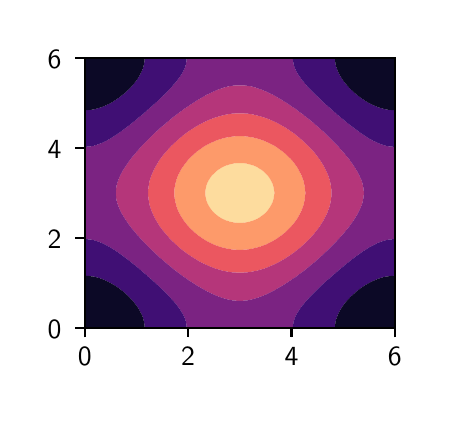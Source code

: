 \begingroup%
\makeatletter%
\begin{pgfpicture}%
\pgfpathrectangle{\pgfpointorigin}{\pgfqpoint{1.98in}{1.832in}}%
\pgfusepath{use as bounding box, clip}%
\begin{pgfscope}%
\pgfsetbuttcap%
\pgfsetmiterjoin%
\definecolor{currentfill}{rgb}{1.0,1.0,1.0}%
\pgfsetfillcolor{currentfill}%
\pgfsetlinewidth{0.0pt}%
\definecolor{currentstroke}{rgb}{1.0,1.0,1.0}%
\pgfsetstrokecolor{currentstroke}%
\pgfsetdash{}{0pt}%
\pgfpathmoveto{\pgfqpoint{0.0in}{0.0in}}%
\pgfpathlineto{\pgfqpoint{1.98in}{0.0in}}%
\pgfpathlineto{\pgfqpoint{1.98in}{1.832in}}%
\pgfpathlineto{\pgfqpoint{0.0in}{1.832in}}%
\pgfpathlineto{\pgfqpoint{0.0in}{0.0in}}%
\pgfpathclose%
\pgfusepath{fill}%
\end{pgfscope}%
\begin{pgfscope}%
\pgfsetbuttcap%
\pgfsetmiterjoin%
\definecolor{currentfill}{rgb}{1.0,1.0,1.0}%
\pgfsetfillcolor{currentfill}%
\pgfsetlinewidth{0.0pt}%
\definecolor{currentstroke}{rgb}{0.0,0.0,0.0}%
\pgfsetstrokecolor{currentstroke}%
\pgfsetstrokeopacity{0.0}%
\pgfsetdash{}{0pt}%
\pgfpathmoveto{\pgfqpoint{0.286in}{0.332in}}%
\pgfpathlineto{\pgfqpoint{1.836in}{0.332in}}%
\pgfpathlineto{\pgfqpoint{1.836in}{1.679in}}%
\pgfpathlineto{\pgfqpoint{0.286in}{1.679in}}%
\pgfpathlineto{\pgfqpoint{0.286in}{0.332in}}%
\pgfpathclose%
\pgfusepath{fill}%
\end{pgfscope}%
\begin{pgfscope}%
\pgfpathrectangle{\pgfqpoint{0.286in}{0.332in}}{\pgfqpoint{1.55in}{1.347in}}%
\pgfusepath{clip}%
\pgfsetbuttcap%
\pgfsetroundjoin%
\definecolor{currentfill}{rgb}{0.994,0.863,0.619}%
\pgfsetfillcolor{currentfill}%
\pgfsetlinewidth{0.0pt}%
\definecolor{currentstroke}{rgb}{0.0,0.0,0.0}%
\pgfsetstrokecolor{currentstroke}%
\pgfsetdash{}{0pt}%
\pgfpathmoveto{\pgfqpoint{1.021in}{0.86in}}%
\pgfpathlineto{\pgfqpoint{1.037in}{0.857in}}%
\pgfpathlineto{\pgfqpoint{1.053in}{0.856in}}%
\pgfpathlineto{\pgfqpoint{1.068in}{0.856in}}%
\pgfpathlineto{\pgfqpoint{1.084in}{0.857in}}%
\pgfpathlineto{\pgfqpoint{1.1in}{0.86in}}%
\pgfpathlineto{\pgfqpoint{1.111in}{0.862in}}%
\pgfpathlineto{\pgfqpoint{1.115in}{0.864in}}%
\pgfpathlineto{\pgfqpoint{1.131in}{0.869in}}%
\pgfpathlineto{\pgfqpoint{1.147in}{0.876in}}%
\pgfpathlineto{\pgfqpoint{1.147in}{0.876in}}%
\pgfpathlineto{\pgfqpoint{1.162in}{0.885in}}%
\pgfpathlineto{\pgfqpoint{1.169in}{0.89in}}%
\pgfpathlineto{\pgfqpoint{1.178in}{0.897in}}%
\pgfpathlineto{\pgfqpoint{1.186in}{0.903in}}%
\pgfpathlineto{\pgfqpoint{1.194in}{0.911in}}%
\pgfpathlineto{\pgfqpoint{1.199in}{0.917in}}%
\pgfpathlineto{\pgfqpoint{1.209in}{0.931in}}%
\pgfpathlineto{\pgfqpoint{1.209in}{0.931in}}%
\pgfpathlineto{\pgfqpoint{1.217in}{0.944in}}%
\pgfpathlineto{\pgfqpoint{1.224in}{0.958in}}%
\pgfpathlineto{\pgfqpoint{1.225in}{0.961in}}%
\pgfpathlineto{\pgfqpoint{1.228in}{0.971in}}%
\pgfpathlineto{\pgfqpoint{1.231in}{0.985in}}%
\pgfpathlineto{\pgfqpoint{1.233in}{0.999in}}%
\pgfpathlineto{\pgfqpoint{1.233in}{1.012in}}%
\pgfpathlineto{\pgfqpoint{1.231in}{1.026in}}%
\pgfpathlineto{\pgfqpoint{1.228in}{1.039in}}%
\pgfpathlineto{\pgfqpoint{1.225in}{1.05in}}%
\pgfpathlineto{\pgfqpoint{1.224in}{1.053in}}%
\pgfpathlineto{\pgfqpoint{1.217in}{1.067in}}%
\pgfpathlineto{\pgfqpoint{1.209in}{1.08in}}%
\pgfpathlineto{\pgfqpoint{1.209in}{1.08in}}%
\pgfpathlineto{\pgfqpoint{1.199in}{1.094in}}%
\pgfpathlineto{\pgfqpoint{1.194in}{1.099in}}%
\pgfpathlineto{\pgfqpoint{1.186in}{1.107in}}%
\pgfpathlineto{\pgfqpoint{1.178in}{1.114in}}%
\pgfpathlineto{\pgfqpoint{1.169in}{1.121in}}%
\pgfpathlineto{\pgfqpoint{1.162in}{1.125in}}%
\pgfpathlineto{\pgfqpoint{1.147in}{1.135in}}%
\pgfpathlineto{\pgfqpoint{1.147in}{1.135in}}%
\pgfpathlineto{\pgfqpoint{1.131in}{1.142in}}%
\pgfpathlineto{\pgfqpoint{1.115in}{1.147in}}%
\pgfpathlineto{\pgfqpoint{1.111in}{1.148in}}%
\pgfpathlineto{\pgfqpoint{1.1in}{1.151in}}%
\pgfpathlineto{\pgfqpoint{1.084in}{1.154in}}%
\pgfpathlineto{\pgfqpoint{1.068in}{1.155in}}%
\pgfpathlineto{\pgfqpoint{1.053in}{1.155in}}%
\pgfpathlineto{\pgfqpoint{1.037in}{1.154in}}%
\pgfpathlineto{\pgfqpoint{1.021in}{1.151in}}%
\pgfpathlineto{\pgfqpoint{1.01in}{1.148in}}%
\pgfpathlineto{\pgfqpoint{1.006in}{1.147in}}%
\pgfpathlineto{\pgfqpoint{0.99in}{1.142in}}%
\pgfpathlineto{\pgfqpoint{0.975in}{1.135in}}%
\pgfpathlineto{\pgfqpoint{0.974in}{1.135in}}%
\pgfpathlineto{\pgfqpoint{0.959in}{1.125in}}%
\pgfpathlineto{\pgfqpoint{0.952in}{1.121in}}%
\pgfpathlineto{\pgfqpoint{0.943in}{1.114in}}%
\pgfpathlineto{\pgfqpoint{0.936in}{1.107in}}%
\pgfpathlineto{\pgfqpoint{0.928in}{1.099in}}%
\pgfpathlineto{\pgfqpoint{0.922in}{1.094in}}%
\pgfpathlineto{\pgfqpoint{0.912in}{1.08in}}%
\pgfpathlineto{\pgfqpoint{0.912in}{1.08in}}%
\pgfpathlineto{\pgfqpoint{0.904in}{1.067in}}%
\pgfpathlineto{\pgfqpoint{0.897in}{1.053in}}%
\pgfpathlineto{\pgfqpoint{0.896in}{1.05in}}%
\pgfpathlineto{\pgfqpoint{0.893in}{1.039in}}%
\pgfpathlineto{\pgfqpoint{0.89in}{1.026in}}%
\pgfpathlineto{\pgfqpoint{0.888in}{1.012in}}%
\pgfpathlineto{\pgfqpoint{0.888in}{0.999in}}%
\pgfpathlineto{\pgfqpoint{0.89in}{0.985in}}%
\pgfpathlineto{\pgfqpoint{0.893in}{0.971in}}%
\pgfpathlineto{\pgfqpoint{0.896in}{0.961in}}%
\pgfpathlineto{\pgfqpoint{0.897in}{0.958in}}%
\pgfpathlineto{\pgfqpoint{0.904in}{0.944in}}%
\pgfpathlineto{\pgfqpoint{0.912in}{0.931in}}%
\pgfpathlineto{\pgfqpoint{0.912in}{0.931in}}%
\pgfpathlineto{\pgfqpoint{0.922in}{0.917in}}%
\pgfpathlineto{\pgfqpoint{0.928in}{0.911in}}%
\pgfpathlineto{\pgfqpoint{0.936in}{0.903in}}%
\pgfpathlineto{\pgfqpoint{0.943in}{0.897in}}%
\pgfpathlineto{\pgfqpoint{0.952in}{0.89in}}%
\pgfpathlineto{\pgfqpoint{0.959in}{0.885in}}%
\pgfpathlineto{\pgfqpoint{0.974in}{0.876in}}%
\pgfpathlineto{\pgfqpoint{0.975in}{0.876in}}%
\pgfpathlineto{\pgfqpoint{0.99in}{0.869in}}%
\pgfpathlineto{\pgfqpoint{1.006in}{0.864in}}%
\pgfpathlineto{\pgfqpoint{1.01in}{0.862in}}%
\pgfpathlineto{\pgfqpoint{1.021in}{0.86in}}%
\pgfpathclose%
\pgfusepath{fill}%
\end{pgfscope}%
\begin{pgfscope}%
\pgfpathrectangle{\pgfqpoint{0.286in}{0.332in}}{\pgfqpoint{1.55in}{1.347in}}%
\pgfusepath{clip}%
\pgfsetbuttcap%
\pgfsetroundjoin%
\definecolor{currentfill}{rgb}{0.993,0.602,0.414}%
\pgfsetfillcolor{currentfill}%
\pgfsetlinewidth{0.0pt}%
\definecolor{currentstroke}{rgb}{0.0,0.0,0.0}%
\pgfsetstrokecolor{currentstroke}%
\pgfsetdash{}{0pt}%
\pgfpathmoveto{\pgfqpoint{1.006in}{0.726in}}%
\pgfpathlineto{\pgfqpoint{1.021in}{0.723in}}%
\pgfpathlineto{\pgfqpoint{1.037in}{0.722in}}%
\pgfpathlineto{\pgfqpoint{1.053in}{0.721in}}%
\pgfpathlineto{\pgfqpoint{1.068in}{0.721in}}%
\pgfpathlineto{\pgfqpoint{1.084in}{0.722in}}%
\pgfpathlineto{\pgfqpoint{1.1in}{0.723in}}%
\pgfpathlineto{\pgfqpoint{1.115in}{0.726in}}%
\pgfpathlineto{\pgfqpoint{1.119in}{0.726in}}%
\pgfpathlineto{\pgfqpoint{1.131in}{0.729in}}%
\pgfpathlineto{\pgfqpoint{1.147in}{0.733in}}%
\pgfpathlineto{\pgfqpoint{1.162in}{0.737in}}%
\pgfpathlineto{\pgfqpoint{1.17in}{0.74in}}%
\pgfpathlineto{\pgfqpoint{1.178in}{0.743in}}%
\pgfpathlineto{\pgfqpoint{1.194in}{0.749in}}%
\pgfpathlineto{\pgfqpoint{1.203in}{0.754in}}%
\pgfpathlineto{\pgfqpoint{1.209in}{0.757in}}%
\pgfpathlineto{\pgfqpoint{1.225in}{0.765in}}%
\pgfpathlineto{\pgfqpoint{1.229in}{0.767in}}%
\pgfpathlineto{\pgfqpoint{1.241in}{0.774in}}%
\pgfpathlineto{\pgfqpoint{1.251in}{0.781in}}%
\pgfpathlineto{\pgfqpoint{1.256in}{0.785in}}%
\pgfpathlineto{\pgfqpoint{1.27in}{0.794in}}%
\pgfpathlineto{\pgfqpoint{1.272in}{0.796in}}%
\pgfpathlineto{\pgfqpoint{1.287in}{0.808in}}%
\pgfpathlineto{\pgfqpoint{1.288in}{0.809in}}%
\pgfpathlineto{\pgfqpoint{1.301in}{0.822in}}%
\pgfpathlineto{\pgfqpoint{1.303in}{0.823in}}%
\pgfpathlineto{\pgfqpoint{1.315in}{0.835in}}%
\pgfpathlineto{\pgfqpoint{1.319in}{0.84in}}%
\pgfpathlineto{\pgfqpoint{1.327in}{0.849in}}%
\pgfpathlineto{\pgfqpoint{1.335in}{0.859in}}%
\pgfpathlineto{\pgfqpoint{1.337in}{0.862in}}%
\pgfpathlineto{\pgfqpoint{1.347in}{0.876in}}%
\pgfpathlineto{\pgfqpoint{1.35in}{0.882in}}%
\pgfpathlineto{\pgfqpoint{1.355in}{0.89in}}%
\pgfpathlineto{\pgfqpoint{1.362in}{0.903in}}%
\pgfpathlineto{\pgfqpoint{1.366in}{0.911in}}%
\pgfpathlineto{\pgfqpoint{1.369in}{0.917in}}%
\pgfpathlineto{\pgfqpoint{1.374in}{0.931in}}%
\pgfpathlineto{\pgfqpoint{1.379in}{0.944in}}%
\pgfpathlineto{\pgfqpoint{1.382in}{0.955in}}%
\pgfpathlineto{\pgfqpoint{1.382in}{0.958in}}%
\pgfpathlineto{\pgfqpoint{1.385in}{0.971in}}%
\pgfpathlineto{\pgfqpoint{1.387in}{0.985in}}%
\pgfpathlineto{\pgfqpoint{1.388in}{0.999in}}%
\pgfpathlineto{\pgfqpoint{1.388in}{1.012in}}%
\pgfpathlineto{\pgfqpoint{1.387in}{1.026in}}%
\pgfpathlineto{\pgfqpoint{1.385in}{1.039in}}%
\pgfpathlineto{\pgfqpoint{1.382in}{1.053in}}%
\pgfpathlineto{\pgfqpoint{1.382in}{1.056in}}%
\pgfpathlineto{\pgfqpoint{1.379in}{1.067in}}%
\pgfpathlineto{\pgfqpoint{1.374in}{1.08in}}%
\pgfpathlineto{\pgfqpoint{1.369in}{1.094in}}%
\pgfpathlineto{\pgfqpoint{1.366in}{1.1in}}%
\pgfpathlineto{\pgfqpoint{1.362in}{1.107in}}%
\pgfpathlineto{\pgfqpoint{1.355in}{1.121in}}%
\pgfpathlineto{\pgfqpoint{1.35in}{1.129in}}%
\pgfpathlineto{\pgfqpoint{1.347in}{1.135in}}%
\pgfpathlineto{\pgfqpoint{1.337in}{1.148in}}%
\pgfpathlineto{\pgfqpoint{1.335in}{1.152in}}%
\pgfpathlineto{\pgfqpoint{1.327in}{1.162in}}%
\pgfpathlineto{\pgfqpoint{1.319in}{1.171in}}%
\pgfpathlineto{\pgfqpoint{1.315in}{1.176in}}%
\pgfpathlineto{\pgfqpoint{1.303in}{1.187in}}%
\pgfpathlineto{\pgfqpoint{1.301in}{1.189in}}%
\pgfpathlineto{\pgfqpoint{1.288in}{1.202in}}%
\pgfpathlineto{\pgfqpoint{1.287in}{1.203in}}%
\pgfpathlineto{\pgfqpoint{1.272in}{1.215in}}%
\pgfpathlineto{\pgfqpoint{1.27in}{1.216in}}%
\pgfpathlineto{\pgfqpoint{1.256in}{1.226in}}%
\pgfpathlineto{\pgfqpoint{1.251in}{1.23in}}%
\pgfpathlineto{\pgfqpoint{1.241in}{1.237in}}%
\pgfpathlineto{\pgfqpoint{1.229in}{1.244in}}%
\pgfpathlineto{\pgfqpoint{1.225in}{1.246in}}%
\pgfpathlineto{\pgfqpoint{1.209in}{1.254in}}%
\pgfpathlineto{\pgfqpoint{1.203in}{1.257in}}%
\pgfpathlineto{\pgfqpoint{1.194in}{1.261in}}%
\pgfpathlineto{\pgfqpoint{1.178in}{1.268in}}%
\pgfpathlineto{\pgfqpoint{1.17in}{1.271in}}%
\pgfpathlineto{\pgfqpoint{1.162in}{1.273in}}%
\pgfpathlineto{\pgfqpoint{1.147in}{1.278in}}%
\pgfpathlineto{\pgfqpoint{1.131in}{1.282in}}%
\pgfpathlineto{\pgfqpoint{1.119in}{1.284in}}%
\pgfpathlineto{\pgfqpoint{1.115in}{1.285in}}%
\pgfpathlineto{\pgfqpoint{1.1in}{1.287in}}%
\pgfpathlineto{\pgfqpoint{1.084in}{1.289in}}%
\pgfpathlineto{\pgfqpoint{1.068in}{1.29in}}%
\pgfpathlineto{\pgfqpoint{1.053in}{1.29in}}%
\pgfpathlineto{\pgfqpoint{1.037in}{1.289in}}%
\pgfpathlineto{\pgfqpoint{1.021in}{1.287in}}%
\pgfpathlineto{\pgfqpoint{1.006in}{1.285in}}%
\pgfpathlineto{\pgfqpoint{1.002in}{1.284in}}%
\pgfpathlineto{\pgfqpoint{0.99in}{1.282in}}%
\pgfpathlineto{\pgfqpoint{0.974in}{1.278in}}%
\pgfpathlineto{\pgfqpoint{0.959in}{1.273in}}%
\pgfpathlineto{\pgfqpoint{0.952in}{1.271in}}%
\pgfpathlineto{\pgfqpoint{0.943in}{1.268in}}%
\pgfpathlineto{\pgfqpoint{0.928in}{1.261in}}%
\pgfpathlineto{\pgfqpoint{0.918in}{1.257in}}%
\pgfpathlineto{\pgfqpoint{0.912in}{1.254in}}%
\pgfpathlineto{\pgfqpoint{0.896in}{1.246in}}%
\pgfpathlineto{\pgfqpoint{0.892in}{1.244in}}%
\pgfpathlineto{\pgfqpoint{0.881in}{1.237in}}%
\pgfpathlineto{\pgfqpoint{0.87in}{1.23in}}%
\pgfpathlineto{\pgfqpoint{0.865in}{1.226in}}%
\pgfpathlineto{\pgfqpoint{0.851in}{1.216in}}%
\pgfpathlineto{\pgfqpoint{0.849in}{1.215in}}%
\pgfpathlineto{\pgfqpoint{0.835in}{1.203in}}%
\pgfpathlineto{\pgfqpoint{0.834in}{1.202in}}%
\pgfpathlineto{\pgfqpoint{0.82in}{1.189in}}%
\pgfpathlineto{\pgfqpoint{0.818in}{1.187in}}%
\pgfpathlineto{\pgfqpoint{0.807in}{1.176in}}%
\pgfpathlineto{\pgfqpoint{0.802in}{1.171in}}%
\pgfpathlineto{\pgfqpoint{0.795in}{1.162in}}%
\pgfpathlineto{\pgfqpoint{0.787in}{1.152in}}%
\pgfpathlineto{\pgfqpoint{0.784in}{1.148in}}%
\pgfpathlineto{\pgfqpoint{0.775in}{1.135in}}%
\pgfpathlineto{\pgfqpoint{0.771in}{1.129in}}%
\pgfpathlineto{\pgfqpoint{0.766in}{1.121in}}%
\pgfpathlineto{\pgfqpoint{0.759in}{1.107in}}%
\pgfpathlineto{\pgfqpoint{0.755in}{1.1in}}%
\pgfpathlineto{\pgfqpoint{0.752in}{1.094in}}%
\pgfpathlineto{\pgfqpoint{0.747in}{1.08in}}%
\pgfpathlineto{\pgfqpoint{0.742in}{1.067in}}%
\pgfpathlineto{\pgfqpoint{0.74in}{1.056in}}%
\pgfpathlineto{\pgfqpoint{0.739in}{1.053in}}%
\pgfpathlineto{\pgfqpoint{0.736in}{1.039in}}%
\pgfpathlineto{\pgfqpoint{0.734in}{1.026in}}%
\pgfpathlineto{\pgfqpoint{0.734in}{1.012in}}%
\pgfpathlineto{\pgfqpoint{0.734in}{0.999in}}%
\pgfpathlineto{\pgfqpoint{0.734in}{0.985in}}%
\pgfpathlineto{\pgfqpoint{0.736in}{0.971in}}%
\pgfpathlineto{\pgfqpoint{0.739in}{0.958in}}%
\pgfpathlineto{\pgfqpoint{0.74in}{0.955in}}%
\pgfpathlineto{\pgfqpoint{0.742in}{0.944in}}%
\pgfpathlineto{\pgfqpoint{0.747in}{0.931in}}%
\pgfpathlineto{\pgfqpoint{0.752in}{0.917in}}%
\pgfpathlineto{\pgfqpoint{0.755in}{0.911in}}%
\pgfpathlineto{\pgfqpoint{0.759in}{0.903in}}%
\pgfpathlineto{\pgfqpoint{0.766in}{0.89in}}%
\pgfpathlineto{\pgfqpoint{0.771in}{0.882in}}%
\pgfpathlineto{\pgfqpoint{0.775in}{0.876in}}%
\pgfpathlineto{\pgfqpoint{0.784in}{0.862in}}%
\pgfpathlineto{\pgfqpoint{0.787in}{0.859in}}%
\pgfpathlineto{\pgfqpoint{0.795in}{0.849in}}%
\pgfpathlineto{\pgfqpoint{0.802in}{0.84in}}%
\pgfpathlineto{\pgfqpoint{0.807in}{0.835in}}%
\pgfpathlineto{\pgfqpoint{0.818in}{0.823in}}%
\pgfpathlineto{\pgfqpoint{0.82in}{0.822in}}%
\pgfpathlineto{\pgfqpoint{0.834in}{0.809in}}%
\pgfpathlineto{\pgfqpoint{0.835in}{0.808in}}%
\pgfpathlineto{\pgfqpoint{0.849in}{0.796in}}%
\pgfpathlineto{\pgfqpoint{0.851in}{0.794in}}%
\pgfpathlineto{\pgfqpoint{0.865in}{0.785in}}%
\pgfpathlineto{\pgfqpoint{0.87in}{0.781in}}%
\pgfpathlineto{\pgfqpoint{0.881in}{0.774in}}%
\pgfpathlineto{\pgfqpoint{0.892in}{0.767in}}%
\pgfpathlineto{\pgfqpoint{0.896in}{0.765in}}%
\pgfpathlineto{\pgfqpoint{0.912in}{0.757in}}%
\pgfpathlineto{\pgfqpoint{0.918in}{0.754in}}%
\pgfpathlineto{\pgfqpoint{0.928in}{0.749in}}%
\pgfpathlineto{\pgfqpoint{0.943in}{0.743in}}%
\pgfpathlineto{\pgfqpoint{0.952in}{0.74in}}%
\pgfpathlineto{\pgfqpoint{0.959in}{0.737in}}%
\pgfpathlineto{\pgfqpoint{0.974in}{0.733in}}%
\pgfpathlineto{\pgfqpoint{0.99in}{0.729in}}%
\pgfpathlineto{\pgfqpoint{1.002in}{0.726in}}%
\pgfpathlineto{\pgfqpoint{1.006in}{0.726in}}%
\pgfpathclose%
\pgfpathmoveto{\pgfqpoint{1.01in}{0.862in}}%
\pgfpathlineto{\pgfqpoint{1.006in}{0.864in}}%
\pgfpathlineto{\pgfqpoint{0.99in}{0.869in}}%
\pgfpathlineto{\pgfqpoint{0.975in}{0.876in}}%
\pgfpathlineto{\pgfqpoint{0.974in}{0.876in}}%
\pgfpathlineto{\pgfqpoint{0.959in}{0.885in}}%
\pgfpathlineto{\pgfqpoint{0.952in}{0.89in}}%
\pgfpathlineto{\pgfqpoint{0.943in}{0.897in}}%
\pgfpathlineto{\pgfqpoint{0.936in}{0.903in}}%
\pgfpathlineto{\pgfqpoint{0.928in}{0.911in}}%
\pgfpathlineto{\pgfqpoint{0.922in}{0.917in}}%
\pgfpathlineto{\pgfqpoint{0.912in}{0.931in}}%
\pgfpathlineto{\pgfqpoint{0.912in}{0.931in}}%
\pgfpathlineto{\pgfqpoint{0.904in}{0.944in}}%
\pgfpathlineto{\pgfqpoint{0.897in}{0.958in}}%
\pgfpathlineto{\pgfqpoint{0.896in}{0.961in}}%
\pgfpathlineto{\pgfqpoint{0.893in}{0.971in}}%
\pgfpathlineto{\pgfqpoint{0.89in}{0.985in}}%
\pgfpathlineto{\pgfqpoint{0.888in}{0.999in}}%
\pgfpathlineto{\pgfqpoint{0.888in}{1.012in}}%
\pgfpathlineto{\pgfqpoint{0.89in}{1.026in}}%
\pgfpathlineto{\pgfqpoint{0.893in}{1.039in}}%
\pgfpathlineto{\pgfqpoint{0.896in}{1.05in}}%
\pgfpathlineto{\pgfqpoint{0.897in}{1.053in}}%
\pgfpathlineto{\pgfqpoint{0.904in}{1.067in}}%
\pgfpathlineto{\pgfqpoint{0.912in}{1.08in}}%
\pgfpathlineto{\pgfqpoint{0.912in}{1.08in}}%
\pgfpathlineto{\pgfqpoint{0.922in}{1.094in}}%
\pgfpathlineto{\pgfqpoint{0.928in}{1.099in}}%
\pgfpathlineto{\pgfqpoint{0.936in}{1.107in}}%
\pgfpathlineto{\pgfqpoint{0.943in}{1.114in}}%
\pgfpathlineto{\pgfqpoint{0.952in}{1.121in}}%
\pgfpathlineto{\pgfqpoint{0.959in}{1.125in}}%
\pgfpathlineto{\pgfqpoint{0.974in}{1.135in}}%
\pgfpathlineto{\pgfqpoint{0.975in}{1.135in}}%
\pgfpathlineto{\pgfqpoint{0.99in}{1.142in}}%
\pgfpathlineto{\pgfqpoint{1.006in}{1.147in}}%
\pgfpathlineto{\pgfqpoint{1.01in}{1.148in}}%
\pgfpathlineto{\pgfqpoint{1.021in}{1.151in}}%
\pgfpathlineto{\pgfqpoint{1.037in}{1.154in}}%
\pgfpathlineto{\pgfqpoint{1.053in}{1.155in}}%
\pgfpathlineto{\pgfqpoint{1.068in}{1.155in}}%
\pgfpathlineto{\pgfqpoint{1.084in}{1.154in}}%
\pgfpathlineto{\pgfqpoint{1.1in}{1.151in}}%
\pgfpathlineto{\pgfqpoint{1.111in}{1.148in}}%
\pgfpathlineto{\pgfqpoint{1.115in}{1.147in}}%
\pgfpathlineto{\pgfqpoint{1.131in}{1.142in}}%
\pgfpathlineto{\pgfqpoint{1.147in}{1.135in}}%
\pgfpathlineto{\pgfqpoint{1.147in}{1.135in}}%
\pgfpathlineto{\pgfqpoint{1.162in}{1.125in}}%
\pgfpathlineto{\pgfqpoint{1.169in}{1.121in}}%
\pgfpathlineto{\pgfqpoint{1.178in}{1.114in}}%
\pgfpathlineto{\pgfqpoint{1.186in}{1.107in}}%
\pgfpathlineto{\pgfqpoint{1.194in}{1.099in}}%
\pgfpathlineto{\pgfqpoint{1.199in}{1.094in}}%
\pgfpathlineto{\pgfqpoint{1.209in}{1.08in}}%
\pgfpathlineto{\pgfqpoint{1.209in}{1.08in}}%
\pgfpathlineto{\pgfqpoint{1.217in}{1.067in}}%
\pgfpathlineto{\pgfqpoint{1.224in}{1.053in}}%
\pgfpathlineto{\pgfqpoint{1.225in}{1.05in}}%
\pgfpathlineto{\pgfqpoint{1.228in}{1.039in}}%
\pgfpathlineto{\pgfqpoint{1.231in}{1.026in}}%
\pgfpathlineto{\pgfqpoint{1.233in}{1.012in}}%
\pgfpathlineto{\pgfqpoint{1.233in}{0.999in}}%
\pgfpathlineto{\pgfqpoint{1.231in}{0.985in}}%
\pgfpathlineto{\pgfqpoint{1.228in}{0.971in}}%
\pgfpathlineto{\pgfqpoint{1.225in}{0.961in}}%
\pgfpathlineto{\pgfqpoint{1.224in}{0.958in}}%
\pgfpathlineto{\pgfqpoint{1.217in}{0.944in}}%
\pgfpathlineto{\pgfqpoint{1.209in}{0.931in}}%
\pgfpathlineto{\pgfqpoint{1.209in}{0.931in}}%
\pgfpathlineto{\pgfqpoint{1.199in}{0.917in}}%
\pgfpathlineto{\pgfqpoint{1.194in}{0.911in}}%
\pgfpathlineto{\pgfqpoint{1.186in}{0.903in}}%
\pgfpathlineto{\pgfqpoint{1.178in}{0.897in}}%
\pgfpathlineto{\pgfqpoint{1.169in}{0.89in}}%
\pgfpathlineto{\pgfqpoint{1.162in}{0.885in}}%
\pgfpathlineto{\pgfqpoint{1.147in}{0.876in}}%
\pgfpathlineto{\pgfqpoint{1.147in}{0.876in}}%
\pgfpathlineto{\pgfqpoint{1.131in}{0.869in}}%
\pgfpathlineto{\pgfqpoint{1.115in}{0.864in}}%
\pgfpathlineto{\pgfqpoint{1.111in}{0.862in}}%
\pgfpathlineto{\pgfqpoint{1.1in}{0.86in}}%
\pgfpathlineto{\pgfqpoint{1.084in}{0.857in}}%
\pgfpathlineto{\pgfqpoint{1.068in}{0.856in}}%
\pgfpathlineto{\pgfqpoint{1.053in}{0.856in}}%
\pgfpathlineto{\pgfqpoint{1.037in}{0.857in}}%
\pgfpathlineto{\pgfqpoint{1.021in}{0.86in}}%
\pgfpathlineto{\pgfqpoint{1.01in}{0.862in}}%
\pgfpathclose%
\pgfusepath{fill}%
\end{pgfscope}%
\begin{pgfscope}%
\pgfpathrectangle{\pgfqpoint{0.286in}{0.332in}}{\pgfqpoint{1.55in}{1.347in}}%
\pgfusepath{clip}%
\pgfsetbuttcap%
\pgfsetroundjoin%
\definecolor{currentfill}{rgb}{0.922,0.341,0.377}%
\pgfsetfillcolor{currentfill}%
\pgfsetlinewidth{0.0pt}%
\definecolor{currentstroke}{rgb}{0.0,0.0,0.0}%
\pgfsetstrokecolor{currentstroke}%
\pgfsetdash{}{0pt}%
\pgfpathmoveto{\pgfqpoint{0.974in}{0.617in}}%
\pgfpathlineto{\pgfqpoint{0.99in}{0.614in}}%
\pgfpathlineto{\pgfqpoint{1.006in}{0.611in}}%
\pgfpathlineto{\pgfqpoint{1.021in}{0.609in}}%
\pgfpathlineto{\pgfqpoint{1.037in}{0.608in}}%
\pgfpathlineto{\pgfqpoint{1.053in}{0.607in}}%
\pgfpathlineto{\pgfqpoint{1.068in}{0.607in}}%
\pgfpathlineto{\pgfqpoint{1.084in}{0.608in}}%
\pgfpathlineto{\pgfqpoint{1.1in}{0.609in}}%
\pgfpathlineto{\pgfqpoint{1.115in}{0.611in}}%
\pgfpathlineto{\pgfqpoint{1.131in}{0.614in}}%
\pgfpathlineto{\pgfqpoint{1.147in}{0.617in}}%
\pgfpathlineto{\pgfqpoint{1.147in}{0.617in}}%
\pgfpathlineto{\pgfqpoint{1.162in}{0.622in}}%
\pgfpathlineto{\pgfqpoint{1.178in}{0.626in}}%
\pgfpathlineto{\pgfqpoint{1.192in}{0.631in}}%
\pgfpathlineto{\pgfqpoint{1.194in}{0.632in}}%
\pgfpathlineto{\pgfqpoint{1.209in}{0.638in}}%
\pgfpathlineto{\pgfqpoint{1.225in}{0.645in}}%
\pgfpathlineto{\pgfqpoint{1.225in}{0.645in}}%
\pgfpathlineto{\pgfqpoint{1.241in}{0.652in}}%
\pgfpathlineto{\pgfqpoint{1.253in}{0.658in}}%
\pgfpathlineto{\pgfqpoint{1.256in}{0.66in}}%
\pgfpathlineto{\pgfqpoint{1.272in}{0.669in}}%
\pgfpathlineto{\pgfqpoint{1.277in}{0.672in}}%
\pgfpathlineto{\pgfqpoint{1.288in}{0.678in}}%
\pgfpathlineto{\pgfqpoint{1.299in}{0.686in}}%
\pgfpathlineto{\pgfqpoint{1.303in}{0.688in}}%
\pgfpathlineto{\pgfqpoint{1.319in}{0.699in}}%
\pgfpathlineto{\pgfqpoint{1.319in}{0.699in}}%
\pgfpathlineto{\pgfqpoint{1.335in}{0.71in}}%
\pgfpathlineto{\pgfqpoint{1.338in}{0.713in}}%
\pgfpathlineto{\pgfqpoint{1.35in}{0.722in}}%
\pgfpathlineto{\pgfqpoint{1.355in}{0.726in}}%
\pgfpathlineto{\pgfqpoint{1.366in}{0.735in}}%
\pgfpathlineto{\pgfqpoint{1.371in}{0.74in}}%
\pgfpathlineto{\pgfqpoint{1.382in}{0.749in}}%
\pgfpathlineto{\pgfqpoint{1.386in}{0.754in}}%
\pgfpathlineto{\pgfqpoint{1.397in}{0.764in}}%
\pgfpathlineto{\pgfqpoint{1.4in}{0.767in}}%
\pgfpathlineto{\pgfqpoint{1.413in}{0.78in}}%
\pgfpathlineto{\pgfqpoint{1.413in}{0.781in}}%
\pgfpathlineto{\pgfqpoint{1.426in}{0.794in}}%
\pgfpathlineto{\pgfqpoint{1.429in}{0.798in}}%
\pgfpathlineto{\pgfqpoint{1.437in}{0.808in}}%
\pgfpathlineto{\pgfqpoint{1.444in}{0.817in}}%
\pgfpathlineto{\pgfqpoint{1.448in}{0.822in}}%
\pgfpathlineto{\pgfqpoint{1.458in}{0.835in}}%
\pgfpathlineto{\pgfqpoint{1.46in}{0.838in}}%
\pgfpathlineto{\pgfqpoint{1.467in}{0.849in}}%
\pgfpathlineto{\pgfqpoint{1.475in}{0.862in}}%
\pgfpathlineto{\pgfqpoint{1.476in}{0.862in}}%
\pgfpathlineto{\pgfqpoint{1.483in}{0.876in}}%
\pgfpathlineto{\pgfqpoint{1.49in}{0.89in}}%
\pgfpathlineto{\pgfqpoint{1.491in}{0.891in}}%
\pgfpathlineto{\pgfqpoint{1.497in}{0.903in}}%
\pgfpathlineto{\pgfqpoint{1.502in}{0.917in}}%
\pgfpathlineto{\pgfqpoint{1.507in}{0.931in}}%
\pgfpathlineto{\pgfqpoint{1.507in}{0.931in}}%
\pgfpathlineto{\pgfqpoint{1.511in}{0.944in}}%
\pgfpathlineto{\pgfqpoint{1.514in}{0.958in}}%
\pgfpathlineto{\pgfqpoint{1.516in}{0.971in}}%
\pgfpathlineto{\pgfqpoint{1.518in}{0.985in}}%
\pgfpathlineto{\pgfqpoint{1.519in}{0.999in}}%
\pgfpathlineto{\pgfqpoint{1.519in}{1.012in}}%
\pgfpathlineto{\pgfqpoint{1.518in}{1.026in}}%
\pgfpathlineto{\pgfqpoint{1.516in}{1.039in}}%
\pgfpathlineto{\pgfqpoint{1.514in}{1.053in}}%
\pgfpathlineto{\pgfqpoint{1.511in}{1.067in}}%
\pgfpathlineto{\pgfqpoint{1.507in}{1.08in}}%
\pgfpathlineto{\pgfqpoint{1.507in}{1.08in}}%
\pgfpathlineto{\pgfqpoint{1.502in}{1.094in}}%
\pgfpathlineto{\pgfqpoint{1.497in}{1.107in}}%
\pgfpathlineto{\pgfqpoint{1.491in}{1.119in}}%
\pgfpathlineto{\pgfqpoint{1.49in}{1.121in}}%
\pgfpathlineto{\pgfqpoint{1.483in}{1.135in}}%
\pgfpathlineto{\pgfqpoint{1.476in}{1.148in}}%
\pgfpathlineto{\pgfqpoint{1.475in}{1.148in}}%
\pgfpathlineto{\pgfqpoint{1.467in}{1.162in}}%
\pgfpathlineto{\pgfqpoint{1.46in}{1.173in}}%
\pgfpathlineto{\pgfqpoint{1.458in}{1.176in}}%
\pgfpathlineto{\pgfqpoint{1.448in}{1.189in}}%
\pgfpathlineto{\pgfqpoint{1.444in}{1.194in}}%
\pgfpathlineto{\pgfqpoint{1.437in}{1.203in}}%
\pgfpathlineto{\pgfqpoint{1.429in}{1.213in}}%
\pgfpathlineto{\pgfqpoint{1.426in}{1.216in}}%
\pgfpathlineto{\pgfqpoint{1.413in}{1.23in}}%
\pgfpathlineto{\pgfqpoint{1.413in}{1.23in}}%
\pgfpathlineto{\pgfqpoint{1.4in}{1.244in}}%
\pgfpathlineto{\pgfqpoint{1.397in}{1.246in}}%
\pgfpathlineto{\pgfqpoint{1.386in}{1.257in}}%
\pgfpathlineto{\pgfqpoint{1.382in}{1.261in}}%
\pgfpathlineto{\pgfqpoint{1.371in}{1.271in}}%
\pgfpathlineto{\pgfqpoint{1.366in}{1.275in}}%
\pgfpathlineto{\pgfqpoint{1.355in}{1.284in}}%
\pgfpathlineto{\pgfqpoint{1.35in}{1.288in}}%
\pgfpathlineto{\pgfqpoint{1.338in}{1.298in}}%
\pgfpathlineto{\pgfqpoint{1.335in}{1.301in}}%
\pgfpathlineto{\pgfqpoint{1.319in}{1.312in}}%
\pgfpathlineto{\pgfqpoint{1.319in}{1.312in}}%
\pgfpathlineto{\pgfqpoint{1.303in}{1.323in}}%
\pgfpathlineto{\pgfqpoint{1.299in}{1.325in}}%
\pgfpathlineto{\pgfqpoint{1.288in}{1.333in}}%
\pgfpathlineto{\pgfqpoint{1.277in}{1.339in}}%
\pgfpathlineto{\pgfqpoint{1.272in}{1.342in}}%
\pgfpathlineto{\pgfqpoint{1.256in}{1.351in}}%
\pgfpathlineto{\pgfqpoint{1.253in}{1.352in}}%
\pgfpathlineto{\pgfqpoint{1.241in}{1.359in}}%
\pgfpathlineto{\pgfqpoint{1.225in}{1.366in}}%
\pgfpathlineto{\pgfqpoint{1.225in}{1.366in}}%
\pgfpathlineto{\pgfqpoint{1.209in}{1.373in}}%
\pgfpathlineto{\pgfqpoint{1.194in}{1.379in}}%
\pgfpathlineto{\pgfqpoint{1.192in}{1.38in}}%
\pgfpathlineto{\pgfqpoint{1.178in}{1.384in}}%
\pgfpathlineto{\pgfqpoint{1.162in}{1.389in}}%
\pgfpathlineto{\pgfqpoint{1.147in}{1.393in}}%
\pgfpathlineto{\pgfqpoint{1.147in}{1.393in}}%
\pgfpathlineto{\pgfqpoint{1.131in}{1.397in}}%
\pgfpathlineto{\pgfqpoint{1.115in}{1.4in}}%
\pgfpathlineto{\pgfqpoint{1.1in}{1.402in}}%
\pgfpathlineto{\pgfqpoint{1.084in}{1.403in}}%
\pgfpathlineto{\pgfqpoint{1.068in}{1.404in}}%
\pgfpathlineto{\pgfqpoint{1.053in}{1.404in}}%
\pgfpathlineto{\pgfqpoint{1.037in}{1.403in}}%
\pgfpathlineto{\pgfqpoint{1.021in}{1.402in}}%
\pgfpathlineto{\pgfqpoint{1.006in}{1.4in}}%
\pgfpathlineto{\pgfqpoint{0.99in}{1.397in}}%
\pgfpathlineto{\pgfqpoint{0.974in}{1.393in}}%
\pgfpathlineto{\pgfqpoint{0.974in}{1.393in}}%
\pgfpathlineto{\pgfqpoint{0.959in}{1.389in}}%
\pgfpathlineto{\pgfqpoint{0.943in}{1.384in}}%
\pgfpathlineto{\pgfqpoint{0.93in}{1.38in}}%
\pgfpathlineto{\pgfqpoint{0.928in}{1.379in}}%
\pgfpathlineto{\pgfqpoint{0.912in}{1.373in}}%
\pgfpathlineto{\pgfqpoint{0.896in}{1.366in}}%
\pgfpathlineto{\pgfqpoint{0.896in}{1.366in}}%
\pgfpathlineto{\pgfqpoint{0.881in}{1.359in}}%
\pgfpathlineto{\pgfqpoint{0.868in}{1.352in}}%
\pgfpathlineto{\pgfqpoint{0.865in}{1.351in}}%
\pgfpathlineto{\pgfqpoint{0.849in}{1.342in}}%
\pgfpathlineto{\pgfqpoint{0.844in}{1.339in}}%
\pgfpathlineto{\pgfqpoint{0.834in}{1.333in}}%
\pgfpathlineto{\pgfqpoint{0.822in}{1.325in}}%
\pgfpathlineto{\pgfqpoint{0.818in}{1.323in}}%
\pgfpathlineto{\pgfqpoint{0.802in}{1.312in}}%
\pgfpathlineto{\pgfqpoint{0.802in}{1.312in}}%
\pgfpathlineto{\pgfqpoint{0.787in}{1.301in}}%
\pgfpathlineto{\pgfqpoint{0.783in}{1.298in}}%
\pgfpathlineto{\pgfqpoint{0.771in}{1.288in}}%
\pgfpathlineto{\pgfqpoint{0.766in}{1.284in}}%
\pgfpathlineto{\pgfqpoint{0.755in}{1.275in}}%
\pgfpathlineto{\pgfqpoint{0.75in}{1.271in}}%
\pgfpathlineto{\pgfqpoint{0.74in}{1.261in}}%
\pgfpathlineto{\pgfqpoint{0.735in}{1.257in}}%
\pgfpathlineto{\pgfqpoint{0.724in}{1.246in}}%
\pgfpathlineto{\pgfqpoint{0.721in}{1.244in}}%
\pgfpathlineto{\pgfqpoint{0.708in}{1.23in}}%
\pgfpathlineto{\pgfqpoint{0.708in}{1.23in}}%
\pgfpathlineto{\pgfqpoint{0.696in}{1.216in}}%
\pgfpathlineto{\pgfqpoint{0.693in}{1.213in}}%
\pgfpathlineto{\pgfqpoint{0.684in}{1.203in}}%
\pgfpathlineto{\pgfqpoint{0.677in}{1.194in}}%
\pgfpathlineto{\pgfqpoint{0.673in}{1.189in}}%
\pgfpathlineto{\pgfqpoint{0.663in}{1.176in}}%
\pgfpathlineto{\pgfqpoint{0.661in}{1.173in}}%
\pgfpathlineto{\pgfqpoint{0.654in}{1.162in}}%
\pgfpathlineto{\pgfqpoint{0.646in}{1.148in}}%
\pgfpathlineto{\pgfqpoint{0.646in}{1.148in}}%
\pgfpathlineto{\pgfqpoint{0.638in}{1.135in}}%
\pgfpathlineto{\pgfqpoint{0.631in}{1.121in}}%
\pgfpathlineto{\pgfqpoint{0.63in}{1.119in}}%
\pgfpathlineto{\pgfqpoint{0.625in}{1.107in}}%
\pgfpathlineto{\pgfqpoint{0.619in}{1.094in}}%
\pgfpathlineto{\pgfqpoint{0.614in}{1.08in}}%
\pgfpathlineto{\pgfqpoint{0.614in}{1.08in}}%
\pgfpathlineto{\pgfqpoint{0.61in}{1.067in}}%
\pgfpathlineto{\pgfqpoint{0.607in}{1.053in}}%
\pgfpathlineto{\pgfqpoint{0.605in}{1.039in}}%
\pgfpathlineto{\pgfqpoint{0.603in}{1.026in}}%
\pgfpathlineto{\pgfqpoint{0.602in}{1.012in}}%
\pgfpathlineto{\pgfqpoint{0.602in}{0.999in}}%
\pgfpathlineto{\pgfqpoint{0.603in}{0.985in}}%
\pgfpathlineto{\pgfqpoint{0.605in}{0.971in}}%
\pgfpathlineto{\pgfqpoint{0.607in}{0.958in}}%
\pgfpathlineto{\pgfqpoint{0.61in}{0.944in}}%
\pgfpathlineto{\pgfqpoint{0.614in}{0.931in}}%
\pgfpathlineto{\pgfqpoint{0.614in}{0.931in}}%
\pgfpathlineto{\pgfqpoint{0.619in}{0.917in}}%
\pgfpathlineto{\pgfqpoint{0.625in}{0.903in}}%
\pgfpathlineto{\pgfqpoint{0.63in}{0.891in}}%
\pgfpathlineto{\pgfqpoint{0.631in}{0.89in}}%
\pgfpathlineto{\pgfqpoint{0.638in}{0.876in}}%
\pgfpathlineto{\pgfqpoint{0.646in}{0.862in}}%
\pgfpathlineto{\pgfqpoint{0.646in}{0.862in}}%
\pgfpathlineto{\pgfqpoint{0.654in}{0.849in}}%
\pgfpathlineto{\pgfqpoint{0.661in}{0.838in}}%
\pgfpathlineto{\pgfqpoint{0.663in}{0.835in}}%
\pgfpathlineto{\pgfqpoint{0.673in}{0.822in}}%
\pgfpathlineto{\pgfqpoint{0.677in}{0.817in}}%
\pgfpathlineto{\pgfqpoint{0.684in}{0.808in}}%
\pgfpathlineto{\pgfqpoint{0.693in}{0.798in}}%
\pgfpathlineto{\pgfqpoint{0.696in}{0.794in}}%
\pgfpathlineto{\pgfqpoint{0.708in}{0.781in}}%
\pgfpathlineto{\pgfqpoint{0.708in}{0.78in}}%
\pgfpathlineto{\pgfqpoint{0.721in}{0.767in}}%
\pgfpathlineto{\pgfqpoint{0.724in}{0.764in}}%
\pgfpathlineto{\pgfqpoint{0.735in}{0.754in}}%
\pgfpathlineto{\pgfqpoint{0.74in}{0.749in}}%
\pgfpathlineto{\pgfqpoint{0.75in}{0.74in}}%
\pgfpathlineto{\pgfqpoint{0.755in}{0.735in}}%
\pgfpathlineto{\pgfqpoint{0.766in}{0.726in}}%
\pgfpathlineto{\pgfqpoint{0.771in}{0.722in}}%
\pgfpathlineto{\pgfqpoint{0.783in}{0.713in}}%
\pgfpathlineto{\pgfqpoint{0.787in}{0.71in}}%
\pgfpathlineto{\pgfqpoint{0.802in}{0.699in}}%
\pgfpathlineto{\pgfqpoint{0.802in}{0.699in}}%
\pgfpathlineto{\pgfqpoint{0.818in}{0.688in}}%
\pgfpathlineto{\pgfqpoint{0.822in}{0.686in}}%
\pgfpathlineto{\pgfqpoint{0.834in}{0.678in}}%
\pgfpathlineto{\pgfqpoint{0.844in}{0.672in}}%
\pgfpathlineto{\pgfqpoint{0.849in}{0.669in}}%
\pgfpathlineto{\pgfqpoint{0.865in}{0.66in}}%
\pgfpathlineto{\pgfqpoint{0.868in}{0.658in}}%
\pgfpathlineto{\pgfqpoint{0.881in}{0.652in}}%
\pgfpathlineto{\pgfqpoint{0.896in}{0.645in}}%
\pgfpathlineto{\pgfqpoint{0.896in}{0.645in}}%
\pgfpathlineto{\pgfqpoint{0.912in}{0.638in}}%
\pgfpathlineto{\pgfqpoint{0.928in}{0.632in}}%
\pgfpathlineto{\pgfqpoint{0.93in}{0.631in}}%
\pgfpathlineto{\pgfqpoint{0.943in}{0.626in}}%
\pgfpathlineto{\pgfqpoint{0.959in}{0.622in}}%
\pgfpathlineto{\pgfqpoint{0.974in}{0.617in}}%
\pgfpathlineto{\pgfqpoint{0.974in}{0.617in}}%
\pgfpathclose%
\pgfpathmoveto{\pgfqpoint{1.002in}{0.726in}}%
\pgfpathlineto{\pgfqpoint{0.99in}{0.729in}}%
\pgfpathlineto{\pgfqpoint{0.974in}{0.733in}}%
\pgfpathlineto{\pgfqpoint{0.959in}{0.737in}}%
\pgfpathlineto{\pgfqpoint{0.952in}{0.74in}}%
\pgfpathlineto{\pgfqpoint{0.943in}{0.743in}}%
\pgfpathlineto{\pgfqpoint{0.928in}{0.749in}}%
\pgfpathlineto{\pgfqpoint{0.918in}{0.754in}}%
\pgfpathlineto{\pgfqpoint{0.912in}{0.757in}}%
\pgfpathlineto{\pgfqpoint{0.896in}{0.765in}}%
\pgfpathlineto{\pgfqpoint{0.892in}{0.767in}}%
\pgfpathlineto{\pgfqpoint{0.881in}{0.774in}}%
\pgfpathlineto{\pgfqpoint{0.87in}{0.781in}}%
\pgfpathlineto{\pgfqpoint{0.865in}{0.785in}}%
\pgfpathlineto{\pgfqpoint{0.851in}{0.794in}}%
\pgfpathlineto{\pgfqpoint{0.849in}{0.796in}}%
\pgfpathlineto{\pgfqpoint{0.835in}{0.808in}}%
\pgfpathlineto{\pgfqpoint{0.834in}{0.809in}}%
\pgfpathlineto{\pgfqpoint{0.82in}{0.822in}}%
\pgfpathlineto{\pgfqpoint{0.818in}{0.823in}}%
\pgfpathlineto{\pgfqpoint{0.807in}{0.835in}}%
\pgfpathlineto{\pgfqpoint{0.802in}{0.84in}}%
\pgfpathlineto{\pgfqpoint{0.795in}{0.849in}}%
\pgfpathlineto{\pgfqpoint{0.787in}{0.859in}}%
\pgfpathlineto{\pgfqpoint{0.784in}{0.862in}}%
\pgfpathlineto{\pgfqpoint{0.775in}{0.876in}}%
\pgfpathlineto{\pgfqpoint{0.771in}{0.882in}}%
\pgfpathlineto{\pgfqpoint{0.766in}{0.89in}}%
\pgfpathlineto{\pgfqpoint{0.759in}{0.903in}}%
\pgfpathlineto{\pgfqpoint{0.755in}{0.911in}}%
\pgfpathlineto{\pgfqpoint{0.752in}{0.917in}}%
\pgfpathlineto{\pgfqpoint{0.747in}{0.931in}}%
\pgfpathlineto{\pgfqpoint{0.742in}{0.944in}}%
\pgfpathlineto{\pgfqpoint{0.74in}{0.955in}}%
\pgfpathlineto{\pgfqpoint{0.739in}{0.958in}}%
\pgfpathlineto{\pgfqpoint{0.736in}{0.971in}}%
\pgfpathlineto{\pgfqpoint{0.734in}{0.985in}}%
\pgfpathlineto{\pgfqpoint{0.734in}{0.999in}}%
\pgfpathlineto{\pgfqpoint{0.734in}{1.012in}}%
\pgfpathlineto{\pgfqpoint{0.734in}{1.026in}}%
\pgfpathlineto{\pgfqpoint{0.736in}{1.039in}}%
\pgfpathlineto{\pgfqpoint{0.739in}{1.053in}}%
\pgfpathlineto{\pgfqpoint{0.74in}{1.056in}}%
\pgfpathlineto{\pgfqpoint{0.742in}{1.067in}}%
\pgfpathlineto{\pgfqpoint{0.747in}{1.08in}}%
\pgfpathlineto{\pgfqpoint{0.752in}{1.094in}}%
\pgfpathlineto{\pgfqpoint{0.755in}{1.1in}}%
\pgfpathlineto{\pgfqpoint{0.759in}{1.107in}}%
\pgfpathlineto{\pgfqpoint{0.766in}{1.121in}}%
\pgfpathlineto{\pgfqpoint{0.771in}{1.129in}}%
\pgfpathlineto{\pgfqpoint{0.775in}{1.135in}}%
\pgfpathlineto{\pgfqpoint{0.784in}{1.148in}}%
\pgfpathlineto{\pgfqpoint{0.787in}{1.152in}}%
\pgfpathlineto{\pgfqpoint{0.795in}{1.162in}}%
\pgfpathlineto{\pgfqpoint{0.802in}{1.171in}}%
\pgfpathlineto{\pgfqpoint{0.807in}{1.176in}}%
\pgfpathlineto{\pgfqpoint{0.818in}{1.187in}}%
\pgfpathlineto{\pgfqpoint{0.82in}{1.189in}}%
\pgfpathlineto{\pgfqpoint{0.834in}{1.202in}}%
\pgfpathlineto{\pgfqpoint{0.835in}{1.203in}}%
\pgfpathlineto{\pgfqpoint{0.849in}{1.215in}}%
\pgfpathlineto{\pgfqpoint{0.851in}{1.216in}}%
\pgfpathlineto{\pgfqpoint{0.865in}{1.226in}}%
\pgfpathlineto{\pgfqpoint{0.87in}{1.23in}}%
\pgfpathlineto{\pgfqpoint{0.881in}{1.237in}}%
\pgfpathlineto{\pgfqpoint{0.892in}{1.244in}}%
\pgfpathlineto{\pgfqpoint{0.896in}{1.246in}}%
\pgfpathlineto{\pgfqpoint{0.912in}{1.254in}}%
\pgfpathlineto{\pgfqpoint{0.918in}{1.257in}}%
\pgfpathlineto{\pgfqpoint{0.928in}{1.261in}}%
\pgfpathlineto{\pgfqpoint{0.943in}{1.268in}}%
\pgfpathlineto{\pgfqpoint{0.952in}{1.271in}}%
\pgfpathlineto{\pgfqpoint{0.959in}{1.273in}}%
\pgfpathlineto{\pgfqpoint{0.974in}{1.278in}}%
\pgfpathlineto{\pgfqpoint{0.99in}{1.282in}}%
\pgfpathlineto{\pgfqpoint{1.002in}{1.284in}}%
\pgfpathlineto{\pgfqpoint{1.006in}{1.285in}}%
\pgfpathlineto{\pgfqpoint{1.021in}{1.287in}}%
\pgfpathlineto{\pgfqpoint{1.037in}{1.289in}}%
\pgfpathlineto{\pgfqpoint{1.053in}{1.29in}}%
\pgfpathlineto{\pgfqpoint{1.068in}{1.29in}}%
\pgfpathlineto{\pgfqpoint{1.084in}{1.289in}}%
\pgfpathlineto{\pgfqpoint{1.1in}{1.287in}}%
\pgfpathlineto{\pgfqpoint{1.115in}{1.285in}}%
\pgfpathlineto{\pgfqpoint{1.119in}{1.284in}}%
\pgfpathlineto{\pgfqpoint{1.131in}{1.282in}}%
\pgfpathlineto{\pgfqpoint{1.147in}{1.278in}}%
\pgfpathlineto{\pgfqpoint{1.162in}{1.273in}}%
\pgfpathlineto{\pgfqpoint{1.17in}{1.271in}}%
\pgfpathlineto{\pgfqpoint{1.178in}{1.268in}}%
\pgfpathlineto{\pgfqpoint{1.194in}{1.261in}}%
\pgfpathlineto{\pgfqpoint{1.203in}{1.257in}}%
\pgfpathlineto{\pgfqpoint{1.209in}{1.254in}}%
\pgfpathlineto{\pgfqpoint{1.225in}{1.246in}}%
\pgfpathlineto{\pgfqpoint{1.229in}{1.244in}}%
\pgfpathlineto{\pgfqpoint{1.241in}{1.237in}}%
\pgfpathlineto{\pgfqpoint{1.251in}{1.23in}}%
\pgfpathlineto{\pgfqpoint{1.256in}{1.226in}}%
\pgfpathlineto{\pgfqpoint{1.27in}{1.216in}}%
\pgfpathlineto{\pgfqpoint{1.272in}{1.215in}}%
\pgfpathlineto{\pgfqpoint{1.287in}{1.203in}}%
\pgfpathlineto{\pgfqpoint{1.288in}{1.202in}}%
\pgfpathlineto{\pgfqpoint{1.301in}{1.189in}}%
\pgfpathlineto{\pgfqpoint{1.303in}{1.187in}}%
\pgfpathlineto{\pgfqpoint{1.315in}{1.176in}}%
\pgfpathlineto{\pgfqpoint{1.319in}{1.171in}}%
\pgfpathlineto{\pgfqpoint{1.327in}{1.162in}}%
\pgfpathlineto{\pgfqpoint{1.335in}{1.152in}}%
\pgfpathlineto{\pgfqpoint{1.337in}{1.148in}}%
\pgfpathlineto{\pgfqpoint{1.347in}{1.135in}}%
\pgfpathlineto{\pgfqpoint{1.35in}{1.129in}}%
\pgfpathlineto{\pgfqpoint{1.355in}{1.121in}}%
\pgfpathlineto{\pgfqpoint{1.362in}{1.107in}}%
\pgfpathlineto{\pgfqpoint{1.366in}{1.1in}}%
\pgfpathlineto{\pgfqpoint{1.369in}{1.094in}}%
\pgfpathlineto{\pgfqpoint{1.374in}{1.08in}}%
\pgfpathlineto{\pgfqpoint{1.379in}{1.067in}}%
\pgfpathlineto{\pgfqpoint{1.382in}{1.056in}}%
\pgfpathlineto{\pgfqpoint{1.382in}{1.053in}}%
\pgfpathlineto{\pgfqpoint{1.385in}{1.039in}}%
\pgfpathlineto{\pgfqpoint{1.387in}{1.026in}}%
\pgfpathlineto{\pgfqpoint{1.388in}{1.012in}}%
\pgfpathlineto{\pgfqpoint{1.388in}{0.999in}}%
\pgfpathlineto{\pgfqpoint{1.387in}{0.985in}}%
\pgfpathlineto{\pgfqpoint{1.385in}{0.971in}}%
\pgfpathlineto{\pgfqpoint{1.382in}{0.958in}}%
\pgfpathlineto{\pgfqpoint{1.382in}{0.955in}}%
\pgfpathlineto{\pgfqpoint{1.379in}{0.944in}}%
\pgfpathlineto{\pgfqpoint{1.374in}{0.931in}}%
\pgfpathlineto{\pgfqpoint{1.369in}{0.917in}}%
\pgfpathlineto{\pgfqpoint{1.366in}{0.911in}}%
\pgfpathlineto{\pgfqpoint{1.362in}{0.903in}}%
\pgfpathlineto{\pgfqpoint{1.355in}{0.89in}}%
\pgfpathlineto{\pgfqpoint{1.35in}{0.882in}}%
\pgfpathlineto{\pgfqpoint{1.347in}{0.876in}}%
\pgfpathlineto{\pgfqpoint{1.337in}{0.862in}}%
\pgfpathlineto{\pgfqpoint{1.335in}{0.859in}}%
\pgfpathlineto{\pgfqpoint{1.327in}{0.849in}}%
\pgfpathlineto{\pgfqpoint{1.319in}{0.84in}}%
\pgfpathlineto{\pgfqpoint{1.315in}{0.835in}}%
\pgfpathlineto{\pgfqpoint{1.303in}{0.823in}}%
\pgfpathlineto{\pgfqpoint{1.301in}{0.822in}}%
\pgfpathlineto{\pgfqpoint{1.288in}{0.809in}}%
\pgfpathlineto{\pgfqpoint{1.287in}{0.808in}}%
\pgfpathlineto{\pgfqpoint{1.272in}{0.796in}}%
\pgfpathlineto{\pgfqpoint{1.27in}{0.794in}}%
\pgfpathlineto{\pgfqpoint{1.256in}{0.785in}}%
\pgfpathlineto{\pgfqpoint{1.251in}{0.781in}}%
\pgfpathlineto{\pgfqpoint{1.241in}{0.774in}}%
\pgfpathlineto{\pgfqpoint{1.229in}{0.767in}}%
\pgfpathlineto{\pgfqpoint{1.225in}{0.765in}}%
\pgfpathlineto{\pgfqpoint{1.209in}{0.757in}}%
\pgfpathlineto{\pgfqpoint{1.203in}{0.754in}}%
\pgfpathlineto{\pgfqpoint{1.194in}{0.749in}}%
\pgfpathlineto{\pgfqpoint{1.178in}{0.743in}}%
\pgfpathlineto{\pgfqpoint{1.17in}{0.74in}}%
\pgfpathlineto{\pgfqpoint{1.162in}{0.737in}}%
\pgfpathlineto{\pgfqpoint{1.147in}{0.733in}}%
\pgfpathlineto{\pgfqpoint{1.131in}{0.729in}}%
\pgfpathlineto{\pgfqpoint{1.119in}{0.726in}}%
\pgfpathlineto{\pgfqpoint{1.115in}{0.726in}}%
\pgfpathlineto{\pgfqpoint{1.1in}{0.723in}}%
\pgfpathlineto{\pgfqpoint{1.084in}{0.722in}}%
\pgfpathlineto{\pgfqpoint{1.068in}{0.721in}}%
\pgfpathlineto{\pgfqpoint{1.053in}{0.721in}}%
\pgfpathlineto{\pgfqpoint{1.037in}{0.722in}}%
\pgfpathlineto{\pgfqpoint{1.021in}{0.723in}}%
\pgfpathlineto{\pgfqpoint{1.006in}{0.726in}}%
\pgfpathlineto{\pgfqpoint{1.002in}{0.726in}}%
\pgfpathclose%
\pgfusepath{fill}%
\end{pgfscope}%
\begin{pgfscope}%
\pgfpathrectangle{\pgfqpoint{0.286in}{0.332in}}{\pgfqpoint{1.55in}{1.347in}}%
\pgfusepath{clip}%
\pgfsetbuttcap%
\pgfsetroundjoin%
\definecolor{currentfill}{rgb}{0.71,0.213,0.477}%
\pgfsetfillcolor{currentfill}%
\pgfsetlinewidth{0.0pt}%
\definecolor{currentstroke}{rgb}{0.0,0.0,0.0}%
\pgfsetstrokecolor{currentstroke}%
\pgfsetdash{}{0pt}%
\pgfpathmoveto{\pgfqpoint{1.037in}{0.467in}}%
\pgfpathlineto{\pgfqpoint{1.053in}{0.466in}}%
\pgfpathlineto{\pgfqpoint{1.068in}{0.466in}}%
\pgfpathlineto{\pgfqpoint{1.084in}{0.467in}}%
\pgfpathlineto{\pgfqpoint{1.086in}{0.468in}}%
\pgfpathlineto{\pgfqpoint{1.1in}{0.469in}}%
\pgfpathlineto{\pgfqpoint{1.115in}{0.472in}}%
\pgfpathlineto{\pgfqpoint{1.131in}{0.476in}}%
\pgfpathlineto{\pgfqpoint{1.147in}{0.481in}}%
\pgfpathlineto{\pgfqpoint{1.148in}{0.481in}}%
\pgfpathlineto{\pgfqpoint{1.162in}{0.486in}}%
\pgfpathlineto{\pgfqpoint{1.178in}{0.492in}}%
\pgfpathlineto{\pgfqpoint{1.184in}{0.495in}}%
\pgfpathlineto{\pgfqpoint{1.194in}{0.499in}}%
\pgfpathlineto{\pgfqpoint{1.209in}{0.506in}}%
\pgfpathlineto{\pgfqpoint{1.214in}{0.509in}}%
\pgfpathlineto{\pgfqpoint{1.225in}{0.514in}}%
\pgfpathlineto{\pgfqpoint{1.24in}{0.522in}}%
\pgfpathlineto{\pgfqpoint{1.241in}{0.523in}}%
\pgfpathlineto{\pgfqpoint{1.256in}{0.532in}}%
\pgfpathlineto{\pgfqpoint{1.263in}{0.536in}}%
\pgfpathlineto{\pgfqpoint{1.272in}{0.541in}}%
\pgfpathlineto{\pgfqpoint{1.285in}{0.549in}}%
\pgfpathlineto{\pgfqpoint{1.288in}{0.551in}}%
\pgfpathlineto{\pgfqpoint{1.303in}{0.561in}}%
\pgfpathlineto{\pgfqpoint{1.306in}{0.563in}}%
\pgfpathlineto{\pgfqpoint{1.319in}{0.571in}}%
\pgfpathlineto{\pgfqpoint{1.326in}{0.577in}}%
\pgfpathlineto{\pgfqpoint{1.335in}{0.582in}}%
\pgfpathlineto{\pgfqpoint{1.346in}{0.59in}}%
\pgfpathlineto{\pgfqpoint{1.35in}{0.593in}}%
\pgfpathlineto{\pgfqpoint{1.364in}{0.604in}}%
\pgfpathlineto{\pgfqpoint{1.366in}{0.605in}}%
\pgfpathlineto{\pgfqpoint{1.382in}{0.617in}}%
\pgfpathlineto{\pgfqpoint{1.382in}{0.617in}}%
\pgfpathlineto{\pgfqpoint{1.397in}{0.629in}}%
\pgfpathlineto{\pgfqpoint{1.399in}{0.631in}}%
\pgfpathlineto{\pgfqpoint{1.413in}{0.642in}}%
\pgfpathlineto{\pgfqpoint{1.416in}{0.645in}}%
\pgfpathlineto{\pgfqpoint{1.429in}{0.655in}}%
\pgfpathlineto{\pgfqpoint{1.433in}{0.658in}}%
\pgfpathlineto{\pgfqpoint{1.444in}{0.668in}}%
\pgfpathlineto{\pgfqpoint{1.448in}{0.672in}}%
\pgfpathlineto{\pgfqpoint{1.46in}{0.682in}}%
\pgfpathlineto{\pgfqpoint{1.464in}{0.686in}}%
\pgfpathlineto{\pgfqpoint{1.475in}{0.696in}}%
\pgfpathlineto{\pgfqpoint{1.479in}{0.699in}}%
\pgfpathlineto{\pgfqpoint{1.491in}{0.711in}}%
\pgfpathlineto{\pgfqpoint{1.493in}{0.713in}}%
\pgfpathlineto{\pgfqpoint{1.507in}{0.726in}}%
\pgfpathlineto{\pgfqpoint{1.507in}{0.726in}}%
\pgfpathlineto{\pgfqpoint{1.521in}{0.74in}}%
\pgfpathlineto{\pgfqpoint{1.522in}{0.741in}}%
\pgfpathlineto{\pgfqpoint{1.534in}{0.754in}}%
\pgfpathlineto{\pgfqpoint{1.538in}{0.757in}}%
\pgfpathlineto{\pgfqpoint{1.547in}{0.767in}}%
\pgfpathlineto{\pgfqpoint{1.554in}{0.774in}}%
\pgfpathlineto{\pgfqpoint{1.56in}{0.781in}}%
\pgfpathlineto{\pgfqpoint{1.569in}{0.792in}}%
\pgfpathlineto{\pgfqpoint{1.572in}{0.794in}}%
\pgfpathlineto{\pgfqpoint{1.584in}{0.808in}}%
\pgfpathlineto{\pgfqpoint{1.585in}{0.81in}}%
\pgfpathlineto{\pgfqpoint{1.595in}{0.822in}}%
\pgfpathlineto{\pgfqpoint{1.601in}{0.829in}}%
\pgfpathlineto{\pgfqpoint{1.606in}{0.835in}}%
\pgfpathlineto{\pgfqpoint{1.616in}{0.849in}}%
\pgfpathlineto{\pgfqpoint{1.616in}{0.85in}}%
\pgfpathlineto{\pgfqpoint{1.626in}{0.862in}}%
\pgfpathlineto{\pgfqpoint{1.632in}{0.872in}}%
\pgfpathlineto{\pgfqpoint{1.635in}{0.876in}}%
\pgfpathlineto{\pgfqpoint{1.643in}{0.89in}}%
\pgfpathlineto{\pgfqpoint{1.648in}{0.898in}}%
\pgfpathlineto{\pgfqpoint{1.651in}{0.903in}}%
\pgfpathlineto{\pgfqpoint{1.658in}{0.917in}}%
\pgfpathlineto{\pgfqpoint{1.663in}{0.929in}}%
\pgfpathlineto{\pgfqpoint{1.664in}{0.931in}}%
\pgfpathlineto{\pgfqpoint{1.67in}{0.944in}}%
\pgfpathlineto{\pgfqpoint{1.674in}{0.958in}}%
\pgfpathlineto{\pgfqpoint{1.677in}{0.971in}}%
\pgfpathlineto{\pgfqpoint{1.679in}{0.983in}}%
\pgfpathlineto{\pgfqpoint{1.679in}{0.985in}}%
\pgfpathlineto{\pgfqpoint{1.681in}{0.999in}}%
\pgfpathlineto{\pgfqpoint{1.681in}{1.012in}}%
\pgfpathlineto{\pgfqpoint{1.679in}{1.026in}}%
\pgfpathlineto{\pgfqpoint{1.679in}{1.028in}}%
\pgfpathlineto{\pgfqpoint{1.677in}{1.039in}}%
\pgfpathlineto{\pgfqpoint{1.674in}{1.053in}}%
\pgfpathlineto{\pgfqpoint{1.67in}{1.067in}}%
\pgfpathlineto{\pgfqpoint{1.664in}{1.08in}}%
\pgfpathlineto{\pgfqpoint{1.663in}{1.082in}}%
\pgfpathlineto{\pgfqpoint{1.658in}{1.094in}}%
\pgfpathlineto{\pgfqpoint{1.651in}{1.107in}}%
\pgfpathlineto{\pgfqpoint{1.648in}{1.113in}}%
\pgfpathlineto{\pgfqpoint{1.643in}{1.121in}}%
\pgfpathlineto{\pgfqpoint{1.635in}{1.135in}}%
\pgfpathlineto{\pgfqpoint{1.632in}{1.138in}}%
\pgfpathlineto{\pgfqpoint{1.626in}{1.148in}}%
\pgfpathlineto{\pgfqpoint{1.616in}{1.161in}}%
\pgfpathlineto{\pgfqpoint{1.616in}{1.162in}}%
\pgfpathlineto{\pgfqpoint{1.606in}{1.176in}}%
\pgfpathlineto{\pgfqpoint{1.601in}{1.182in}}%
\pgfpathlineto{\pgfqpoint{1.595in}{1.189in}}%
\pgfpathlineto{\pgfqpoint{1.585in}{1.201in}}%
\pgfpathlineto{\pgfqpoint{1.584in}{1.203in}}%
\pgfpathlineto{\pgfqpoint{1.572in}{1.216in}}%
\pgfpathlineto{\pgfqpoint{1.569in}{1.219in}}%
\pgfpathlineto{\pgfqpoint{1.56in}{1.23in}}%
\pgfpathlineto{\pgfqpoint{1.554in}{1.237in}}%
\pgfpathlineto{\pgfqpoint{1.547in}{1.244in}}%
\pgfpathlineto{\pgfqpoint{1.538in}{1.253in}}%
\pgfpathlineto{\pgfqpoint{1.534in}{1.257in}}%
\pgfpathlineto{\pgfqpoint{1.522in}{1.269in}}%
\pgfpathlineto{\pgfqpoint{1.521in}{1.271in}}%
\pgfpathlineto{\pgfqpoint{1.507in}{1.284in}}%
\pgfpathlineto{\pgfqpoint{1.507in}{1.285in}}%
\pgfpathlineto{\pgfqpoint{1.493in}{1.298in}}%
\pgfpathlineto{\pgfqpoint{1.491in}{1.3in}}%
\pgfpathlineto{\pgfqpoint{1.479in}{1.312in}}%
\pgfpathlineto{\pgfqpoint{1.475in}{1.315in}}%
\pgfpathlineto{\pgfqpoint{1.464in}{1.325in}}%
\pgfpathlineto{\pgfqpoint{1.46in}{1.329in}}%
\pgfpathlineto{\pgfqpoint{1.448in}{1.339in}}%
\pgfpathlineto{\pgfqpoint{1.444in}{1.342in}}%
\pgfpathlineto{\pgfqpoint{1.433in}{1.352in}}%
\pgfpathlineto{\pgfqpoint{1.429in}{1.356in}}%
\pgfpathlineto{\pgfqpoint{1.416in}{1.366in}}%
\pgfpathlineto{\pgfqpoint{1.413in}{1.369in}}%
\pgfpathlineto{\pgfqpoint{1.399in}{1.38in}}%
\pgfpathlineto{\pgfqpoint{1.397in}{1.382in}}%
\pgfpathlineto{\pgfqpoint{1.382in}{1.393in}}%
\pgfpathlineto{\pgfqpoint{1.382in}{1.394in}}%
\pgfpathlineto{\pgfqpoint{1.366in}{1.406in}}%
\pgfpathlineto{\pgfqpoint{1.364in}{1.407in}}%
\pgfpathlineto{\pgfqpoint{1.35in}{1.417in}}%
\pgfpathlineto{\pgfqpoint{1.346in}{1.421in}}%
\pgfpathlineto{\pgfqpoint{1.335in}{1.429in}}%
\pgfpathlineto{\pgfqpoint{1.326in}{1.434in}}%
\pgfpathlineto{\pgfqpoint{1.319in}{1.439in}}%
\pgfpathlineto{\pgfqpoint{1.306in}{1.448in}}%
\pgfpathlineto{\pgfqpoint{1.303in}{1.45in}}%
\pgfpathlineto{\pgfqpoint{1.288in}{1.46in}}%
\pgfpathlineto{\pgfqpoint{1.285in}{1.461in}}%
\pgfpathlineto{\pgfqpoint{1.272in}{1.47in}}%
\pgfpathlineto{\pgfqpoint{1.263in}{1.475in}}%
\pgfpathlineto{\pgfqpoint{1.256in}{1.479in}}%
\pgfpathlineto{\pgfqpoint{1.241in}{1.488in}}%
\pgfpathlineto{\pgfqpoint{1.24in}{1.489in}}%
\pgfpathlineto{\pgfqpoint{1.225in}{1.497in}}%
\pgfpathlineto{\pgfqpoint{1.214in}{1.502in}}%
\pgfpathlineto{\pgfqpoint{1.209in}{1.504in}}%
\pgfpathlineto{\pgfqpoint{1.194in}{1.512in}}%
\pgfpathlineto{\pgfqpoint{1.184in}{1.516in}}%
\pgfpathlineto{\pgfqpoint{1.178in}{1.519in}}%
\pgfpathlineto{\pgfqpoint{1.162in}{1.525in}}%
\pgfpathlineto{\pgfqpoint{1.148in}{1.529in}}%
\pgfpathlineto{\pgfqpoint{1.147in}{1.53in}}%
\pgfpathlineto{\pgfqpoint{1.131in}{1.535in}}%
\pgfpathlineto{\pgfqpoint{1.115in}{1.539in}}%
\pgfpathlineto{\pgfqpoint{1.1in}{1.541in}}%
\pgfpathlineto{\pgfqpoint{1.086in}{1.543in}}%
\pgfpathlineto{\pgfqpoint{1.084in}{1.543in}}%
\pgfpathlineto{\pgfqpoint{1.068in}{1.544in}}%
\pgfpathlineto{\pgfqpoint{1.053in}{1.544in}}%
\pgfpathlineto{\pgfqpoint{1.037in}{1.543in}}%
\pgfpathlineto{\pgfqpoint{1.035in}{1.543in}}%
\pgfpathlineto{\pgfqpoint{1.021in}{1.541in}}%
\pgfpathlineto{\pgfqpoint{1.006in}{1.539in}}%
\pgfpathlineto{\pgfqpoint{0.99in}{1.535in}}%
\pgfpathlineto{\pgfqpoint{0.974in}{1.53in}}%
\pgfpathlineto{\pgfqpoint{0.973in}{1.529in}}%
\pgfpathlineto{\pgfqpoint{0.959in}{1.525in}}%
\pgfpathlineto{\pgfqpoint{0.943in}{1.519in}}%
\pgfpathlineto{\pgfqpoint{0.937in}{1.516in}}%
\pgfpathlineto{\pgfqpoint{0.928in}{1.512in}}%
\pgfpathlineto{\pgfqpoint{0.912in}{1.504in}}%
\pgfpathlineto{\pgfqpoint{0.908in}{1.502in}}%
\pgfpathlineto{\pgfqpoint{0.896in}{1.497in}}%
\pgfpathlineto{\pgfqpoint{0.882in}{1.489in}}%
\pgfpathlineto{\pgfqpoint{0.881in}{1.488in}}%
\pgfpathlineto{\pgfqpoint{0.865in}{1.479in}}%
\pgfpathlineto{\pgfqpoint{0.858in}{1.475in}}%
\pgfpathlineto{\pgfqpoint{0.849in}{1.47in}}%
\pgfpathlineto{\pgfqpoint{0.836in}{1.461in}}%
\pgfpathlineto{\pgfqpoint{0.834in}{1.46in}}%
\pgfpathlineto{\pgfqpoint{0.818in}{1.45in}}%
\pgfpathlineto{\pgfqpoint{0.815in}{1.448in}}%
\pgfpathlineto{\pgfqpoint{0.802in}{1.439in}}%
\pgfpathlineto{\pgfqpoint{0.795in}{1.434in}}%
\pgfpathlineto{\pgfqpoint{0.787in}{1.429in}}%
\pgfpathlineto{\pgfqpoint{0.775in}{1.421in}}%
\pgfpathlineto{\pgfqpoint{0.771in}{1.417in}}%
\pgfpathlineto{\pgfqpoint{0.757in}{1.407in}}%
\pgfpathlineto{\pgfqpoint{0.755in}{1.406in}}%
\pgfpathlineto{\pgfqpoint{0.74in}{1.394in}}%
\pgfpathlineto{\pgfqpoint{0.739in}{1.393in}}%
\pgfpathlineto{\pgfqpoint{0.724in}{1.382in}}%
\pgfpathlineto{\pgfqpoint{0.722in}{1.38in}}%
\pgfpathlineto{\pgfqpoint{0.708in}{1.369in}}%
\pgfpathlineto{\pgfqpoint{0.705in}{1.366in}}%
\pgfpathlineto{\pgfqpoint{0.693in}{1.356in}}%
\pgfpathlineto{\pgfqpoint{0.689in}{1.352in}}%
\pgfpathlineto{\pgfqpoint{0.677in}{1.342in}}%
\pgfpathlineto{\pgfqpoint{0.673in}{1.339in}}%
\pgfpathlineto{\pgfqpoint{0.661in}{1.329in}}%
\pgfpathlineto{\pgfqpoint{0.657in}{1.325in}}%
\pgfpathlineto{\pgfqpoint{0.646in}{1.315in}}%
\pgfpathlineto{\pgfqpoint{0.642in}{1.312in}}%
\pgfpathlineto{\pgfqpoint{0.63in}{1.3in}}%
\pgfpathlineto{\pgfqpoint{0.628in}{1.298in}}%
\pgfpathlineto{\pgfqpoint{0.614in}{1.285in}}%
\pgfpathlineto{\pgfqpoint{0.614in}{1.284in}}%
\pgfpathlineto{\pgfqpoint{0.6in}{1.271in}}%
\pgfpathlineto{\pgfqpoint{0.599in}{1.269in}}%
\pgfpathlineto{\pgfqpoint{0.587in}{1.257in}}%
\pgfpathlineto{\pgfqpoint{0.583in}{1.253in}}%
\pgfpathlineto{\pgfqpoint{0.574in}{1.244in}}%
\pgfpathlineto{\pgfqpoint{0.567in}{1.237in}}%
\pgfpathlineto{\pgfqpoint{0.561in}{1.23in}}%
\pgfpathlineto{\pgfqpoint{0.552in}{1.219in}}%
\pgfpathlineto{\pgfqpoint{0.549in}{1.216in}}%
\pgfpathlineto{\pgfqpoint{0.538in}{1.203in}}%
\pgfpathlineto{\pgfqpoint{0.536in}{1.201in}}%
\pgfpathlineto{\pgfqpoint{0.526in}{1.189in}}%
\pgfpathlineto{\pgfqpoint{0.52in}{1.182in}}%
\pgfpathlineto{\pgfqpoint{0.516in}{1.176in}}%
\pgfpathlineto{\pgfqpoint{0.505in}{1.162in}}%
\pgfpathlineto{\pgfqpoint{0.505in}{1.161in}}%
\pgfpathlineto{\pgfqpoint{0.496in}{1.148in}}%
\pgfpathlineto{\pgfqpoint{0.489in}{1.138in}}%
\pgfpathlineto{\pgfqpoint{0.487in}{1.135in}}%
\pgfpathlineto{\pgfqpoint{0.478in}{1.121in}}%
\pgfpathlineto{\pgfqpoint{0.473in}{1.113in}}%
\pgfpathlineto{\pgfqpoint{0.47in}{1.107in}}%
\pgfpathlineto{\pgfqpoint{0.463in}{1.094in}}%
\pgfpathlineto{\pgfqpoint{0.458in}{1.082in}}%
\pgfpathlineto{\pgfqpoint{0.457in}{1.08in}}%
\pgfpathlineto{\pgfqpoint{0.452in}{1.067in}}%
\pgfpathlineto{\pgfqpoint{0.447in}{1.053in}}%
\pgfpathlineto{\pgfqpoint{0.444in}{1.039in}}%
\pgfpathlineto{\pgfqpoint{0.442in}{1.028in}}%
\pgfpathlineto{\pgfqpoint{0.442in}{1.026in}}%
\pgfpathlineto{\pgfqpoint{0.441in}{1.012in}}%
\pgfpathlineto{\pgfqpoint{0.441in}{0.999in}}%
\pgfpathlineto{\pgfqpoint{0.442in}{0.985in}}%
\pgfpathlineto{\pgfqpoint{0.442in}{0.983in}}%
\pgfpathlineto{\pgfqpoint{0.444in}{0.971in}}%
\pgfpathlineto{\pgfqpoint{0.447in}{0.958in}}%
\pgfpathlineto{\pgfqpoint{0.452in}{0.944in}}%
\pgfpathlineto{\pgfqpoint{0.457in}{0.931in}}%
\pgfpathlineto{\pgfqpoint{0.458in}{0.929in}}%
\pgfpathlineto{\pgfqpoint{0.463in}{0.917in}}%
\pgfpathlineto{\pgfqpoint{0.47in}{0.903in}}%
\pgfpathlineto{\pgfqpoint{0.473in}{0.898in}}%
\pgfpathlineto{\pgfqpoint{0.478in}{0.89in}}%
\pgfpathlineto{\pgfqpoint{0.487in}{0.876in}}%
\pgfpathlineto{\pgfqpoint{0.489in}{0.872in}}%
\pgfpathlineto{\pgfqpoint{0.496in}{0.862in}}%
\pgfpathlineto{\pgfqpoint{0.505in}{0.85in}}%
\pgfpathlineto{\pgfqpoint{0.505in}{0.849in}}%
\pgfpathlineto{\pgfqpoint{0.516in}{0.835in}}%
\pgfpathlineto{\pgfqpoint{0.52in}{0.829in}}%
\pgfpathlineto{\pgfqpoint{0.526in}{0.822in}}%
\pgfpathlineto{\pgfqpoint{0.536in}{0.81in}}%
\pgfpathlineto{\pgfqpoint{0.538in}{0.808in}}%
\pgfpathlineto{\pgfqpoint{0.549in}{0.794in}}%
\pgfpathlineto{\pgfqpoint{0.552in}{0.792in}}%
\pgfpathlineto{\pgfqpoint{0.561in}{0.781in}}%
\pgfpathlineto{\pgfqpoint{0.567in}{0.774in}}%
\pgfpathlineto{\pgfqpoint{0.574in}{0.767in}}%
\pgfpathlineto{\pgfqpoint{0.583in}{0.757in}}%
\pgfpathlineto{\pgfqpoint{0.587in}{0.754in}}%
\pgfpathlineto{\pgfqpoint{0.599in}{0.741in}}%
\pgfpathlineto{\pgfqpoint{0.6in}{0.74in}}%
\pgfpathlineto{\pgfqpoint{0.614in}{0.726in}}%
\pgfpathlineto{\pgfqpoint{0.614in}{0.726in}}%
\pgfpathlineto{\pgfqpoint{0.628in}{0.713in}}%
\pgfpathlineto{\pgfqpoint{0.63in}{0.711in}}%
\pgfpathlineto{\pgfqpoint{0.642in}{0.699in}}%
\pgfpathlineto{\pgfqpoint{0.646in}{0.696in}}%
\pgfpathlineto{\pgfqpoint{0.657in}{0.686in}}%
\pgfpathlineto{\pgfqpoint{0.661in}{0.682in}}%
\pgfpathlineto{\pgfqpoint{0.673in}{0.672in}}%
\pgfpathlineto{\pgfqpoint{0.677in}{0.668in}}%
\pgfpathlineto{\pgfqpoint{0.689in}{0.658in}}%
\pgfpathlineto{\pgfqpoint{0.693in}{0.655in}}%
\pgfpathlineto{\pgfqpoint{0.705in}{0.645in}}%
\pgfpathlineto{\pgfqpoint{0.708in}{0.642in}}%
\pgfpathlineto{\pgfqpoint{0.722in}{0.631in}}%
\pgfpathlineto{\pgfqpoint{0.724in}{0.629in}}%
\pgfpathlineto{\pgfqpoint{0.739in}{0.617in}}%
\pgfpathlineto{\pgfqpoint{0.74in}{0.617in}}%
\pgfpathlineto{\pgfqpoint{0.755in}{0.605in}}%
\pgfpathlineto{\pgfqpoint{0.757in}{0.604in}}%
\pgfpathlineto{\pgfqpoint{0.771in}{0.593in}}%
\pgfpathlineto{\pgfqpoint{0.775in}{0.59in}}%
\pgfpathlineto{\pgfqpoint{0.787in}{0.582in}}%
\pgfpathlineto{\pgfqpoint{0.795in}{0.577in}}%
\pgfpathlineto{\pgfqpoint{0.802in}{0.571in}}%
\pgfpathlineto{\pgfqpoint{0.815in}{0.563in}}%
\pgfpathlineto{\pgfqpoint{0.818in}{0.561in}}%
\pgfpathlineto{\pgfqpoint{0.834in}{0.551in}}%
\pgfpathlineto{\pgfqpoint{0.836in}{0.549in}}%
\pgfpathlineto{\pgfqpoint{0.849in}{0.541in}}%
\pgfpathlineto{\pgfqpoint{0.858in}{0.536in}}%
\pgfpathlineto{\pgfqpoint{0.865in}{0.532in}}%
\pgfpathlineto{\pgfqpoint{0.881in}{0.523in}}%
\pgfpathlineto{\pgfqpoint{0.882in}{0.522in}}%
\pgfpathlineto{\pgfqpoint{0.896in}{0.514in}}%
\pgfpathlineto{\pgfqpoint{0.908in}{0.509in}}%
\pgfpathlineto{\pgfqpoint{0.912in}{0.506in}}%
\pgfpathlineto{\pgfqpoint{0.928in}{0.499in}}%
\pgfpathlineto{\pgfqpoint{0.937in}{0.495in}}%
\pgfpathlineto{\pgfqpoint{0.943in}{0.492in}}%
\pgfpathlineto{\pgfqpoint{0.959in}{0.486in}}%
\pgfpathlineto{\pgfqpoint{0.973in}{0.481in}}%
\pgfpathlineto{\pgfqpoint{0.974in}{0.481in}}%
\pgfpathlineto{\pgfqpoint{0.99in}{0.476in}}%
\pgfpathlineto{\pgfqpoint{1.006in}{0.472in}}%
\pgfpathlineto{\pgfqpoint{1.021in}{0.469in}}%
\pgfpathlineto{\pgfqpoint{1.035in}{0.468in}}%
\pgfpathlineto{\pgfqpoint{1.037in}{0.467in}}%
\pgfpathclose%
\pgfpathmoveto{\pgfqpoint{0.974in}{0.617in}}%
\pgfpathlineto{\pgfqpoint{0.959in}{0.622in}}%
\pgfpathlineto{\pgfqpoint{0.943in}{0.626in}}%
\pgfpathlineto{\pgfqpoint{0.93in}{0.631in}}%
\pgfpathlineto{\pgfqpoint{0.928in}{0.632in}}%
\pgfpathlineto{\pgfqpoint{0.912in}{0.638in}}%
\pgfpathlineto{\pgfqpoint{0.896in}{0.645in}}%
\pgfpathlineto{\pgfqpoint{0.896in}{0.645in}}%
\pgfpathlineto{\pgfqpoint{0.881in}{0.652in}}%
\pgfpathlineto{\pgfqpoint{0.868in}{0.658in}}%
\pgfpathlineto{\pgfqpoint{0.865in}{0.66in}}%
\pgfpathlineto{\pgfqpoint{0.849in}{0.669in}}%
\pgfpathlineto{\pgfqpoint{0.844in}{0.672in}}%
\pgfpathlineto{\pgfqpoint{0.834in}{0.678in}}%
\pgfpathlineto{\pgfqpoint{0.822in}{0.686in}}%
\pgfpathlineto{\pgfqpoint{0.818in}{0.688in}}%
\pgfpathlineto{\pgfqpoint{0.802in}{0.699in}}%
\pgfpathlineto{\pgfqpoint{0.802in}{0.699in}}%
\pgfpathlineto{\pgfqpoint{0.787in}{0.71in}}%
\pgfpathlineto{\pgfqpoint{0.783in}{0.713in}}%
\pgfpathlineto{\pgfqpoint{0.771in}{0.722in}}%
\pgfpathlineto{\pgfqpoint{0.766in}{0.726in}}%
\pgfpathlineto{\pgfqpoint{0.755in}{0.735in}}%
\pgfpathlineto{\pgfqpoint{0.75in}{0.74in}}%
\pgfpathlineto{\pgfqpoint{0.74in}{0.749in}}%
\pgfpathlineto{\pgfqpoint{0.735in}{0.754in}}%
\pgfpathlineto{\pgfqpoint{0.724in}{0.764in}}%
\pgfpathlineto{\pgfqpoint{0.721in}{0.767in}}%
\pgfpathlineto{\pgfqpoint{0.708in}{0.78in}}%
\pgfpathlineto{\pgfqpoint{0.708in}{0.781in}}%
\pgfpathlineto{\pgfqpoint{0.696in}{0.794in}}%
\pgfpathlineto{\pgfqpoint{0.693in}{0.798in}}%
\pgfpathlineto{\pgfqpoint{0.684in}{0.808in}}%
\pgfpathlineto{\pgfqpoint{0.677in}{0.817in}}%
\pgfpathlineto{\pgfqpoint{0.673in}{0.822in}}%
\pgfpathlineto{\pgfqpoint{0.663in}{0.835in}}%
\pgfpathlineto{\pgfqpoint{0.661in}{0.838in}}%
\pgfpathlineto{\pgfqpoint{0.654in}{0.849in}}%
\pgfpathlineto{\pgfqpoint{0.646in}{0.862in}}%
\pgfpathlineto{\pgfqpoint{0.646in}{0.862in}}%
\pgfpathlineto{\pgfqpoint{0.638in}{0.876in}}%
\pgfpathlineto{\pgfqpoint{0.631in}{0.89in}}%
\pgfpathlineto{\pgfqpoint{0.63in}{0.891in}}%
\pgfpathlineto{\pgfqpoint{0.625in}{0.903in}}%
\pgfpathlineto{\pgfqpoint{0.619in}{0.917in}}%
\pgfpathlineto{\pgfqpoint{0.614in}{0.931in}}%
\pgfpathlineto{\pgfqpoint{0.614in}{0.931in}}%
\pgfpathlineto{\pgfqpoint{0.61in}{0.944in}}%
\pgfpathlineto{\pgfqpoint{0.607in}{0.958in}}%
\pgfpathlineto{\pgfqpoint{0.605in}{0.971in}}%
\pgfpathlineto{\pgfqpoint{0.603in}{0.985in}}%
\pgfpathlineto{\pgfqpoint{0.602in}{0.999in}}%
\pgfpathlineto{\pgfqpoint{0.602in}{1.012in}}%
\pgfpathlineto{\pgfqpoint{0.603in}{1.026in}}%
\pgfpathlineto{\pgfqpoint{0.605in}{1.039in}}%
\pgfpathlineto{\pgfqpoint{0.607in}{1.053in}}%
\pgfpathlineto{\pgfqpoint{0.61in}{1.067in}}%
\pgfpathlineto{\pgfqpoint{0.614in}{1.08in}}%
\pgfpathlineto{\pgfqpoint{0.614in}{1.08in}}%
\pgfpathlineto{\pgfqpoint{0.619in}{1.094in}}%
\pgfpathlineto{\pgfqpoint{0.625in}{1.107in}}%
\pgfpathlineto{\pgfqpoint{0.63in}{1.119in}}%
\pgfpathlineto{\pgfqpoint{0.631in}{1.121in}}%
\pgfpathlineto{\pgfqpoint{0.638in}{1.135in}}%
\pgfpathlineto{\pgfqpoint{0.646in}{1.148in}}%
\pgfpathlineto{\pgfqpoint{0.646in}{1.148in}}%
\pgfpathlineto{\pgfqpoint{0.654in}{1.162in}}%
\pgfpathlineto{\pgfqpoint{0.661in}{1.173in}}%
\pgfpathlineto{\pgfqpoint{0.663in}{1.176in}}%
\pgfpathlineto{\pgfqpoint{0.673in}{1.189in}}%
\pgfpathlineto{\pgfqpoint{0.677in}{1.194in}}%
\pgfpathlineto{\pgfqpoint{0.684in}{1.203in}}%
\pgfpathlineto{\pgfqpoint{0.693in}{1.213in}}%
\pgfpathlineto{\pgfqpoint{0.696in}{1.216in}}%
\pgfpathlineto{\pgfqpoint{0.708in}{1.23in}}%
\pgfpathlineto{\pgfqpoint{0.708in}{1.23in}}%
\pgfpathlineto{\pgfqpoint{0.721in}{1.244in}}%
\pgfpathlineto{\pgfqpoint{0.724in}{1.246in}}%
\pgfpathlineto{\pgfqpoint{0.735in}{1.257in}}%
\pgfpathlineto{\pgfqpoint{0.74in}{1.261in}}%
\pgfpathlineto{\pgfqpoint{0.75in}{1.271in}}%
\pgfpathlineto{\pgfqpoint{0.755in}{1.275in}}%
\pgfpathlineto{\pgfqpoint{0.766in}{1.284in}}%
\pgfpathlineto{\pgfqpoint{0.771in}{1.288in}}%
\pgfpathlineto{\pgfqpoint{0.783in}{1.298in}}%
\pgfpathlineto{\pgfqpoint{0.787in}{1.301in}}%
\pgfpathlineto{\pgfqpoint{0.802in}{1.312in}}%
\pgfpathlineto{\pgfqpoint{0.802in}{1.312in}}%
\pgfpathlineto{\pgfqpoint{0.818in}{1.323in}}%
\pgfpathlineto{\pgfqpoint{0.822in}{1.325in}}%
\pgfpathlineto{\pgfqpoint{0.834in}{1.333in}}%
\pgfpathlineto{\pgfqpoint{0.844in}{1.339in}}%
\pgfpathlineto{\pgfqpoint{0.849in}{1.342in}}%
\pgfpathlineto{\pgfqpoint{0.865in}{1.351in}}%
\pgfpathlineto{\pgfqpoint{0.868in}{1.352in}}%
\pgfpathlineto{\pgfqpoint{0.881in}{1.359in}}%
\pgfpathlineto{\pgfqpoint{0.896in}{1.366in}}%
\pgfpathlineto{\pgfqpoint{0.896in}{1.366in}}%
\pgfpathlineto{\pgfqpoint{0.912in}{1.373in}}%
\pgfpathlineto{\pgfqpoint{0.928in}{1.379in}}%
\pgfpathlineto{\pgfqpoint{0.93in}{1.38in}}%
\pgfpathlineto{\pgfqpoint{0.943in}{1.384in}}%
\pgfpathlineto{\pgfqpoint{0.959in}{1.389in}}%
\pgfpathlineto{\pgfqpoint{0.974in}{1.393in}}%
\pgfpathlineto{\pgfqpoint{0.974in}{1.393in}}%
\pgfpathlineto{\pgfqpoint{0.99in}{1.397in}}%
\pgfpathlineto{\pgfqpoint{1.006in}{1.4in}}%
\pgfpathlineto{\pgfqpoint{1.021in}{1.402in}}%
\pgfpathlineto{\pgfqpoint{1.037in}{1.403in}}%
\pgfpathlineto{\pgfqpoint{1.053in}{1.404in}}%
\pgfpathlineto{\pgfqpoint{1.068in}{1.404in}}%
\pgfpathlineto{\pgfqpoint{1.084in}{1.403in}}%
\pgfpathlineto{\pgfqpoint{1.1in}{1.402in}}%
\pgfpathlineto{\pgfqpoint{1.115in}{1.4in}}%
\pgfpathlineto{\pgfqpoint{1.131in}{1.397in}}%
\pgfpathlineto{\pgfqpoint{1.147in}{1.393in}}%
\pgfpathlineto{\pgfqpoint{1.147in}{1.393in}}%
\pgfpathlineto{\pgfqpoint{1.162in}{1.389in}}%
\pgfpathlineto{\pgfqpoint{1.178in}{1.384in}}%
\pgfpathlineto{\pgfqpoint{1.192in}{1.38in}}%
\pgfpathlineto{\pgfqpoint{1.194in}{1.379in}}%
\pgfpathlineto{\pgfqpoint{1.209in}{1.373in}}%
\pgfpathlineto{\pgfqpoint{1.225in}{1.366in}}%
\pgfpathlineto{\pgfqpoint{1.225in}{1.366in}}%
\pgfpathlineto{\pgfqpoint{1.241in}{1.359in}}%
\pgfpathlineto{\pgfqpoint{1.253in}{1.352in}}%
\pgfpathlineto{\pgfqpoint{1.256in}{1.351in}}%
\pgfpathlineto{\pgfqpoint{1.272in}{1.342in}}%
\pgfpathlineto{\pgfqpoint{1.277in}{1.339in}}%
\pgfpathlineto{\pgfqpoint{1.288in}{1.333in}}%
\pgfpathlineto{\pgfqpoint{1.299in}{1.325in}}%
\pgfpathlineto{\pgfqpoint{1.303in}{1.323in}}%
\pgfpathlineto{\pgfqpoint{1.319in}{1.312in}}%
\pgfpathlineto{\pgfqpoint{1.319in}{1.312in}}%
\pgfpathlineto{\pgfqpoint{1.335in}{1.301in}}%
\pgfpathlineto{\pgfqpoint{1.338in}{1.298in}}%
\pgfpathlineto{\pgfqpoint{1.35in}{1.288in}}%
\pgfpathlineto{\pgfqpoint{1.355in}{1.284in}}%
\pgfpathlineto{\pgfqpoint{1.366in}{1.275in}}%
\pgfpathlineto{\pgfqpoint{1.371in}{1.271in}}%
\pgfpathlineto{\pgfqpoint{1.382in}{1.261in}}%
\pgfpathlineto{\pgfqpoint{1.386in}{1.257in}}%
\pgfpathlineto{\pgfqpoint{1.397in}{1.246in}}%
\pgfpathlineto{\pgfqpoint{1.4in}{1.244in}}%
\pgfpathlineto{\pgfqpoint{1.413in}{1.23in}}%
\pgfpathlineto{\pgfqpoint{1.413in}{1.23in}}%
\pgfpathlineto{\pgfqpoint{1.426in}{1.216in}}%
\pgfpathlineto{\pgfqpoint{1.429in}{1.213in}}%
\pgfpathlineto{\pgfqpoint{1.437in}{1.203in}}%
\pgfpathlineto{\pgfqpoint{1.444in}{1.194in}}%
\pgfpathlineto{\pgfqpoint{1.448in}{1.189in}}%
\pgfpathlineto{\pgfqpoint{1.458in}{1.176in}}%
\pgfpathlineto{\pgfqpoint{1.46in}{1.173in}}%
\pgfpathlineto{\pgfqpoint{1.467in}{1.162in}}%
\pgfpathlineto{\pgfqpoint{1.475in}{1.148in}}%
\pgfpathlineto{\pgfqpoint{1.476in}{1.148in}}%
\pgfpathlineto{\pgfqpoint{1.483in}{1.135in}}%
\pgfpathlineto{\pgfqpoint{1.49in}{1.121in}}%
\pgfpathlineto{\pgfqpoint{1.491in}{1.119in}}%
\pgfpathlineto{\pgfqpoint{1.497in}{1.107in}}%
\pgfpathlineto{\pgfqpoint{1.502in}{1.094in}}%
\pgfpathlineto{\pgfqpoint{1.507in}{1.08in}}%
\pgfpathlineto{\pgfqpoint{1.507in}{1.08in}}%
\pgfpathlineto{\pgfqpoint{1.511in}{1.067in}}%
\pgfpathlineto{\pgfqpoint{1.514in}{1.053in}}%
\pgfpathlineto{\pgfqpoint{1.516in}{1.039in}}%
\pgfpathlineto{\pgfqpoint{1.518in}{1.026in}}%
\pgfpathlineto{\pgfqpoint{1.519in}{1.012in}}%
\pgfpathlineto{\pgfqpoint{1.519in}{0.999in}}%
\pgfpathlineto{\pgfqpoint{1.518in}{0.985in}}%
\pgfpathlineto{\pgfqpoint{1.516in}{0.971in}}%
\pgfpathlineto{\pgfqpoint{1.514in}{0.958in}}%
\pgfpathlineto{\pgfqpoint{1.511in}{0.944in}}%
\pgfpathlineto{\pgfqpoint{1.507in}{0.931in}}%
\pgfpathlineto{\pgfqpoint{1.507in}{0.931in}}%
\pgfpathlineto{\pgfqpoint{1.502in}{0.917in}}%
\pgfpathlineto{\pgfqpoint{1.497in}{0.903in}}%
\pgfpathlineto{\pgfqpoint{1.491in}{0.891in}}%
\pgfpathlineto{\pgfqpoint{1.49in}{0.89in}}%
\pgfpathlineto{\pgfqpoint{1.483in}{0.876in}}%
\pgfpathlineto{\pgfqpoint{1.476in}{0.862in}}%
\pgfpathlineto{\pgfqpoint{1.475in}{0.862in}}%
\pgfpathlineto{\pgfqpoint{1.467in}{0.849in}}%
\pgfpathlineto{\pgfqpoint{1.46in}{0.838in}}%
\pgfpathlineto{\pgfqpoint{1.458in}{0.835in}}%
\pgfpathlineto{\pgfqpoint{1.448in}{0.822in}}%
\pgfpathlineto{\pgfqpoint{1.444in}{0.817in}}%
\pgfpathlineto{\pgfqpoint{1.437in}{0.808in}}%
\pgfpathlineto{\pgfqpoint{1.429in}{0.798in}}%
\pgfpathlineto{\pgfqpoint{1.426in}{0.794in}}%
\pgfpathlineto{\pgfqpoint{1.413in}{0.781in}}%
\pgfpathlineto{\pgfqpoint{1.413in}{0.78in}}%
\pgfpathlineto{\pgfqpoint{1.4in}{0.767in}}%
\pgfpathlineto{\pgfqpoint{1.397in}{0.764in}}%
\pgfpathlineto{\pgfqpoint{1.386in}{0.754in}}%
\pgfpathlineto{\pgfqpoint{1.382in}{0.749in}}%
\pgfpathlineto{\pgfqpoint{1.371in}{0.74in}}%
\pgfpathlineto{\pgfqpoint{1.366in}{0.735in}}%
\pgfpathlineto{\pgfqpoint{1.355in}{0.726in}}%
\pgfpathlineto{\pgfqpoint{1.35in}{0.722in}}%
\pgfpathlineto{\pgfqpoint{1.338in}{0.713in}}%
\pgfpathlineto{\pgfqpoint{1.335in}{0.71in}}%
\pgfpathlineto{\pgfqpoint{1.319in}{0.699in}}%
\pgfpathlineto{\pgfqpoint{1.319in}{0.699in}}%
\pgfpathlineto{\pgfqpoint{1.303in}{0.688in}}%
\pgfpathlineto{\pgfqpoint{1.299in}{0.686in}}%
\pgfpathlineto{\pgfqpoint{1.288in}{0.678in}}%
\pgfpathlineto{\pgfqpoint{1.277in}{0.672in}}%
\pgfpathlineto{\pgfqpoint{1.272in}{0.669in}}%
\pgfpathlineto{\pgfqpoint{1.256in}{0.66in}}%
\pgfpathlineto{\pgfqpoint{1.253in}{0.658in}}%
\pgfpathlineto{\pgfqpoint{1.241in}{0.652in}}%
\pgfpathlineto{\pgfqpoint{1.225in}{0.645in}}%
\pgfpathlineto{\pgfqpoint{1.225in}{0.645in}}%
\pgfpathlineto{\pgfqpoint{1.209in}{0.638in}}%
\pgfpathlineto{\pgfqpoint{1.194in}{0.632in}}%
\pgfpathlineto{\pgfqpoint{1.192in}{0.631in}}%
\pgfpathlineto{\pgfqpoint{1.178in}{0.626in}}%
\pgfpathlineto{\pgfqpoint{1.162in}{0.622in}}%
\pgfpathlineto{\pgfqpoint{1.147in}{0.617in}}%
\pgfpathlineto{\pgfqpoint{1.147in}{0.617in}}%
\pgfpathlineto{\pgfqpoint{1.131in}{0.614in}}%
\pgfpathlineto{\pgfqpoint{1.115in}{0.611in}}%
\pgfpathlineto{\pgfqpoint{1.1in}{0.609in}}%
\pgfpathlineto{\pgfqpoint{1.084in}{0.608in}}%
\pgfpathlineto{\pgfqpoint{1.068in}{0.607in}}%
\pgfpathlineto{\pgfqpoint{1.053in}{0.607in}}%
\pgfpathlineto{\pgfqpoint{1.037in}{0.608in}}%
\pgfpathlineto{\pgfqpoint{1.021in}{0.609in}}%
\pgfpathlineto{\pgfqpoint{1.006in}{0.611in}}%
\pgfpathlineto{\pgfqpoint{0.99in}{0.614in}}%
\pgfpathlineto{\pgfqpoint{0.974in}{0.617in}}%
\pgfpathlineto{\pgfqpoint{0.974in}{0.617in}}%
\pgfpathclose%
\pgfusepath{fill}%
\end{pgfscope}%
\begin{pgfscope}%
\pgfpathrectangle{\pgfqpoint{0.286in}{0.332in}}{\pgfqpoint{1.55in}{1.347in}}%
\pgfusepath{clip}%
\pgfsetbuttcap%
\pgfsetroundjoin%
\definecolor{currentfill}{rgb}{0.482,0.137,0.508}%
\pgfsetfillcolor{currentfill}%
\pgfsetlinewidth{0.0pt}%
\definecolor{currentstroke}{rgb}{0.0,0.0,0.0}%
\pgfsetstrokecolor{currentstroke}%
\pgfsetdash{}{0pt}%
\pgfpathmoveto{\pgfqpoint{0.802in}{0.332in}}%
\pgfpathlineto{\pgfqpoint{0.818in}{0.332in}}%
\pgfpathlineto{\pgfqpoint{0.834in}{0.332in}}%
\pgfpathlineto{\pgfqpoint{0.849in}{0.332in}}%
\pgfpathlineto{\pgfqpoint{0.865in}{0.332in}}%
\pgfpathlineto{\pgfqpoint{0.881in}{0.332in}}%
\pgfpathlineto{\pgfqpoint{0.896in}{0.332in}}%
\pgfpathlineto{\pgfqpoint{0.912in}{0.332in}}%
\pgfpathlineto{\pgfqpoint{0.928in}{0.332in}}%
\pgfpathlineto{\pgfqpoint{0.943in}{0.332in}}%
\pgfpathlineto{\pgfqpoint{0.959in}{0.332in}}%
\pgfpathlineto{\pgfqpoint{0.974in}{0.332in}}%
\pgfpathlineto{\pgfqpoint{0.99in}{0.332in}}%
\pgfpathlineto{\pgfqpoint{1.006in}{0.332in}}%
\pgfpathlineto{\pgfqpoint{1.021in}{0.332in}}%
\pgfpathlineto{\pgfqpoint{1.037in}{0.332in}}%
\pgfpathlineto{\pgfqpoint{1.053in}{0.332in}}%
\pgfpathlineto{\pgfqpoint{1.068in}{0.332in}}%
\pgfpathlineto{\pgfqpoint{1.084in}{0.332in}}%
\pgfpathlineto{\pgfqpoint{1.1in}{0.332in}}%
\pgfpathlineto{\pgfqpoint{1.115in}{0.332in}}%
\pgfpathlineto{\pgfqpoint{1.131in}{0.332in}}%
\pgfpathlineto{\pgfqpoint{1.147in}{0.332in}}%
\pgfpathlineto{\pgfqpoint{1.162in}{0.332in}}%
\pgfpathlineto{\pgfqpoint{1.178in}{0.332in}}%
\pgfpathlineto{\pgfqpoint{1.194in}{0.332in}}%
\pgfpathlineto{\pgfqpoint{1.209in}{0.332in}}%
\pgfpathlineto{\pgfqpoint{1.225in}{0.332in}}%
\pgfpathlineto{\pgfqpoint{1.241in}{0.332in}}%
\pgfpathlineto{\pgfqpoint{1.256in}{0.332in}}%
\pgfpathlineto{\pgfqpoint{1.272in}{0.332in}}%
\pgfpathlineto{\pgfqpoint{1.288in}{0.332in}}%
\pgfpathlineto{\pgfqpoint{1.303in}{0.332in}}%
\pgfpathlineto{\pgfqpoint{1.319in}{0.332in}}%
\pgfpathlineto{\pgfqpoint{1.326in}{0.332in}}%
\pgfpathlineto{\pgfqpoint{1.327in}{0.345in}}%
\pgfpathlineto{\pgfqpoint{1.329in}{0.359in}}%
\pgfpathlineto{\pgfqpoint{1.333in}{0.372in}}%
\pgfpathlineto{\pgfqpoint{1.335in}{0.376in}}%
\pgfpathlineto{\pgfqpoint{1.338in}{0.386in}}%
\pgfpathlineto{\pgfqpoint{1.345in}{0.4in}}%
\pgfpathlineto{\pgfqpoint{1.35in}{0.408in}}%
\pgfpathlineto{\pgfqpoint{1.353in}{0.413in}}%
\pgfpathlineto{\pgfqpoint{1.362in}{0.427in}}%
\pgfpathlineto{\pgfqpoint{1.366in}{0.432in}}%
\pgfpathlineto{\pgfqpoint{1.372in}{0.441in}}%
\pgfpathlineto{\pgfqpoint{1.382in}{0.452in}}%
\pgfpathlineto{\pgfqpoint{1.383in}{0.454in}}%
\pgfpathlineto{\pgfqpoint{1.395in}{0.468in}}%
\pgfpathlineto{\pgfqpoint{1.397in}{0.47in}}%
\pgfpathlineto{\pgfqpoint{1.407in}{0.481in}}%
\pgfpathlineto{\pgfqpoint{1.413in}{0.487in}}%
\pgfpathlineto{\pgfqpoint{1.42in}{0.495in}}%
\pgfpathlineto{\pgfqpoint{1.429in}{0.503in}}%
\pgfpathlineto{\pgfqpoint{1.434in}{0.509in}}%
\pgfpathlineto{\pgfqpoint{1.444in}{0.519in}}%
\pgfpathlineto{\pgfqpoint{1.448in}{0.522in}}%
\pgfpathlineto{\pgfqpoint{1.46in}{0.534in}}%
\pgfpathlineto{\pgfqpoint{1.462in}{0.536in}}%
\pgfpathlineto{\pgfqpoint{1.475in}{0.549in}}%
\pgfpathlineto{\pgfqpoint{1.476in}{0.549in}}%
\pgfpathlineto{\pgfqpoint{1.491in}{0.563in}}%
\pgfpathlineto{\pgfqpoint{1.491in}{0.563in}}%
\pgfpathlineto{\pgfqpoint{1.506in}{0.577in}}%
\pgfpathlineto{\pgfqpoint{1.507in}{0.577in}}%
\pgfpathlineto{\pgfqpoint{1.522in}{0.59in}}%
\pgfpathlineto{\pgfqpoint{1.522in}{0.591in}}%
\pgfpathlineto{\pgfqpoint{1.538in}{0.604in}}%
\pgfpathlineto{\pgfqpoint{1.538in}{0.604in}}%
\pgfpathlineto{\pgfqpoint{1.553in}{0.617in}}%
\pgfpathlineto{\pgfqpoint{1.554in}{0.618in}}%
\pgfpathlineto{\pgfqpoint{1.569in}{0.631in}}%
\pgfpathlineto{\pgfqpoint{1.57in}{0.631in}}%
\pgfpathlineto{\pgfqpoint{1.585in}{0.644in}}%
\pgfpathlineto{\pgfqpoint{1.586in}{0.645in}}%
\pgfpathlineto{\pgfqpoint{1.601in}{0.657in}}%
\pgfpathlineto{\pgfqpoint{1.603in}{0.658in}}%
\pgfpathlineto{\pgfqpoint{1.616in}{0.669in}}%
\pgfpathlineto{\pgfqpoint{1.62in}{0.672in}}%
\pgfpathlineto{\pgfqpoint{1.632in}{0.681in}}%
\pgfpathlineto{\pgfqpoint{1.638in}{0.686in}}%
\pgfpathlineto{\pgfqpoint{1.648in}{0.693in}}%
\pgfpathlineto{\pgfqpoint{1.657in}{0.699in}}%
\pgfpathlineto{\pgfqpoint{1.663in}{0.704in}}%
\pgfpathlineto{\pgfqpoint{1.676in}{0.713in}}%
\pgfpathlineto{\pgfqpoint{1.679in}{0.715in}}%
\pgfpathlineto{\pgfqpoint{1.695in}{0.725in}}%
\pgfpathlineto{\pgfqpoint{1.697in}{0.726in}}%
\pgfpathlineto{\pgfqpoint{1.71in}{0.735in}}%
\pgfpathlineto{\pgfqpoint{1.72in}{0.74in}}%
\pgfpathlineto{\pgfqpoint{1.726in}{0.743in}}%
\pgfpathlineto{\pgfqpoint{1.742in}{0.751in}}%
\pgfpathlineto{\pgfqpoint{1.747in}{0.754in}}%
\pgfpathlineto{\pgfqpoint{1.757in}{0.758in}}%
\pgfpathlineto{\pgfqpoint{1.773in}{0.764in}}%
\pgfpathlineto{\pgfqpoint{1.784in}{0.767in}}%
\pgfpathlineto{\pgfqpoint{1.789in}{0.769in}}%
\pgfpathlineto{\pgfqpoint{1.804in}{0.772in}}%
\pgfpathlineto{\pgfqpoint{1.82in}{0.774in}}%
\pgfpathlineto{\pgfqpoint{1.836in}{0.775in}}%
\pgfpathlineto{\pgfqpoint{1.836in}{0.781in}}%
\pgfpathlineto{\pgfqpoint{1.836in}{0.794in}}%
\pgfpathlineto{\pgfqpoint{1.836in}{0.808in}}%
\pgfpathlineto{\pgfqpoint{1.836in}{0.822in}}%
\pgfpathlineto{\pgfqpoint{1.836in}{0.835in}}%
\pgfpathlineto{\pgfqpoint{1.836in}{0.849in}}%
\pgfpathlineto{\pgfqpoint{1.836in}{0.862in}}%
\pgfpathlineto{\pgfqpoint{1.836in}{0.876in}}%
\pgfpathlineto{\pgfqpoint{1.836in}{0.89in}}%
\pgfpathlineto{\pgfqpoint{1.836in}{0.903in}}%
\pgfpathlineto{\pgfqpoint{1.836in}{0.917in}}%
\pgfpathlineto{\pgfqpoint{1.836in}{0.931in}}%
\pgfpathlineto{\pgfqpoint{1.836in}{0.944in}}%
\pgfpathlineto{\pgfqpoint{1.836in}{0.958in}}%
\pgfpathlineto{\pgfqpoint{1.836in}{0.971in}}%
\pgfpathlineto{\pgfqpoint{1.836in}{0.985in}}%
\pgfpathlineto{\pgfqpoint{1.836in}{0.999in}}%
\pgfpathlineto{\pgfqpoint{1.836in}{1.012in}}%
\pgfpathlineto{\pgfqpoint{1.836in}{1.026in}}%
\pgfpathlineto{\pgfqpoint{1.836in}{1.039in}}%
\pgfpathlineto{\pgfqpoint{1.836in}{1.053in}}%
\pgfpathlineto{\pgfqpoint{1.836in}{1.067in}}%
\pgfpathlineto{\pgfqpoint{1.836in}{1.08in}}%
\pgfpathlineto{\pgfqpoint{1.836in}{1.094in}}%
\pgfpathlineto{\pgfqpoint{1.836in}{1.107in}}%
\pgfpathlineto{\pgfqpoint{1.836in}{1.121in}}%
\pgfpathlineto{\pgfqpoint{1.836in}{1.135in}}%
\pgfpathlineto{\pgfqpoint{1.836in}{1.148in}}%
\pgfpathlineto{\pgfqpoint{1.836in}{1.162in}}%
\pgfpathlineto{\pgfqpoint{1.836in}{1.176in}}%
\pgfpathlineto{\pgfqpoint{1.836in}{1.189in}}%
\pgfpathlineto{\pgfqpoint{1.836in}{1.203in}}%
\pgfpathlineto{\pgfqpoint{1.836in}{1.216in}}%
\pgfpathlineto{\pgfqpoint{1.836in}{1.23in}}%
\pgfpathlineto{\pgfqpoint{1.836in}{1.236in}}%
\pgfpathlineto{\pgfqpoint{1.82in}{1.237in}}%
\pgfpathlineto{\pgfqpoint{1.804in}{1.239in}}%
\pgfpathlineto{\pgfqpoint{1.789in}{1.242in}}%
\pgfpathlineto{\pgfqpoint{1.784in}{1.244in}}%
\pgfpathlineto{\pgfqpoint{1.773in}{1.247in}}%
\pgfpathlineto{\pgfqpoint{1.757in}{1.253in}}%
\pgfpathlineto{\pgfqpoint{1.747in}{1.257in}}%
\pgfpathlineto{\pgfqpoint{1.742in}{1.26in}}%
\pgfpathlineto{\pgfqpoint{1.726in}{1.267in}}%
\pgfpathlineto{\pgfqpoint{1.72in}{1.271in}}%
\pgfpathlineto{\pgfqpoint{1.71in}{1.276in}}%
\pgfpathlineto{\pgfqpoint{1.697in}{1.284in}}%
\pgfpathlineto{\pgfqpoint{1.695in}{1.286in}}%
\pgfpathlineto{\pgfqpoint{1.679in}{1.296in}}%
\pgfpathlineto{\pgfqpoint{1.676in}{1.298in}}%
\pgfpathlineto{\pgfqpoint{1.663in}{1.307in}}%
\pgfpathlineto{\pgfqpoint{1.657in}{1.312in}}%
\pgfpathlineto{\pgfqpoint{1.648in}{1.318in}}%
\pgfpathlineto{\pgfqpoint{1.638in}{1.325in}}%
\pgfpathlineto{\pgfqpoint{1.632in}{1.33in}}%
\pgfpathlineto{\pgfqpoint{1.62in}{1.339in}}%
\pgfpathlineto{\pgfqpoint{1.616in}{1.342in}}%
\pgfpathlineto{\pgfqpoint{1.603in}{1.352in}}%
\pgfpathlineto{\pgfqpoint{1.601in}{1.354in}}%
\pgfpathlineto{\pgfqpoint{1.586in}{1.366in}}%
\pgfpathlineto{\pgfqpoint{1.585in}{1.367in}}%
\pgfpathlineto{\pgfqpoint{1.57in}{1.38in}}%
\pgfpathlineto{\pgfqpoint{1.569in}{1.38in}}%
\pgfpathlineto{\pgfqpoint{1.554in}{1.393in}}%
\pgfpathlineto{\pgfqpoint{1.553in}{1.393in}}%
\pgfpathlineto{\pgfqpoint{1.538in}{1.406in}}%
\pgfpathlineto{\pgfqpoint{1.538in}{1.407in}}%
\pgfpathlineto{\pgfqpoint{1.522in}{1.42in}}%
\pgfpathlineto{\pgfqpoint{1.522in}{1.421in}}%
\pgfpathlineto{\pgfqpoint{1.507in}{1.434in}}%
\pgfpathlineto{\pgfqpoint{1.506in}{1.434in}}%
\pgfpathlineto{\pgfqpoint{1.491in}{1.448in}}%
\pgfpathlineto{\pgfqpoint{1.491in}{1.448in}}%
\pgfpathlineto{\pgfqpoint{1.476in}{1.461in}}%
\pgfpathlineto{\pgfqpoint{1.475in}{1.462in}}%
\pgfpathlineto{\pgfqpoint{1.462in}{1.475in}}%
\pgfpathlineto{\pgfqpoint{1.46in}{1.477in}}%
\pgfpathlineto{\pgfqpoint{1.448in}{1.489in}}%
\pgfpathlineto{\pgfqpoint{1.444in}{1.492in}}%
\pgfpathlineto{\pgfqpoint{1.434in}{1.502in}}%
\pgfpathlineto{\pgfqpoint{1.429in}{1.507in}}%
\pgfpathlineto{\pgfqpoint{1.42in}{1.516in}}%
\pgfpathlineto{\pgfqpoint{1.413in}{1.523in}}%
\pgfpathlineto{\pgfqpoint{1.407in}{1.529in}}%
\pgfpathlineto{\pgfqpoint{1.397in}{1.54in}}%
\pgfpathlineto{\pgfqpoint{1.395in}{1.543in}}%
\pgfpathlineto{\pgfqpoint{1.383in}{1.557in}}%
\pgfpathlineto{\pgfqpoint{1.382in}{1.559in}}%
\pgfpathlineto{\pgfqpoint{1.372in}{1.57in}}%
\pgfpathlineto{\pgfqpoint{1.366in}{1.579in}}%
\pgfpathlineto{\pgfqpoint{1.362in}{1.584in}}%
\pgfpathlineto{\pgfqpoint{1.353in}{1.597in}}%
\pgfpathlineto{\pgfqpoint{1.35in}{1.602in}}%
\pgfpathlineto{\pgfqpoint{1.345in}{1.611in}}%
\pgfpathlineto{\pgfqpoint{1.338in}{1.625in}}%
\pgfpathlineto{\pgfqpoint{1.335in}{1.634in}}%
\pgfpathlineto{\pgfqpoint{1.333in}{1.638in}}%
\pgfpathlineto{\pgfqpoint{1.329in}{1.652in}}%
\pgfpathlineto{\pgfqpoint{1.327in}{1.666in}}%
\pgfpathlineto{\pgfqpoint{1.326in}{1.679in}}%
\pgfpathlineto{\pgfqpoint{1.319in}{1.679in}}%
\pgfpathlineto{\pgfqpoint{1.303in}{1.679in}}%
\pgfpathlineto{\pgfqpoint{1.288in}{1.679in}}%
\pgfpathlineto{\pgfqpoint{1.272in}{1.679in}}%
\pgfpathlineto{\pgfqpoint{1.256in}{1.679in}}%
\pgfpathlineto{\pgfqpoint{1.241in}{1.679in}}%
\pgfpathlineto{\pgfqpoint{1.225in}{1.679in}}%
\pgfpathlineto{\pgfqpoint{1.209in}{1.679in}}%
\pgfpathlineto{\pgfqpoint{1.194in}{1.679in}}%
\pgfpathlineto{\pgfqpoint{1.178in}{1.679in}}%
\pgfpathlineto{\pgfqpoint{1.162in}{1.679in}}%
\pgfpathlineto{\pgfqpoint{1.147in}{1.679in}}%
\pgfpathlineto{\pgfqpoint{1.131in}{1.679in}}%
\pgfpathlineto{\pgfqpoint{1.115in}{1.679in}}%
\pgfpathlineto{\pgfqpoint{1.1in}{1.679in}}%
\pgfpathlineto{\pgfqpoint{1.084in}{1.679in}}%
\pgfpathlineto{\pgfqpoint{1.068in}{1.679in}}%
\pgfpathlineto{\pgfqpoint{1.053in}{1.679in}}%
\pgfpathlineto{\pgfqpoint{1.037in}{1.679in}}%
\pgfpathlineto{\pgfqpoint{1.021in}{1.679in}}%
\pgfpathlineto{\pgfqpoint{1.006in}{1.679in}}%
\pgfpathlineto{\pgfqpoint{0.99in}{1.679in}}%
\pgfpathlineto{\pgfqpoint{0.974in}{1.679in}}%
\pgfpathlineto{\pgfqpoint{0.959in}{1.679in}}%
\pgfpathlineto{\pgfqpoint{0.943in}{1.679in}}%
\pgfpathlineto{\pgfqpoint{0.928in}{1.679in}}%
\pgfpathlineto{\pgfqpoint{0.912in}{1.679in}}%
\pgfpathlineto{\pgfqpoint{0.896in}{1.679in}}%
\pgfpathlineto{\pgfqpoint{0.881in}{1.679in}}%
\pgfpathlineto{\pgfqpoint{0.865in}{1.679in}}%
\pgfpathlineto{\pgfqpoint{0.849in}{1.679in}}%
\pgfpathlineto{\pgfqpoint{0.834in}{1.679in}}%
\pgfpathlineto{\pgfqpoint{0.818in}{1.679in}}%
\pgfpathlineto{\pgfqpoint{0.802in}{1.679in}}%
\pgfpathlineto{\pgfqpoint{0.795in}{1.679in}}%
\pgfpathlineto{\pgfqpoint{0.794in}{1.666in}}%
\pgfpathlineto{\pgfqpoint{0.792in}{1.652in}}%
\pgfpathlineto{\pgfqpoint{0.788in}{1.638in}}%
\pgfpathlineto{\pgfqpoint{0.787in}{1.634in}}%
\pgfpathlineto{\pgfqpoint{0.783in}{1.625in}}%
\pgfpathlineto{\pgfqpoint{0.776in}{1.611in}}%
\pgfpathlineto{\pgfqpoint{0.771in}{1.602in}}%
\pgfpathlineto{\pgfqpoint{0.768in}{1.597in}}%
\pgfpathlineto{\pgfqpoint{0.759in}{1.584in}}%
\pgfpathlineto{\pgfqpoint{0.755in}{1.579in}}%
\pgfpathlineto{\pgfqpoint{0.749in}{1.57in}}%
\pgfpathlineto{\pgfqpoint{0.74in}{1.559in}}%
\pgfpathlineto{\pgfqpoint{0.738in}{1.557in}}%
\pgfpathlineto{\pgfqpoint{0.726in}{1.543in}}%
\pgfpathlineto{\pgfqpoint{0.724in}{1.54in}}%
\pgfpathlineto{\pgfqpoint{0.714in}{1.529in}}%
\pgfpathlineto{\pgfqpoint{0.708in}{1.523in}}%
\pgfpathlineto{\pgfqpoint{0.701in}{1.516in}}%
\pgfpathlineto{\pgfqpoint{0.693in}{1.507in}}%
\pgfpathlineto{\pgfqpoint{0.688in}{1.502in}}%
\pgfpathlineto{\pgfqpoint{0.677in}{1.492in}}%
\pgfpathlineto{\pgfqpoint{0.674in}{1.489in}}%
\pgfpathlineto{\pgfqpoint{0.661in}{1.477in}}%
\pgfpathlineto{\pgfqpoint{0.659in}{1.475in}}%
\pgfpathlineto{\pgfqpoint{0.646in}{1.462in}}%
\pgfpathlineto{\pgfqpoint{0.645in}{1.461in}}%
\pgfpathlineto{\pgfqpoint{0.63in}{1.448in}}%
\pgfpathlineto{\pgfqpoint{0.63in}{1.448in}}%
\pgfpathlineto{\pgfqpoint{0.615in}{1.434in}}%
\pgfpathlineto{\pgfqpoint{0.614in}{1.434in}}%
\pgfpathlineto{\pgfqpoint{0.599in}{1.421in}}%
\pgfpathlineto{\pgfqpoint{0.599in}{1.42in}}%
\pgfpathlineto{\pgfqpoint{0.584in}{1.407in}}%
\pgfpathlineto{\pgfqpoint{0.583in}{1.406in}}%
\pgfpathlineto{\pgfqpoint{0.568in}{1.393in}}%
\pgfpathlineto{\pgfqpoint{0.567in}{1.393in}}%
\pgfpathlineto{\pgfqpoint{0.552in}{1.38in}}%
\pgfpathlineto{\pgfqpoint{0.552in}{1.38in}}%
\pgfpathlineto{\pgfqpoint{0.536in}{1.367in}}%
\pgfpathlineto{\pgfqpoint{0.535in}{1.366in}}%
\pgfpathlineto{\pgfqpoint{0.52in}{1.354in}}%
\pgfpathlineto{\pgfqpoint{0.518in}{1.352in}}%
\pgfpathlineto{\pgfqpoint{0.505in}{1.342in}}%
\pgfpathlineto{\pgfqpoint{0.501in}{1.339in}}%
\pgfpathlineto{\pgfqpoint{0.489in}{1.33in}}%
\pgfpathlineto{\pgfqpoint{0.483in}{1.325in}}%
\pgfpathlineto{\pgfqpoint{0.473in}{1.318in}}%
\pgfpathlineto{\pgfqpoint{0.465in}{1.312in}}%
\pgfpathlineto{\pgfqpoint{0.458in}{1.307in}}%
\pgfpathlineto{\pgfqpoint{0.445in}{1.298in}}%
\pgfpathlineto{\pgfqpoint{0.442in}{1.296in}}%
\pgfpathlineto{\pgfqpoint{0.426in}{1.286in}}%
\pgfpathlineto{\pgfqpoint{0.424in}{1.284in}}%
\pgfpathlineto{\pgfqpoint{0.411in}{1.276in}}%
\pgfpathlineto{\pgfqpoint{0.401in}{1.271in}}%
\pgfpathlineto{\pgfqpoint{0.395in}{1.267in}}%
\pgfpathlineto{\pgfqpoint{0.38in}{1.26in}}%
\pgfpathlineto{\pgfqpoint{0.374in}{1.257in}}%
\pgfpathlineto{\pgfqpoint{0.364in}{1.253in}}%
\pgfpathlineto{\pgfqpoint{0.348in}{1.247in}}%
\pgfpathlineto{\pgfqpoint{0.337in}{1.244in}}%
\pgfpathlineto{\pgfqpoint{0.333in}{1.242in}}%
\pgfpathlineto{\pgfqpoint{0.317in}{1.239in}}%
\pgfpathlineto{\pgfqpoint{0.301in}{1.237in}}%
\pgfpathlineto{\pgfqpoint{0.286in}{1.236in}}%
\pgfpathlineto{\pgfqpoint{0.286in}{1.23in}}%
\pgfpathlineto{\pgfqpoint{0.286in}{1.216in}}%
\pgfpathlineto{\pgfqpoint{0.286in}{1.203in}}%
\pgfpathlineto{\pgfqpoint{0.286in}{1.189in}}%
\pgfpathlineto{\pgfqpoint{0.286in}{1.176in}}%
\pgfpathlineto{\pgfqpoint{0.286in}{1.162in}}%
\pgfpathlineto{\pgfqpoint{0.286in}{1.148in}}%
\pgfpathlineto{\pgfqpoint{0.286in}{1.135in}}%
\pgfpathlineto{\pgfqpoint{0.286in}{1.121in}}%
\pgfpathlineto{\pgfqpoint{0.286in}{1.107in}}%
\pgfpathlineto{\pgfqpoint{0.286in}{1.094in}}%
\pgfpathlineto{\pgfqpoint{0.286in}{1.08in}}%
\pgfpathlineto{\pgfqpoint{0.286in}{1.067in}}%
\pgfpathlineto{\pgfqpoint{0.286in}{1.053in}}%
\pgfpathlineto{\pgfqpoint{0.286in}{1.039in}}%
\pgfpathlineto{\pgfqpoint{0.286in}{1.026in}}%
\pgfpathlineto{\pgfqpoint{0.286in}{1.012in}}%
\pgfpathlineto{\pgfqpoint{0.286in}{0.999in}}%
\pgfpathlineto{\pgfqpoint{0.286in}{0.985in}}%
\pgfpathlineto{\pgfqpoint{0.286in}{0.971in}}%
\pgfpathlineto{\pgfqpoint{0.286in}{0.958in}}%
\pgfpathlineto{\pgfqpoint{0.286in}{0.944in}}%
\pgfpathlineto{\pgfqpoint{0.286in}{0.931in}}%
\pgfpathlineto{\pgfqpoint{0.286in}{0.917in}}%
\pgfpathlineto{\pgfqpoint{0.286in}{0.903in}}%
\pgfpathlineto{\pgfqpoint{0.286in}{0.89in}}%
\pgfpathlineto{\pgfqpoint{0.286in}{0.876in}}%
\pgfpathlineto{\pgfqpoint{0.286in}{0.862in}}%
\pgfpathlineto{\pgfqpoint{0.286in}{0.849in}}%
\pgfpathlineto{\pgfqpoint{0.286in}{0.835in}}%
\pgfpathlineto{\pgfqpoint{0.286in}{0.822in}}%
\pgfpathlineto{\pgfqpoint{0.286in}{0.808in}}%
\pgfpathlineto{\pgfqpoint{0.286in}{0.794in}}%
\pgfpathlineto{\pgfqpoint{0.286in}{0.781in}}%
\pgfpathlineto{\pgfqpoint{0.286in}{0.775in}}%
\pgfpathlineto{\pgfqpoint{0.301in}{0.774in}}%
\pgfpathlineto{\pgfqpoint{0.317in}{0.772in}}%
\pgfpathlineto{\pgfqpoint{0.333in}{0.769in}}%
\pgfpathlineto{\pgfqpoint{0.337in}{0.767in}}%
\pgfpathlineto{\pgfqpoint{0.348in}{0.764in}}%
\pgfpathlineto{\pgfqpoint{0.364in}{0.758in}}%
\pgfpathlineto{\pgfqpoint{0.374in}{0.754in}}%
\pgfpathlineto{\pgfqpoint{0.38in}{0.751in}}%
\pgfpathlineto{\pgfqpoint{0.395in}{0.743in}}%
\pgfpathlineto{\pgfqpoint{0.401in}{0.74in}}%
\pgfpathlineto{\pgfqpoint{0.411in}{0.735in}}%
\pgfpathlineto{\pgfqpoint{0.424in}{0.726in}}%
\pgfpathlineto{\pgfqpoint{0.426in}{0.725in}}%
\pgfpathlineto{\pgfqpoint{0.442in}{0.715in}}%
\pgfpathlineto{\pgfqpoint{0.445in}{0.713in}}%
\pgfpathlineto{\pgfqpoint{0.458in}{0.704in}}%
\pgfpathlineto{\pgfqpoint{0.465in}{0.699in}}%
\pgfpathlineto{\pgfqpoint{0.473in}{0.693in}}%
\pgfpathlineto{\pgfqpoint{0.483in}{0.686in}}%
\pgfpathlineto{\pgfqpoint{0.489in}{0.681in}}%
\pgfpathlineto{\pgfqpoint{0.501in}{0.672in}}%
\pgfpathlineto{\pgfqpoint{0.505in}{0.669in}}%
\pgfpathlineto{\pgfqpoint{0.518in}{0.658in}}%
\pgfpathlineto{\pgfqpoint{0.52in}{0.657in}}%
\pgfpathlineto{\pgfqpoint{0.535in}{0.645in}}%
\pgfpathlineto{\pgfqpoint{0.536in}{0.644in}}%
\pgfpathlineto{\pgfqpoint{0.552in}{0.631in}}%
\pgfpathlineto{\pgfqpoint{0.552in}{0.631in}}%
\pgfpathlineto{\pgfqpoint{0.567in}{0.618in}}%
\pgfpathlineto{\pgfqpoint{0.568in}{0.617in}}%
\pgfpathlineto{\pgfqpoint{0.583in}{0.604in}}%
\pgfpathlineto{\pgfqpoint{0.584in}{0.604in}}%
\pgfpathlineto{\pgfqpoint{0.599in}{0.591in}}%
\pgfpathlineto{\pgfqpoint{0.599in}{0.59in}}%
\pgfpathlineto{\pgfqpoint{0.614in}{0.577in}}%
\pgfpathlineto{\pgfqpoint{0.615in}{0.577in}}%
\pgfpathlineto{\pgfqpoint{0.63in}{0.563in}}%
\pgfpathlineto{\pgfqpoint{0.63in}{0.563in}}%
\pgfpathlineto{\pgfqpoint{0.645in}{0.549in}}%
\pgfpathlineto{\pgfqpoint{0.646in}{0.549in}}%
\pgfpathlineto{\pgfqpoint{0.659in}{0.536in}}%
\pgfpathlineto{\pgfqpoint{0.661in}{0.534in}}%
\pgfpathlineto{\pgfqpoint{0.674in}{0.522in}}%
\pgfpathlineto{\pgfqpoint{0.677in}{0.519in}}%
\pgfpathlineto{\pgfqpoint{0.688in}{0.509in}}%
\pgfpathlineto{\pgfqpoint{0.693in}{0.503in}}%
\pgfpathlineto{\pgfqpoint{0.701in}{0.495in}}%
\pgfpathlineto{\pgfqpoint{0.708in}{0.487in}}%
\pgfpathlineto{\pgfqpoint{0.714in}{0.481in}}%
\pgfpathlineto{\pgfqpoint{0.724in}{0.47in}}%
\pgfpathlineto{\pgfqpoint{0.726in}{0.468in}}%
\pgfpathlineto{\pgfqpoint{0.738in}{0.454in}}%
\pgfpathlineto{\pgfqpoint{0.74in}{0.452in}}%
\pgfpathlineto{\pgfqpoint{0.749in}{0.441in}}%
\pgfpathlineto{\pgfqpoint{0.755in}{0.432in}}%
\pgfpathlineto{\pgfqpoint{0.759in}{0.427in}}%
\pgfpathlineto{\pgfqpoint{0.768in}{0.413in}}%
\pgfpathlineto{\pgfqpoint{0.771in}{0.408in}}%
\pgfpathlineto{\pgfqpoint{0.776in}{0.4in}}%
\pgfpathlineto{\pgfqpoint{0.783in}{0.386in}}%
\pgfpathlineto{\pgfqpoint{0.787in}{0.376in}}%
\pgfpathlineto{\pgfqpoint{0.788in}{0.372in}}%
\pgfpathlineto{\pgfqpoint{0.792in}{0.359in}}%
\pgfpathlineto{\pgfqpoint{0.794in}{0.345in}}%
\pgfpathlineto{\pgfqpoint{0.795in}{0.332in}}%
\pgfpathlineto{\pgfqpoint{0.802in}{0.332in}}%
\pgfpathclose%
\pgfpathmoveto{\pgfqpoint{1.035in}{0.468in}}%
\pgfpathlineto{\pgfqpoint{1.021in}{0.469in}}%
\pgfpathlineto{\pgfqpoint{1.006in}{0.472in}}%
\pgfpathlineto{\pgfqpoint{0.99in}{0.476in}}%
\pgfpathlineto{\pgfqpoint{0.974in}{0.481in}}%
\pgfpathlineto{\pgfqpoint{0.973in}{0.481in}}%
\pgfpathlineto{\pgfqpoint{0.959in}{0.486in}}%
\pgfpathlineto{\pgfqpoint{0.943in}{0.492in}}%
\pgfpathlineto{\pgfqpoint{0.937in}{0.495in}}%
\pgfpathlineto{\pgfqpoint{0.928in}{0.499in}}%
\pgfpathlineto{\pgfqpoint{0.912in}{0.506in}}%
\pgfpathlineto{\pgfqpoint{0.908in}{0.509in}}%
\pgfpathlineto{\pgfqpoint{0.896in}{0.514in}}%
\pgfpathlineto{\pgfqpoint{0.882in}{0.522in}}%
\pgfpathlineto{\pgfqpoint{0.881in}{0.523in}}%
\pgfpathlineto{\pgfqpoint{0.865in}{0.532in}}%
\pgfpathlineto{\pgfqpoint{0.858in}{0.536in}}%
\pgfpathlineto{\pgfqpoint{0.849in}{0.541in}}%
\pgfpathlineto{\pgfqpoint{0.836in}{0.549in}}%
\pgfpathlineto{\pgfqpoint{0.834in}{0.551in}}%
\pgfpathlineto{\pgfqpoint{0.818in}{0.561in}}%
\pgfpathlineto{\pgfqpoint{0.815in}{0.563in}}%
\pgfpathlineto{\pgfqpoint{0.802in}{0.571in}}%
\pgfpathlineto{\pgfqpoint{0.795in}{0.577in}}%
\pgfpathlineto{\pgfqpoint{0.787in}{0.582in}}%
\pgfpathlineto{\pgfqpoint{0.775in}{0.59in}}%
\pgfpathlineto{\pgfqpoint{0.771in}{0.593in}}%
\pgfpathlineto{\pgfqpoint{0.757in}{0.604in}}%
\pgfpathlineto{\pgfqpoint{0.755in}{0.605in}}%
\pgfpathlineto{\pgfqpoint{0.74in}{0.617in}}%
\pgfpathlineto{\pgfqpoint{0.739in}{0.617in}}%
\pgfpathlineto{\pgfqpoint{0.724in}{0.629in}}%
\pgfpathlineto{\pgfqpoint{0.722in}{0.631in}}%
\pgfpathlineto{\pgfqpoint{0.708in}{0.642in}}%
\pgfpathlineto{\pgfqpoint{0.705in}{0.645in}}%
\pgfpathlineto{\pgfqpoint{0.693in}{0.655in}}%
\pgfpathlineto{\pgfqpoint{0.689in}{0.658in}}%
\pgfpathlineto{\pgfqpoint{0.677in}{0.668in}}%
\pgfpathlineto{\pgfqpoint{0.673in}{0.672in}}%
\pgfpathlineto{\pgfqpoint{0.661in}{0.682in}}%
\pgfpathlineto{\pgfqpoint{0.657in}{0.686in}}%
\pgfpathlineto{\pgfqpoint{0.646in}{0.696in}}%
\pgfpathlineto{\pgfqpoint{0.642in}{0.699in}}%
\pgfpathlineto{\pgfqpoint{0.63in}{0.711in}}%
\pgfpathlineto{\pgfqpoint{0.628in}{0.713in}}%
\pgfpathlineto{\pgfqpoint{0.614in}{0.726in}}%
\pgfpathlineto{\pgfqpoint{0.614in}{0.726in}}%
\pgfpathlineto{\pgfqpoint{0.6in}{0.74in}}%
\pgfpathlineto{\pgfqpoint{0.599in}{0.741in}}%
\pgfpathlineto{\pgfqpoint{0.587in}{0.754in}}%
\pgfpathlineto{\pgfqpoint{0.583in}{0.757in}}%
\pgfpathlineto{\pgfqpoint{0.574in}{0.767in}}%
\pgfpathlineto{\pgfqpoint{0.567in}{0.774in}}%
\pgfpathlineto{\pgfqpoint{0.561in}{0.781in}}%
\pgfpathlineto{\pgfqpoint{0.552in}{0.792in}}%
\pgfpathlineto{\pgfqpoint{0.549in}{0.794in}}%
\pgfpathlineto{\pgfqpoint{0.538in}{0.808in}}%
\pgfpathlineto{\pgfqpoint{0.536in}{0.81in}}%
\pgfpathlineto{\pgfqpoint{0.526in}{0.822in}}%
\pgfpathlineto{\pgfqpoint{0.52in}{0.829in}}%
\pgfpathlineto{\pgfqpoint{0.516in}{0.835in}}%
\pgfpathlineto{\pgfqpoint{0.505in}{0.849in}}%
\pgfpathlineto{\pgfqpoint{0.505in}{0.85in}}%
\pgfpathlineto{\pgfqpoint{0.496in}{0.862in}}%
\pgfpathlineto{\pgfqpoint{0.489in}{0.872in}}%
\pgfpathlineto{\pgfqpoint{0.487in}{0.876in}}%
\pgfpathlineto{\pgfqpoint{0.478in}{0.89in}}%
\pgfpathlineto{\pgfqpoint{0.473in}{0.898in}}%
\pgfpathlineto{\pgfqpoint{0.47in}{0.903in}}%
\pgfpathlineto{\pgfqpoint{0.463in}{0.917in}}%
\pgfpathlineto{\pgfqpoint{0.458in}{0.929in}}%
\pgfpathlineto{\pgfqpoint{0.457in}{0.931in}}%
\pgfpathlineto{\pgfqpoint{0.452in}{0.944in}}%
\pgfpathlineto{\pgfqpoint{0.447in}{0.958in}}%
\pgfpathlineto{\pgfqpoint{0.444in}{0.971in}}%
\pgfpathlineto{\pgfqpoint{0.442in}{0.983in}}%
\pgfpathlineto{\pgfqpoint{0.442in}{0.985in}}%
\pgfpathlineto{\pgfqpoint{0.441in}{0.999in}}%
\pgfpathlineto{\pgfqpoint{0.441in}{1.012in}}%
\pgfpathlineto{\pgfqpoint{0.442in}{1.026in}}%
\pgfpathlineto{\pgfqpoint{0.442in}{1.028in}}%
\pgfpathlineto{\pgfqpoint{0.444in}{1.039in}}%
\pgfpathlineto{\pgfqpoint{0.447in}{1.053in}}%
\pgfpathlineto{\pgfqpoint{0.452in}{1.067in}}%
\pgfpathlineto{\pgfqpoint{0.457in}{1.08in}}%
\pgfpathlineto{\pgfqpoint{0.458in}{1.082in}}%
\pgfpathlineto{\pgfqpoint{0.463in}{1.094in}}%
\pgfpathlineto{\pgfqpoint{0.47in}{1.107in}}%
\pgfpathlineto{\pgfqpoint{0.473in}{1.113in}}%
\pgfpathlineto{\pgfqpoint{0.478in}{1.121in}}%
\pgfpathlineto{\pgfqpoint{0.487in}{1.135in}}%
\pgfpathlineto{\pgfqpoint{0.489in}{1.138in}}%
\pgfpathlineto{\pgfqpoint{0.496in}{1.148in}}%
\pgfpathlineto{\pgfqpoint{0.505in}{1.161in}}%
\pgfpathlineto{\pgfqpoint{0.505in}{1.162in}}%
\pgfpathlineto{\pgfqpoint{0.516in}{1.176in}}%
\pgfpathlineto{\pgfqpoint{0.52in}{1.182in}}%
\pgfpathlineto{\pgfqpoint{0.526in}{1.189in}}%
\pgfpathlineto{\pgfqpoint{0.536in}{1.201in}}%
\pgfpathlineto{\pgfqpoint{0.538in}{1.203in}}%
\pgfpathlineto{\pgfqpoint{0.549in}{1.216in}}%
\pgfpathlineto{\pgfqpoint{0.552in}{1.219in}}%
\pgfpathlineto{\pgfqpoint{0.561in}{1.23in}}%
\pgfpathlineto{\pgfqpoint{0.567in}{1.237in}}%
\pgfpathlineto{\pgfqpoint{0.574in}{1.244in}}%
\pgfpathlineto{\pgfqpoint{0.583in}{1.253in}}%
\pgfpathlineto{\pgfqpoint{0.587in}{1.257in}}%
\pgfpathlineto{\pgfqpoint{0.599in}{1.269in}}%
\pgfpathlineto{\pgfqpoint{0.6in}{1.271in}}%
\pgfpathlineto{\pgfqpoint{0.614in}{1.284in}}%
\pgfpathlineto{\pgfqpoint{0.614in}{1.285in}}%
\pgfpathlineto{\pgfqpoint{0.628in}{1.298in}}%
\pgfpathlineto{\pgfqpoint{0.63in}{1.3in}}%
\pgfpathlineto{\pgfqpoint{0.642in}{1.312in}}%
\pgfpathlineto{\pgfqpoint{0.646in}{1.315in}}%
\pgfpathlineto{\pgfqpoint{0.657in}{1.325in}}%
\pgfpathlineto{\pgfqpoint{0.661in}{1.329in}}%
\pgfpathlineto{\pgfqpoint{0.673in}{1.339in}}%
\pgfpathlineto{\pgfqpoint{0.677in}{1.342in}}%
\pgfpathlineto{\pgfqpoint{0.689in}{1.352in}}%
\pgfpathlineto{\pgfqpoint{0.693in}{1.356in}}%
\pgfpathlineto{\pgfqpoint{0.705in}{1.366in}}%
\pgfpathlineto{\pgfqpoint{0.708in}{1.369in}}%
\pgfpathlineto{\pgfqpoint{0.722in}{1.38in}}%
\pgfpathlineto{\pgfqpoint{0.724in}{1.382in}}%
\pgfpathlineto{\pgfqpoint{0.739in}{1.393in}}%
\pgfpathlineto{\pgfqpoint{0.74in}{1.394in}}%
\pgfpathlineto{\pgfqpoint{0.755in}{1.406in}}%
\pgfpathlineto{\pgfqpoint{0.757in}{1.407in}}%
\pgfpathlineto{\pgfqpoint{0.771in}{1.417in}}%
\pgfpathlineto{\pgfqpoint{0.775in}{1.421in}}%
\pgfpathlineto{\pgfqpoint{0.787in}{1.429in}}%
\pgfpathlineto{\pgfqpoint{0.795in}{1.434in}}%
\pgfpathlineto{\pgfqpoint{0.802in}{1.439in}}%
\pgfpathlineto{\pgfqpoint{0.815in}{1.448in}}%
\pgfpathlineto{\pgfqpoint{0.818in}{1.45in}}%
\pgfpathlineto{\pgfqpoint{0.834in}{1.46in}}%
\pgfpathlineto{\pgfqpoint{0.836in}{1.461in}}%
\pgfpathlineto{\pgfqpoint{0.849in}{1.47in}}%
\pgfpathlineto{\pgfqpoint{0.858in}{1.475in}}%
\pgfpathlineto{\pgfqpoint{0.865in}{1.479in}}%
\pgfpathlineto{\pgfqpoint{0.881in}{1.488in}}%
\pgfpathlineto{\pgfqpoint{0.882in}{1.489in}}%
\pgfpathlineto{\pgfqpoint{0.896in}{1.497in}}%
\pgfpathlineto{\pgfqpoint{0.908in}{1.502in}}%
\pgfpathlineto{\pgfqpoint{0.912in}{1.504in}}%
\pgfpathlineto{\pgfqpoint{0.928in}{1.512in}}%
\pgfpathlineto{\pgfqpoint{0.937in}{1.516in}}%
\pgfpathlineto{\pgfqpoint{0.943in}{1.519in}}%
\pgfpathlineto{\pgfqpoint{0.959in}{1.525in}}%
\pgfpathlineto{\pgfqpoint{0.973in}{1.529in}}%
\pgfpathlineto{\pgfqpoint{0.974in}{1.53in}}%
\pgfpathlineto{\pgfqpoint{0.99in}{1.535in}}%
\pgfpathlineto{\pgfqpoint{1.006in}{1.539in}}%
\pgfpathlineto{\pgfqpoint{1.021in}{1.541in}}%
\pgfpathlineto{\pgfqpoint{1.035in}{1.543in}}%
\pgfpathlineto{\pgfqpoint{1.037in}{1.543in}}%
\pgfpathlineto{\pgfqpoint{1.053in}{1.544in}}%
\pgfpathlineto{\pgfqpoint{1.068in}{1.544in}}%
\pgfpathlineto{\pgfqpoint{1.084in}{1.543in}}%
\pgfpathlineto{\pgfqpoint{1.086in}{1.543in}}%
\pgfpathlineto{\pgfqpoint{1.1in}{1.541in}}%
\pgfpathlineto{\pgfqpoint{1.115in}{1.539in}}%
\pgfpathlineto{\pgfqpoint{1.131in}{1.535in}}%
\pgfpathlineto{\pgfqpoint{1.147in}{1.53in}}%
\pgfpathlineto{\pgfqpoint{1.148in}{1.529in}}%
\pgfpathlineto{\pgfqpoint{1.162in}{1.525in}}%
\pgfpathlineto{\pgfqpoint{1.178in}{1.519in}}%
\pgfpathlineto{\pgfqpoint{1.184in}{1.516in}}%
\pgfpathlineto{\pgfqpoint{1.194in}{1.512in}}%
\pgfpathlineto{\pgfqpoint{1.209in}{1.504in}}%
\pgfpathlineto{\pgfqpoint{1.214in}{1.502in}}%
\pgfpathlineto{\pgfqpoint{1.225in}{1.497in}}%
\pgfpathlineto{\pgfqpoint{1.24in}{1.489in}}%
\pgfpathlineto{\pgfqpoint{1.241in}{1.488in}}%
\pgfpathlineto{\pgfqpoint{1.256in}{1.479in}}%
\pgfpathlineto{\pgfqpoint{1.263in}{1.475in}}%
\pgfpathlineto{\pgfqpoint{1.272in}{1.47in}}%
\pgfpathlineto{\pgfqpoint{1.285in}{1.461in}}%
\pgfpathlineto{\pgfqpoint{1.288in}{1.46in}}%
\pgfpathlineto{\pgfqpoint{1.303in}{1.45in}}%
\pgfpathlineto{\pgfqpoint{1.306in}{1.448in}}%
\pgfpathlineto{\pgfqpoint{1.319in}{1.439in}}%
\pgfpathlineto{\pgfqpoint{1.326in}{1.434in}}%
\pgfpathlineto{\pgfqpoint{1.335in}{1.429in}}%
\pgfpathlineto{\pgfqpoint{1.346in}{1.421in}}%
\pgfpathlineto{\pgfqpoint{1.35in}{1.417in}}%
\pgfpathlineto{\pgfqpoint{1.364in}{1.407in}}%
\pgfpathlineto{\pgfqpoint{1.366in}{1.406in}}%
\pgfpathlineto{\pgfqpoint{1.382in}{1.394in}}%
\pgfpathlineto{\pgfqpoint{1.382in}{1.393in}}%
\pgfpathlineto{\pgfqpoint{1.397in}{1.382in}}%
\pgfpathlineto{\pgfqpoint{1.399in}{1.38in}}%
\pgfpathlineto{\pgfqpoint{1.413in}{1.369in}}%
\pgfpathlineto{\pgfqpoint{1.416in}{1.366in}}%
\pgfpathlineto{\pgfqpoint{1.429in}{1.356in}}%
\pgfpathlineto{\pgfqpoint{1.433in}{1.352in}}%
\pgfpathlineto{\pgfqpoint{1.444in}{1.342in}}%
\pgfpathlineto{\pgfqpoint{1.448in}{1.339in}}%
\pgfpathlineto{\pgfqpoint{1.46in}{1.329in}}%
\pgfpathlineto{\pgfqpoint{1.464in}{1.325in}}%
\pgfpathlineto{\pgfqpoint{1.475in}{1.315in}}%
\pgfpathlineto{\pgfqpoint{1.479in}{1.312in}}%
\pgfpathlineto{\pgfqpoint{1.491in}{1.3in}}%
\pgfpathlineto{\pgfqpoint{1.493in}{1.298in}}%
\pgfpathlineto{\pgfqpoint{1.507in}{1.285in}}%
\pgfpathlineto{\pgfqpoint{1.507in}{1.284in}}%
\pgfpathlineto{\pgfqpoint{1.521in}{1.271in}}%
\pgfpathlineto{\pgfqpoint{1.522in}{1.269in}}%
\pgfpathlineto{\pgfqpoint{1.534in}{1.257in}}%
\pgfpathlineto{\pgfqpoint{1.538in}{1.253in}}%
\pgfpathlineto{\pgfqpoint{1.547in}{1.244in}}%
\pgfpathlineto{\pgfqpoint{1.554in}{1.237in}}%
\pgfpathlineto{\pgfqpoint{1.56in}{1.23in}}%
\pgfpathlineto{\pgfqpoint{1.569in}{1.219in}}%
\pgfpathlineto{\pgfqpoint{1.572in}{1.216in}}%
\pgfpathlineto{\pgfqpoint{1.584in}{1.203in}}%
\pgfpathlineto{\pgfqpoint{1.585in}{1.201in}}%
\pgfpathlineto{\pgfqpoint{1.595in}{1.189in}}%
\pgfpathlineto{\pgfqpoint{1.601in}{1.182in}}%
\pgfpathlineto{\pgfqpoint{1.606in}{1.176in}}%
\pgfpathlineto{\pgfqpoint{1.616in}{1.162in}}%
\pgfpathlineto{\pgfqpoint{1.616in}{1.161in}}%
\pgfpathlineto{\pgfqpoint{1.626in}{1.148in}}%
\pgfpathlineto{\pgfqpoint{1.632in}{1.138in}}%
\pgfpathlineto{\pgfqpoint{1.635in}{1.135in}}%
\pgfpathlineto{\pgfqpoint{1.643in}{1.121in}}%
\pgfpathlineto{\pgfqpoint{1.648in}{1.113in}}%
\pgfpathlineto{\pgfqpoint{1.651in}{1.107in}}%
\pgfpathlineto{\pgfqpoint{1.658in}{1.094in}}%
\pgfpathlineto{\pgfqpoint{1.663in}{1.082in}}%
\pgfpathlineto{\pgfqpoint{1.664in}{1.08in}}%
\pgfpathlineto{\pgfqpoint{1.67in}{1.067in}}%
\pgfpathlineto{\pgfqpoint{1.674in}{1.053in}}%
\pgfpathlineto{\pgfqpoint{1.677in}{1.039in}}%
\pgfpathlineto{\pgfqpoint{1.679in}{1.028in}}%
\pgfpathlineto{\pgfqpoint{1.679in}{1.026in}}%
\pgfpathlineto{\pgfqpoint{1.681in}{1.012in}}%
\pgfpathlineto{\pgfqpoint{1.681in}{0.999in}}%
\pgfpathlineto{\pgfqpoint{1.679in}{0.985in}}%
\pgfpathlineto{\pgfqpoint{1.679in}{0.983in}}%
\pgfpathlineto{\pgfqpoint{1.677in}{0.971in}}%
\pgfpathlineto{\pgfqpoint{1.674in}{0.958in}}%
\pgfpathlineto{\pgfqpoint{1.67in}{0.944in}}%
\pgfpathlineto{\pgfqpoint{1.664in}{0.931in}}%
\pgfpathlineto{\pgfqpoint{1.663in}{0.929in}}%
\pgfpathlineto{\pgfqpoint{1.658in}{0.917in}}%
\pgfpathlineto{\pgfqpoint{1.651in}{0.903in}}%
\pgfpathlineto{\pgfqpoint{1.648in}{0.898in}}%
\pgfpathlineto{\pgfqpoint{1.643in}{0.89in}}%
\pgfpathlineto{\pgfqpoint{1.635in}{0.876in}}%
\pgfpathlineto{\pgfqpoint{1.632in}{0.872in}}%
\pgfpathlineto{\pgfqpoint{1.626in}{0.862in}}%
\pgfpathlineto{\pgfqpoint{1.616in}{0.85in}}%
\pgfpathlineto{\pgfqpoint{1.616in}{0.849in}}%
\pgfpathlineto{\pgfqpoint{1.606in}{0.835in}}%
\pgfpathlineto{\pgfqpoint{1.601in}{0.829in}}%
\pgfpathlineto{\pgfqpoint{1.595in}{0.822in}}%
\pgfpathlineto{\pgfqpoint{1.585in}{0.81in}}%
\pgfpathlineto{\pgfqpoint{1.584in}{0.808in}}%
\pgfpathlineto{\pgfqpoint{1.572in}{0.794in}}%
\pgfpathlineto{\pgfqpoint{1.569in}{0.792in}}%
\pgfpathlineto{\pgfqpoint{1.56in}{0.781in}}%
\pgfpathlineto{\pgfqpoint{1.554in}{0.774in}}%
\pgfpathlineto{\pgfqpoint{1.547in}{0.767in}}%
\pgfpathlineto{\pgfqpoint{1.538in}{0.757in}}%
\pgfpathlineto{\pgfqpoint{1.534in}{0.754in}}%
\pgfpathlineto{\pgfqpoint{1.522in}{0.741in}}%
\pgfpathlineto{\pgfqpoint{1.521in}{0.74in}}%
\pgfpathlineto{\pgfqpoint{1.507in}{0.726in}}%
\pgfpathlineto{\pgfqpoint{1.507in}{0.726in}}%
\pgfpathlineto{\pgfqpoint{1.493in}{0.713in}}%
\pgfpathlineto{\pgfqpoint{1.491in}{0.711in}}%
\pgfpathlineto{\pgfqpoint{1.479in}{0.699in}}%
\pgfpathlineto{\pgfqpoint{1.475in}{0.696in}}%
\pgfpathlineto{\pgfqpoint{1.464in}{0.686in}}%
\pgfpathlineto{\pgfqpoint{1.46in}{0.682in}}%
\pgfpathlineto{\pgfqpoint{1.448in}{0.672in}}%
\pgfpathlineto{\pgfqpoint{1.444in}{0.668in}}%
\pgfpathlineto{\pgfqpoint{1.433in}{0.658in}}%
\pgfpathlineto{\pgfqpoint{1.429in}{0.655in}}%
\pgfpathlineto{\pgfqpoint{1.416in}{0.645in}}%
\pgfpathlineto{\pgfqpoint{1.413in}{0.642in}}%
\pgfpathlineto{\pgfqpoint{1.399in}{0.631in}}%
\pgfpathlineto{\pgfqpoint{1.397in}{0.629in}}%
\pgfpathlineto{\pgfqpoint{1.382in}{0.617in}}%
\pgfpathlineto{\pgfqpoint{1.382in}{0.617in}}%
\pgfpathlineto{\pgfqpoint{1.366in}{0.605in}}%
\pgfpathlineto{\pgfqpoint{1.364in}{0.604in}}%
\pgfpathlineto{\pgfqpoint{1.35in}{0.593in}}%
\pgfpathlineto{\pgfqpoint{1.346in}{0.59in}}%
\pgfpathlineto{\pgfqpoint{1.335in}{0.582in}}%
\pgfpathlineto{\pgfqpoint{1.326in}{0.577in}}%
\pgfpathlineto{\pgfqpoint{1.319in}{0.571in}}%
\pgfpathlineto{\pgfqpoint{1.306in}{0.563in}}%
\pgfpathlineto{\pgfqpoint{1.303in}{0.561in}}%
\pgfpathlineto{\pgfqpoint{1.288in}{0.551in}}%
\pgfpathlineto{\pgfqpoint{1.285in}{0.549in}}%
\pgfpathlineto{\pgfqpoint{1.272in}{0.541in}}%
\pgfpathlineto{\pgfqpoint{1.263in}{0.536in}}%
\pgfpathlineto{\pgfqpoint{1.256in}{0.532in}}%
\pgfpathlineto{\pgfqpoint{1.241in}{0.523in}}%
\pgfpathlineto{\pgfqpoint{1.24in}{0.522in}}%
\pgfpathlineto{\pgfqpoint{1.225in}{0.514in}}%
\pgfpathlineto{\pgfqpoint{1.214in}{0.509in}}%
\pgfpathlineto{\pgfqpoint{1.209in}{0.506in}}%
\pgfpathlineto{\pgfqpoint{1.194in}{0.499in}}%
\pgfpathlineto{\pgfqpoint{1.184in}{0.495in}}%
\pgfpathlineto{\pgfqpoint{1.178in}{0.492in}}%
\pgfpathlineto{\pgfqpoint{1.162in}{0.486in}}%
\pgfpathlineto{\pgfqpoint{1.148in}{0.481in}}%
\pgfpathlineto{\pgfqpoint{1.147in}{0.481in}}%
\pgfpathlineto{\pgfqpoint{1.131in}{0.476in}}%
\pgfpathlineto{\pgfqpoint{1.115in}{0.472in}}%
\pgfpathlineto{\pgfqpoint{1.1in}{0.469in}}%
\pgfpathlineto{\pgfqpoint{1.086in}{0.468in}}%
\pgfpathlineto{\pgfqpoint{1.084in}{0.467in}}%
\pgfpathlineto{\pgfqpoint{1.068in}{0.466in}}%
\pgfpathlineto{\pgfqpoint{1.053in}{0.466in}}%
\pgfpathlineto{\pgfqpoint{1.037in}{0.467in}}%
\pgfpathlineto{\pgfqpoint{1.035in}{0.468in}}%
\pgfpathclose%
\pgfusepath{fill}%
\end{pgfscope}%
\begin{pgfscope}%
\pgfpathrectangle{\pgfqpoint{0.286in}{0.332in}}{\pgfqpoint{1.55in}{1.347in}}%
\pgfusepath{clip}%
\pgfsetbuttcap%
\pgfsetroundjoin%
\definecolor{currentfill}{rgb}{0.252,0.059,0.453}%
\pgfsetfillcolor{currentfill}%
\pgfsetlinewidth{0.0pt}%
\definecolor{currentstroke}{rgb}{0.0,0.0,0.0}%
\pgfsetstrokecolor{currentstroke}%
\pgfsetdash{}{0pt}%
\pgfpathmoveto{\pgfqpoint{0.599in}{0.332in}}%
\pgfpathlineto{\pgfqpoint{0.614in}{0.332in}}%
\pgfpathlineto{\pgfqpoint{0.63in}{0.332in}}%
\pgfpathlineto{\pgfqpoint{0.646in}{0.332in}}%
\pgfpathlineto{\pgfqpoint{0.661in}{0.332in}}%
\pgfpathlineto{\pgfqpoint{0.677in}{0.332in}}%
\pgfpathlineto{\pgfqpoint{0.693in}{0.332in}}%
\pgfpathlineto{\pgfqpoint{0.708in}{0.332in}}%
\pgfpathlineto{\pgfqpoint{0.724in}{0.332in}}%
\pgfpathlineto{\pgfqpoint{0.74in}{0.332in}}%
\pgfpathlineto{\pgfqpoint{0.755in}{0.332in}}%
\pgfpathlineto{\pgfqpoint{0.771in}{0.332in}}%
\pgfpathlineto{\pgfqpoint{0.787in}{0.332in}}%
\pgfpathlineto{\pgfqpoint{0.795in}{0.332in}}%
\pgfpathlineto{\pgfqpoint{0.794in}{0.345in}}%
\pgfpathlineto{\pgfqpoint{0.792in}{0.359in}}%
\pgfpathlineto{\pgfqpoint{0.788in}{0.372in}}%
\pgfpathlineto{\pgfqpoint{0.787in}{0.376in}}%
\pgfpathlineto{\pgfqpoint{0.783in}{0.386in}}%
\pgfpathlineto{\pgfqpoint{0.776in}{0.4in}}%
\pgfpathlineto{\pgfqpoint{0.771in}{0.408in}}%
\pgfpathlineto{\pgfqpoint{0.768in}{0.413in}}%
\pgfpathlineto{\pgfqpoint{0.759in}{0.427in}}%
\pgfpathlineto{\pgfqpoint{0.755in}{0.432in}}%
\pgfpathlineto{\pgfqpoint{0.749in}{0.441in}}%
\pgfpathlineto{\pgfqpoint{0.74in}{0.452in}}%
\pgfpathlineto{\pgfqpoint{0.738in}{0.454in}}%
\pgfpathlineto{\pgfqpoint{0.726in}{0.468in}}%
\pgfpathlineto{\pgfqpoint{0.724in}{0.47in}}%
\pgfpathlineto{\pgfqpoint{0.714in}{0.481in}}%
\pgfpathlineto{\pgfqpoint{0.708in}{0.487in}}%
\pgfpathlineto{\pgfqpoint{0.701in}{0.495in}}%
\pgfpathlineto{\pgfqpoint{0.693in}{0.503in}}%
\pgfpathlineto{\pgfqpoint{0.688in}{0.509in}}%
\pgfpathlineto{\pgfqpoint{0.677in}{0.519in}}%
\pgfpathlineto{\pgfqpoint{0.674in}{0.522in}}%
\pgfpathlineto{\pgfqpoint{0.661in}{0.534in}}%
\pgfpathlineto{\pgfqpoint{0.659in}{0.536in}}%
\pgfpathlineto{\pgfqpoint{0.646in}{0.549in}}%
\pgfpathlineto{\pgfqpoint{0.645in}{0.549in}}%
\pgfpathlineto{\pgfqpoint{0.63in}{0.563in}}%
\pgfpathlineto{\pgfqpoint{0.63in}{0.563in}}%
\pgfpathlineto{\pgfqpoint{0.615in}{0.577in}}%
\pgfpathlineto{\pgfqpoint{0.614in}{0.577in}}%
\pgfpathlineto{\pgfqpoint{0.599in}{0.59in}}%
\pgfpathlineto{\pgfqpoint{0.599in}{0.591in}}%
\pgfpathlineto{\pgfqpoint{0.584in}{0.604in}}%
\pgfpathlineto{\pgfqpoint{0.583in}{0.604in}}%
\pgfpathlineto{\pgfqpoint{0.568in}{0.617in}}%
\pgfpathlineto{\pgfqpoint{0.567in}{0.618in}}%
\pgfpathlineto{\pgfqpoint{0.552in}{0.631in}}%
\pgfpathlineto{\pgfqpoint{0.552in}{0.631in}}%
\pgfpathlineto{\pgfqpoint{0.536in}{0.644in}}%
\pgfpathlineto{\pgfqpoint{0.535in}{0.645in}}%
\pgfpathlineto{\pgfqpoint{0.52in}{0.657in}}%
\pgfpathlineto{\pgfqpoint{0.518in}{0.658in}}%
\pgfpathlineto{\pgfqpoint{0.505in}{0.669in}}%
\pgfpathlineto{\pgfqpoint{0.501in}{0.672in}}%
\pgfpathlineto{\pgfqpoint{0.489in}{0.681in}}%
\pgfpathlineto{\pgfqpoint{0.483in}{0.686in}}%
\pgfpathlineto{\pgfqpoint{0.473in}{0.693in}}%
\pgfpathlineto{\pgfqpoint{0.465in}{0.699in}}%
\pgfpathlineto{\pgfqpoint{0.458in}{0.704in}}%
\pgfpathlineto{\pgfqpoint{0.445in}{0.713in}}%
\pgfpathlineto{\pgfqpoint{0.442in}{0.715in}}%
\pgfpathlineto{\pgfqpoint{0.426in}{0.725in}}%
\pgfpathlineto{\pgfqpoint{0.424in}{0.726in}}%
\pgfpathlineto{\pgfqpoint{0.411in}{0.735in}}%
\pgfpathlineto{\pgfqpoint{0.401in}{0.74in}}%
\pgfpathlineto{\pgfqpoint{0.395in}{0.743in}}%
\pgfpathlineto{\pgfqpoint{0.38in}{0.751in}}%
\pgfpathlineto{\pgfqpoint{0.374in}{0.754in}}%
\pgfpathlineto{\pgfqpoint{0.364in}{0.758in}}%
\pgfpathlineto{\pgfqpoint{0.348in}{0.764in}}%
\pgfpathlineto{\pgfqpoint{0.337in}{0.767in}}%
\pgfpathlineto{\pgfqpoint{0.333in}{0.769in}}%
\pgfpathlineto{\pgfqpoint{0.317in}{0.772in}}%
\pgfpathlineto{\pgfqpoint{0.301in}{0.774in}}%
\pgfpathlineto{\pgfqpoint{0.286in}{0.775in}}%
\pgfpathlineto{\pgfqpoint{0.286in}{0.767in}}%
\pgfpathlineto{\pgfqpoint{0.286in}{0.754in}}%
\pgfpathlineto{\pgfqpoint{0.286in}{0.74in}}%
\pgfpathlineto{\pgfqpoint{0.286in}{0.726in}}%
\pgfpathlineto{\pgfqpoint{0.286in}{0.713in}}%
\pgfpathlineto{\pgfqpoint{0.286in}{0.699in}}%
\pgfpathlineto{\pgfqpoint{0.286in}{0.686in}}%
\pgfpathlineto{\pgfqpoint{0.286in}{0.672in}}%
\pgfpathlineto{\pgfqpoint{0.286in}{0.658in}}%
\pgfpathlineto{\pgfqpoint{0.286in}{0.645in}}%
\pgfpathlineto{\pgfqpoint{0.286in}{0.631in}}%
\pgfpathlineto{\pgfqpoint{0.286in}{0.617in}}%
\pgfpathlineto{\pgfqpoint{0.286in}{0.604in}}%
\pgfpathlineto{\pgfqpoint{0.286in}{0.592in}}%
\pgfpathlineto{\pgfqpoint{0.301in}{0.591in}}%
\pgfpathlineto{\pgfqpoint{0.309in}{0.59in}}%
\pgfpathlineto{\pgfqpoint{0.317in}{0.589in}}%
\pgfpathlineto{\pgfqpoint{0.333in}{0.587in}}%
\pgfpathlineto{\pgfqpoint{0.348in}{0.583in}}%
\pgfpathlineto{\pgfqpoint{0.364in}{0.578in}}%
\pgfpathlineto{\pgfqpoint{0.368in}{0.577in}}%
\pgfpathlineto{\pgfqpoint{0.38in}{0.572in}}%
\pgfpathlineto{\pgfqpoint{0.395in}{0.565in}}%
\pgfpathlineto{\pgfqpoint{0.4in}{0.563in}}%
\pgfpathlineto{\pgfqpoint{0.411in}{0.557in}}%
\pgfpathlineto{\pgfqpoint{0.425in}{0.549in}}%
\pgfpathlineto{\pgfqpoint{0.426in}{0.549in}}%
\pgfpathlineto{\pgfqpoint{0.442in}{0.539in}}%
\pgfpathlineto{\pgfqpoint{0.446in}{0.536in}}%
\pgfpathlineto{\pgfqpoint{0.458in}{0.528in}}%
\pgfpathlineto{\pgfqpoint{0.465in}{0.522in}}%
\pgfpathlineto{\pgfqpoint{0.473in}{0.516in}}%
\pgfpathlineto{\pgfqpoint{0.482in}{0.509in}}%
\pgfpathlineto{\pgfqpoint{0.489in}{0.502in}}%
\pgfpathlineto{\pgfqpoint{0.497in}{0.495in}}%
\pgfpathlineto{\pgfqpoint{0.505in}{0.488in}}%
\pgfpathlineto{\pgfqpoint{0.511in}{0.481in}}%
\pgfpathlineto{\pgfqpoint{0.52in}{0.471in}}%
\pgfpathlineto{\pgfqpoint{0.524in}{0.468in}}%
\pgfpathlineto{\pgfqpoint{0.535in}{0.454in}}%
\pgfpathlineto{\pgfqpoint{0.536in}{0.453in}}%
\pgfpathlineto{\pgfqpoint{0.545in}{0.441in}}%
\pgfpathlineto{\pgfqpoint{0.552in}{0.431in}}%
\pgfpathlineto{\pgfqpoint{0.554in}{0.427in}}%
\pgfpathlineto{\pgfqpoint{0.562in}{0.413in}}%
\pgfpathlineto{\pgfqpoint{0.567in}{0.403in}}%
\pgfpathlineto{\pgfqpoint{0.569in}{0.4in}}%
\pgfpathlineto{\pgfqpoint{0.575in}{0.386in}}%
\pgfpathlineto{\pgfqpoint{0.579in}{0.372in}}%
\pgfpathlineto{\pgfqpoint{0.582in}{0.359in}}%
\pgfpathlineto{\pgfqpoint{0.583in}{0.352in}}%
\pgfpathlineto{\pgfqpoint{0.584in}{0.345in}}%
\pgfpathlineto{\pgfqpoint{0.585in}{0.332in}}%
\pgfpathlineto{\pgfqpoint{0.599in}{0.332in}}%
\pgfpathclose%
\pgfpathmoveto{\pgfqpoint{1.335in}{0.332in}}%
\pgfpathlineto{\pgfqpoint{1.35in}{0.332in}}%
\pgfpathlineto{\pgfqpoint{1.366in}{0.332in}}%
\pgfpathlineto{\pgfqpoint{1.382in}{0.332in}}%
\pgfpathlineto{\pgfqpoint{1.397in}{0.332in}}%
\pgfpathlineto{\pgfqpoint{1.413in}{0.332in}}%
\pgfpathlineto{\pgfqpoint{1.429in}{0.332in}}%
\pgfpathlineto{\pgfqpoint{1.444in}{0.332in}}%
\pgfpathlineto{\pgfqpoint{1.46in}{0.332in}}%
\pgfpathlineto{\pgfqpoint{1.475in}{0.332in}}%
\pgfpathlineto{\pgfqpoint{1.491in}{0.332in}}%
\pgfpathlineto{\pgfqpoint{1.507in}{0.332in}}%
\pgfpathlineto{\pgfqpoint{1.522in}{0.332in}}%
\pgfpathlineto{\pgfqpoint{1.537in}{0.332in}}%
\pgfpathlineto{\pgfqpoint{1.537in}{0.345in}}%
\pgfpathlineto{\pgfqpoint{1.538in}{0.352in}}%
\pgfpathlineto{\pgfqpoint{1.539in}{0.359in}}%
\pgfpathlineto{\pgfqpoint{1.542in}{0.372in}}%
\pgfpathlineto{\pgfqpoint{1.547in}{0.386in}}%
\pgfpathlineto{\pgfqpoint{1.552in}{0.4in}}%
\pgfpathlineto{\pgfqpoint{1.554in}{0.403in}}%
\pgfpathlineto{\pgfqpoint{1.559in}{0.413in}}%
\pgfpathlineto{\pgfqpoint{1.567in}{0.427in}}%
\pgfpathlineto{\pgfqpoint{1.569in}{0.431in}}%
\pgfpathlineto{\pgfqpoint{1.576in}{0.441in}}%
\pgfpathlineto{\pgfqpoint{1.585in}{0.453in}}%
\pgfpathlineto{\pgfqpoint{1.586in}{0.454in}}%
\pgfpathlineto{\pgfqpoint{1.597in}{0.468in}}%
\pgfpathlineto{\pgfqpoint{1.601in}{0.471in}}%
\pgfpathlineto{\pgfqpoint{1.61in}{0.481in}}%
\pgfpathlineto{\pgfqpoint{1.616in}{0.488in}}%
\pgfpathlineto{\pgfqpoint{1.624in}{0.495in}}%
\pgfpathlineto{\pgfqpoint{1.632in}{0.502in}}%
\pgfpathlineto{\pgfqpoint{1.639in}{0.509in}}%
\pgfpathlineto{\pgfqpoint{1.648in}{0.516in}}%
\pgfpathlineto{\pgfqpoint{1.656in}{0.522in}}%
\pgfpathlineto{\pgfqpoint{1.663in}{0.528in}}%
\pgfpathlineto{\pgfqpoint{1.675in}{0.536in}}%
\pgfpathlineto{\pgfqpoint{1.679in}{0.539in}}%
\pgfpathlineto{\pgfqpoint{1.695in}{0.549in}}%
\pgfpathlineto{\pgfqpoint{1.696in}{0.549in}}%
\pgfpathlineto{\pgfqpoint{1.71in}{0.557in}}%
\pgfpathlineto{\pgfqpoint{1.721in}{0.563in}}%
\pgfpathlineto{\pgfqpoint{1.726in}{0.565in}}%
\pgfpathlineto{\pgfqpoint{1.742in}{0.572in}}%
\pgfpathlineto{\pgfqpoint{1.753in}{0.577in}}%
\pgfpathlineto{\pgfqpoint{1.757in}{0.578in}}%
\pgfpathlineto{\pgfqpoint{1.773in}{0.583in}}%
\pgfpathlineto{\pgfqpoint{1.789in}{0.587in}}%
\pgfpathlineto{\pgfqpoint{1.804in}{0.589in}}%
\pgfpathlineto{\pgfqpoint{1.812in}{0.59in}}%
\pgfpathlineto{\pgfqpoint{1.82in}{0.591in}}%
\pgfpathlineto{\pgfqpoint{1.836in}{0.592in}}%
\pgfpathlineto{\pgfqpoint{1.836in}{0.604in}}%
\pgfpathlineto{\pgfqpoint{1.836in}{0.617in}}%
\pgfpathlineto{\pgfqpoint{1.836in}{0.631in}}%
\pgfpathlineto{\pgfqpoint{1.836in}{0.645in}}%
\pgfpathlineto{\pgfqpoint{1.836in}{0.658in}}%
\pgfpathlineto{\pgfqpoint{1.836in}{0.672in}}%
\pgfpathlineto{\pgfqpoint{1.836in}{0.686in}}%
\pgfpathlineto{\pgfqpoint{1.836in}{0.699in}}%
\pgfpathlineto{\pgfqpoint{1.836in}{0.713in}}%
\pgfpathlineto{\pgfqpoint{1.836in}{0.726in}}%
\pgfpathlineto{\pgfqpoint{1.836in}{0.74in}}%
\pgfpathlineto{\pgfqpoint{1.836in}{0.754in}}%
\pgfpathlineto{\pgfqpoint{1.836in}{0.767in}}%
\pgfpathlineto{\pgfqpoint{1.836in}{0.775in}}%
\pgfpathlineto{\pgfqpoint{1.82in}{0.774in}}%
\pgfpathlineto{\pgfqpoint{1.804in}{0.772in}}%
\pgfpathlineto{\pgfqpoint{1.789in}{0.769in}}%
\pgfpathlineto{\pgfqpoint{1.784in}{0.767in}}%
\pgfpathlineto{\pgfqpoint{1.773in}{0.764in}}%
\pgfpathlineto{\pgfqpoint{1.757in}{0.758in}}%
\pgfpathlineto{\pgfqpoint{1.747in}{0.754in}}%
\pgfpathlineto{\pgfqpoint{1.742in}{0.751in}}%
\pgfpathlineto{\pgfqpoint{1.726in}{0.743in}}%
\pgfpathlineto{\pgfqpoint{1.72in}{0.74in}}%
\pgfpathlineto{\pgfqpoint{1.71in}{0.735in}}%
\pgfpathlineto{\pgfqpoint{1.697in}{0.726in}}%
\pgfpathlineto{\pgfqpoint{1.695in}{0.725in}}%
\pgfpathlineto{\pgfqpoint{1.679in}{0.715in}}%
\pgfpathlineto{\pgfqpoint{1.676in}{0.713in}}%
\pgfpathlineto{\pgfqpoint{1.663in}{0.704in}}%
\pgfpathlineto{\pgfqpoint{1.657in}{0.699in}}%
\pgfpathlineto{\pgfqpoint{1.648in}{0.693in}}%
\pgfpathlineto{\pgfqpoint{1.638in}{0.686in}}%
\pgfpathlineto{\pgfqpoint{1.632in}{0.681in}}%
\pgfpathlineto{\pgfqpoint{1.62in}{0.672in}}%
\pgfpathlineto{\pgfqpoint{1.616in}{0.669in}}%
\pgfpathlineto{\pgfqpoint{1.603in}{0.658in}}%
\pgfpathlineto{\pgfqpoint{1.601in}{0.657in}}%
\pgfpathlineto{\pgfqpoint{1.586in}{0.645in}}%
\pgfpathlineto{\pgfqpoint{1.585in}{0.644in}}%
\pgfpathlineto{\pgfqpoint{1.57in}{0.631in}}%
\pgfpathlineto{\pgfqpoint{1.569in}{0.631in}}%
\pgfpathlineto{\pgfqpoint{1.554in}{0.618in}}%
\pgfpathlineto{\pgfqpoint{1.553in}{0.617in}}%
\pgfpathlineto{\pgfqpoint{1.538in}{0.604in}}%
\pgfpathlineto{\pgfqpoint{1.538in}{0.604in}}%
\pgfpathlineto{\pgfqpoint{1.522in}{0.591in}}%
\pgfpathlineto{\pgfqpoint{1.522in}{0.59in}}%
\pgfpathlineto{\pgfqpoint{1.507in}{0.577in}}%
\pgfpathlineto{\pgfqpoint{1.506in}{0.577in}}%
\pgfpathlineto{\pgfqpoint{1.491in}{0.563in}}%
\pgfpathlineto{\pgfqpoint{1.491in}{0.563in}}%
\pgfpathlineto{\pgfqpoint{1.476in}{0.549in}}%
\pgfpathlineto{\pgfqpoint{1.475in}{0.549in}}%
\pgfpathlineto{\pgfqpoint{1.462in}{0.536in}}%
\pgfpathlineto{\pgfqpoint{1.46in}{0.534in}}%
\pgfpathlineto{\pgfqpoint{1.448in}{0.522in}}%
\pgfpathlineto{\pgfqpoint{1.444in}{0.519in}}%
\pgfpathlineto{\pgfqpoint{1.434in}{0.509in}}%
\pgfpathlineto{\pgfqpoint{1.429in}{0.503in}}%
\pgfpathlineto{\pgfqpoint{1.42in}{0.495in}}%
\pgfpathlineto{\pgfqpoint{1.413in}{0.487in}}%
\pgfpathlineto{\pgfqpoint{1.407in}{0.481in}}%
\pgfpathlineto{\pgfqpoint{1.397in}{0.47in}}%
\pgfpathlineto{\pgfqpoint{1.395in}{0.468in}}%
\pgfpathlineto{\pgfqpoint{1.383in}{0.454in}}%
\pgfpathlineto{\pgfqpoint{1.382in}{0.452in}}%
\pgfpathlineto{\pgfqpoint{1.372in}{0.441in}}%
\pgfpathlineto{\pgfqpoint{1.366in}{0.432in}}%
\pgfpathlineto{\pgfqpoint{1.362in}{0.427in}}%
\pgfpathlineto{\pgfqpoint{1.353in}{0.413in}}%
\pgfpathlineto{\pgfqpoint{1.35in}{0.408in}}%
\pgfpathlineto{\pgfqpoint{1.345in}{0.4in}}%
\pgfpathlineto{\pgfqpoint{1.338in}{0.386in}}%
\pgfpathlineto{\pgfqpoint{1.335in}{0.376in}}%
\pgfpathlineto{\pgfqpoint{1.333in}{0.372in}}%
\pgfpathlineto{\pgfqpoint{1.329in}{0.359in}}%
\pgfpathlineto{\pgfqpoint{1.327in}{0.345in}}%
\pgfpathlineto{\pgfqpoint{1.326in}{0.332in}}%
\pgfpathlineto{\pgfqpoint{1.335in}{0.332in}}%
\pgfpathclose%
\pgfpathmoveto{\pgfqpoint{0.301in}{1.237in}}%
\pgfpathlineto{\pgfqpoint{0.317in}{1.239in}}%
\pgfpathlineto{\pgfqpoint{0.333in}{1.242in}}%
\pgfpathlineto{\pgfqpoint{0.337in}{1.244in}}%
\pgfpathlineto{\pgfqpoint{0.348in}{1.247in}}%
\pgfpathlineto{\pgfqpoint{0.364in}{1.253in}}%
\pgfpathlineto{\pgfqpoint{0.374in}{1.257in}}%
\pgfpathlineto{\pgfqpoint{0.38in}{1.26in}}%
\pgfpathlineto{\pgfqpoint{0.395in}{1.267in}}%
\pgfpathlineto{\pgfqpoint{0.401in}{1.271in}}%
\pgfpathlineto{\pgfqpoint{0.411in}{1.276in}}%
\pgfpathlineto{\pgfqpoint{0.424in}{1.284in}}%
\pgfpathlineto{\pgfqpoint{0.426in}{1.286in}}%
\pgfpathlineto{\pgfqpoint{0.442in}{1.296in}}%
\pgfpathlineto{\pgfqpoint{0.445in}{1.298in}}%
\pgfpathlineto{\pgfqpoint{0.458in}{1.307in}}%
\pgfpathlineto{\pgfqpoint{0.465in}{1.312in}}%
\pgfpathlineto{\pgfqpoint{0.473in}{1.318in}}%
\pgfpathlineto{\pgfqpoint{0.483in}{1.325in}}%
\pgfpathlineto{\pgfqpoint{0.489in}{1.33in}}%
\pgfpathlineto{\pgfqpoint{0.501in}{1.339in}}%
\pgfpathlineto{\pgfqpoint{0.505in}{1.342in}}%
\pgfpathlineto{\pgfqpoint{0.518in}{1.352in}}%
\pgfpathlineto{\pgfqpoint{0.52in}{1.354in}}%
\pgfpathlineto{\pgfqpoint{0.535in}{1.366in}}%
\pgfpathlineto{\pgfqpoint{0.536in}{1.367in}}%
\pgfpathlineto{\pgfqpoint{0.552in}{1.38in}}%
\pgfpathlineto{\pgfqpoint{0.552in}{1.38in}}%
\pgfpathlineto{\pgfqpoint{0.567in}{1.393in}}%
\pgfpathlineto{\pgfqpoint{0.568in}{1.393in}}%
\pgfpathlineto{\pgfqpoint{0.583in}{1.406in}}%
\pgfpathlineto{\pgfqpoint{0.584in}{1.407in}}%
\pgfpathlineto{\pgfqpoint{0.599in}{1.42in}}%
\pgfpathlineto{\pgfqpoint{0.599in}{1.421in}}%
\pgfpathlineto{\pgfqpoint{0.614in}{1.434in}}%
\pgfpathlineto{\pgfqpoint{0.615in}{1.434in}}%
\pgfpathlineto{\pgfqpoint{0.63in}{1.448in}}%
\pgfpathlineto{\pgfqpoint{0.63in}{1.448in}}%
\pgfpathlineto{\pgfqpoint{0.645in}{1.461in}}%
\pgfpathlineto{\pgfqpoint{0.646in}{1.462in}}%
\pgfpathlineto{\pgfqpoint{0.659in}{1.475in}}%
\pgfpathlineto{\pgfqpoint{0.661in}{1.477in}}%
\pgfpathlineto{\pgfqpoint{0.674in}{1.489in}}%
\pgfpathlineto{\pgfqpoint{0.677in}{1.492in}}%
\pgfpathlineto{\pgfqpoint{0.688in}{1.502in}}%
\pgfpathlineto{\pgfqpoint{0.693in}{1.507in}}%
\pgfpathlineto{\pgfqpoint{0.701in}{1.516in}}%
\pgfpathlineto{\pgfqpoint{0.708in}{1.523in}}%
\pgfpathlineto{\pgfqpoint{0.714in}{1.529in}}%
\pgfpathlineto{\pgfqpoint{0.724in}{1.54in}}%
\pgfpathlineto{\pgfqpoint{0.726in}{1.543in}}%
\pgfpathlineto{\pgfqpoint{0.738in}{1.557in}}%
\pgfpathlineto{\pgfqpoint{0.74in}{1.559in}}%
\pgfpathlineto{\pgfqpoint{0.749in}{1.57in}}%
\pgfpathlineto{\pgfqpoint{0.755in}{1.579in}}%
\pgfpathlineto{\pgfqpoint{0.759in}{1.584in}}%
\pgfpathlineto{\pgfqpoint{0.768in}{1.597in}}%
\pgfpathlineto{\pgfqpoint{0.771in}{1.602in}}%
\pgfpathlineto{\pgfqpoint{0.776in}{1.611in}}%
\pgfpathlineto{\pgfqpoint{0.783in}{1.625in}}%
\pgfpathlineto{\pgfqpoint{0.787in}{1.634in}}%
\pgfpathlineto{\pgfqpoint{0.788in}{1.638in}}%
\pgfpathlineto{\pgfqpoint{0.792in}{1.652in}}%
\pgfpathlineto{\pgfqpoint{0.794in}{1.666in}}%
\pgfpathlineto{\pgfqpoint{0.795in}{1.679in}}%
\pgfpathlineto{\pgfqpoint{0.787in}{1.679in}}%
\pgfpathlineto{\pgfqpoint{0.771in}{1.679in}}%
\pgfpathlineto{\pgfqpoint{0.755in}{1.679in}}%
\pgfpathlineto{\pgfqpoint{0.74in}{1.679in}}%
\pgfpathlineto{\pgfqpoint{0.724in}{1.679in}}%
\pgfpathlineto{\pgfqpoint{0.708in}{1.679in}}%
\pgfpathlineto{\pgfqpoint{0.693in}{1.679in}}%
\pgfpathlineto{\pgfqpoint{0.677in}{1.679in}}%
\pgfpathlineto{\pgfqpoint{0.661in}{1.679in}}%
\pgfpathlineto{\pgfqpoint{0.646in}{1.679in}}%
\pgfpathlineto{\pgfqpoint{0.63in}{1.679in}}%
\pgfpathlineto{\pgfqpoint{0.614in}{1.679in}}%
\pgfpathlineto{\pgfqpoint{0.599in}{1.679in}}%
\pgfpathlineto{\pgfqpoint{0.585in}{1.679in}}%
\pgfpathlineto{\pgfqpoint{0.584in}{1.666in}}%
\pgfpathlineto{\pgfqpoint{0.583in}{1.658in}}%
\pgfpathlineto{\pgfqpoint{0.582in}{1.652in}}%
\pgfpathlineto{\pgfqpoint{0.579in}{1.638in}}%
\pgfpathlineto{\pgfqpoint{0.575in}{1.625in}}%
\pgfpathlineto{\pgfqpoint{0.569in}{1.611in}}%
\pgfpathlineto{\pgfqpoint{0.567in}{1.608in}}%
\pgfpathlineto{\pgfqpoint{0.562in}{1.597in}}%
\pgfpathlineto{\pgfqpoint{0.554in}{1.584in}}%
\pgfpathlineto{\pgfqpoint{0.552in}{1.58in}}%
\pgfpathlineto{\pgfqpoint{0.545in}{1.57in}}%
\pgfpathlineto{\pgfqpoint{0.536in}{1.558in}}%
\pgfpathlineto{\pgfqpoint{0.535in}{1.557in}}%
\pgfpathlineto{\pgfqpoint{0.524in}{1.543in}}%
\pgfpathlineto{\pgfqpoint{0.52in}{1.539in}}%
\pgfpathlineto{\pgfqpoint{0.511in}{1.529in}}%
\pgfpathlineto{\pgfqpoint{0.505in}{1.523in}}%
\pgfpathlineto{\pgfqpoint{0.497in}{1.516in}}%
\pgfpathlineto{\pgfqpoint{0.489in}{1.508in}}%
\pgfpathlineto{\pgfqpoint{0.482in}{1.502in}}%
\pgfpathlineto{\pgfqpoint{0.473in}{1.495in}}%
\pgfpathlineto{\pgfqpoint{0.465in}{1.489in}}%
\pgfpathlineto{\pgfqpoint{0.458in}{1.483in}}%
\pgfpathlineto{\pgfqpoint{0.446in}{1.475in}}%
\pgfpathlineto{\pgfqpoint{0.442in}{1.472in}}%
\pgfpathlineto{\pgfqpoint{0.426in}{1.462in}}%
\pgfpathlineto{\pgfqpoint{0.425in}{1.461in}}%
\pgfpathlineto{\pgfqpoint{0.411in}{1.453in}}%
\pgfpathlineto{\pgfqpoint{0.4in}{1.448in}}%
\pgfpathlineto{\pgfqpoint{0.395in}{1.445in}}%
\pgfpathlineto{\pgfqpoint{0.38in}{1.439in}}%
\pgfpathlineto{\pgfqpoint{0.368in}{1.434in}}%
\pgfpathlineto{\pgfqpoint{0.364in}{1.433in}}%
\pgfpathlineto{\pgfqpoint{0.348in}{1.428in}}%
\pgfpathlineto{\pgfqpoint{0.333in}{1.424in}}%
\pgfpathlineto{\pgfqpoint{0.317in}{1.421in}}%
\pgfpathlineto{\pgfqpoint{0.309in}{1.421in}}%
\pgfpathlineto{\pgfqpoint{0.301in}{1.42in}}%
\pgfpathlineto{\pgfqpoint{0.286in}{1.419in}}%
\pgfpathlineto{\pgfqpoint{0.286in}{1.407in}}%
\pgfpathlineto{\pgfqpoint{0.286in}{1.393in}}%
\pgfpathlineto{\pgfqpoint{0.286in}{1.38in}}%
\pgfpathlineto{\pgfqpoint{0.286in}{1.366in}}%
\pgfpathlineto{\pgfqpoint{0.286in}{1.352in}}%
\pgfpathlineto{\pgfqpoint{0.286in}{1.339in}}%
\pgfpathlineto{\pgfqpoint{0.286in}{1.325in}}%
\pgfpathlineto{\pgfqpoint{0.286in}{1.312in}}%
\pgfpathlineto{\pgfqpoint{0.286in}{1.298in}}%
\pgfpathlineto{\pgfqpoint{0.286in}{1.284in}}%
\pgfpathlineto{\pgfqpoint{0.286in}{1.271in}}%
\pgfpathlineto{\pgfqpoint{0.286in}{1.257in}}%
\pgfpathlineto{\pgfqpoint{0.286in}{1.244in}}%
\pgfpathlineto{\pgfqpoint{0.286in}{1.236in}}%
\pgfpathlineto{\pgfqpoint{0.301in}{1.237in}}%
\pgfpathclose%
\pgfpathmoveto{\pgfqpoint{1.789in}{1.242in}}%
\pgfpathlineto{\pgfqpoint{1.804in}{1.239in}}%
\pgfpathlineto{\pgfqpoint{1.82in}{1.237in}}%
\pgfpathlineto{\pgfqpoint{1.836in}{1.236in}}%
\pgfpathlineto{\pgfqpoint{1.836in}{1.244in}}%
\pgfpathlineto{\pgfqpoint{1.836in}{1.257in}}%
\pgfpathlineto{\pgfqpoint{1.836in}{1.271in}}%
\pgfpathlineto{\pgfqpoint{1.836in}{1.284in}}%
\pgfpathlineto{\pgfqpoint{1.836in}{1.298in}}%
\pgfpathlineto{\pgfqpoint{1.836in}{1.312in}}%
\pgfpathlineto{\pgfqpoint{1.836in}{1.325in}}%
\pgfpathlineto{\pgfqpoint{1.836in}{1.339in}}%
\pgfpathlineto{\pgfqpoint{1.836in}{1.352in}}%
\pgfpathlineto{\pgfqpoint{1.836in}{1.366in}}%
\pgfpathlineto{\pgfqpoint{1.836in}{1.38in}}%
\pgfpathlineto{\pgfqpoint{1.836in}{1.393in}}%
\pgfpathlineto{\pgfqpoint{1.836in}{1.407in}}%
\pgfpathlineto{\pgfqpoint{1.836in}{1.419in}}%
\pgfpathlineto{\pgfqpoint{1.82in}{1.42in}}%
\pgfpathlineto{\pgfqpoint{1.812in}{1.421in}}%
\pgfpathlineto{\pgfqpoint{1.804in}{1.421in}}%
\pgfpathlineto{\pgfqpoint{1.789in}{1.424in}}%
\pgfpathlineto{\pgfqpoint{1.773in}{1.428in}}%
\pgfpathlineto{\pgfqpoint{1.757in}{1.433in}}%
\pgfpathlineto{\pgfqpoint{1.753in}{1.434in}}%
\pgfpathlineto{\pgfqpoint{1.742in}{1.439in}}%
\pgfpathlineto{\pgfqpoint{1.726in}{1.445in}}%
\pgfpathlineto{\pgfqpoint{1.721in}{1.448in}}%
\pgfpathlineto{\pgfqpoint{1.71in}{1.453in}}%
\pgfpathlineto{\pgfqpoint{1.696in}{1.461in}}%
\pgfpathlineto{\pgfqpoint{1.695in}{1.462in}}%
\pgfpathlineto{\pgfqpoint{1.679in}{1.472in}}%
\pgfpathlineto{\pgfqpoint{1.675in}{1.475in}}%
\pgfpathlineto{\pgfqpoint{1.663in}{1.483in}}%
\pgfpathlineto{\pgfqpoint{1.656in}{1.489in}}%
\pgfpathlineto{\pgfqpoint{1.648in}{1.495in}}%
\pgfpathlineto{\pgfqpoint{1.639in}{1.502in}}%
\pgfpathlineto{\pgfqpoint{1.632in}{1.508in}}%
\pgfpathlineto{\pgfqpoint{1.624in}{1.516in}}%
\pgfpathlineto{\pgfqpoint{1.616in}{1.523in}}%
\pgfpathlineto{\pgfqpoint{1.61in}{1.529in}}%
\pgfpathlineto{\pgfqpoint{1.601in}{1.539in}}%
\pgfpathlineto{\pgfqpoint{1.597in}{1.543in}}%
\pgfpathlineto{\pgfqpoint{1.586in}{1.557in}}%
\pgfpathlineto{\pgfqpoint{1.585in}{1.558in}}%
\pgfpathlineto{\pgfqpoint{1.576in}{1.57in}}%
\pgfpathlineto{\pgfqpoint{1.569in}{1.58in}}%
\pgfpathlineto{\pgfqpoint{1.567in}{1.584in}}%
\pgfpathlineto{\pgfqpoint{1.559in}{1.597in}}%
\pgfpathlineto{\pgfqpoint{1.554in}{1.608in}}%
\pgfpathlineto{\pgfqpoint{1.552in}{1.611in}}%
\pgfpathlineto{\pgfqpoint{1.547in}{1.625in}}%
\pgfpathlineto{\pgfqpoint{1.542in}{1.638in}}%
\pgfpathlineto{\pgfqpoint{1.539in}{1.652in}}%
\pgfpathlineto{\pgfqpoint{1.538in}{1.658in}}%
\pgfpathlineto{\pgfqpoint{1.537in}{1.666in}}%
\pgfpathlineto{\pgfqpoint{1.537in}{1.679in}}%
\pgfpathlineto{\pgfqpoint{1.522in}{1.679in}}%
\pgfpathlineto{\pgfqpoint{1.507in}{1.679in}}%
\pgfpathlineto{\pgfqpoint{1.491in}{1.679in}}%
\pgfpathlineto{\pgfqpoint{1.475in}{1.679in}}%
\pgfpathlineto{\pgfqpoint{1.46in}{1.679in}}%
\pgfpathlineto{\pgfqpoint{1.444in}{1.679in}}%
\pgfpathlineto{\pgfqpoint{1.429in}{1.679in}}%
\pgfpathlineto{\pgfqpoint{1.413in}{1.679in}}%
\pgfpathlineto{\pgfqpoint{1.397in}{1.679in}}%
\pgfpathlineto{\pgfqpoint{1.382in}{1.679in}}%
\pgfpathlineto{\pgfqpoint{1.366in}{1.679in}}%
\pgfpathlineto{\pgfqpoint{1.35in}{1.679in}}%
\pgfpathlineto{\pgfqpoint{1.335in}{1.679in}}%
\pgfpathlineto{\pgfqpoint{1.326in}{1.679in}}%
\pgfpathlineto{\pgfqpoint{1.327in}{1.666in}}%
\pgfpathlineto{\pgfqpoint{1.329in}{1.652in}}%
\pgfpathlineto{\pgfqpoint{1.333in}{1.638in}}%
\pgfpathlineto{\pgfqpoint{1.335in}{1.634in}}%
\pgfpathlineto{\pgfqpoint{1.338in}{1.625in}}%
\pgfpathlineto{\pgfqpoint{1.345in}{1.611in}}%
\pgfpathlineto{\pgfqpoint{1.35in}{1.602in}}%
\pgfpathlineto{\pgfqpoint{1.353in}{1.597in}}%
\pgfpathlineto{\pgfqpoint{1.362in}{1.584in}}%
\pgfpathlineto{\pgfqpoint{1.366in}{1.579in}}%
\pgfpathlineto{\pgfqpoint{1.372in}{1.57in}}%
\pgfpathlineto{\pgfqpoint{1.382in}{1.559in}}%
\pgfpathlineto{\pgfqpoint{1.383in}{1.557in}}%
\pgfpathlineto{\pgfqpoint{1.395in}{1.543in}}%
\pgfpathlineto{\pgfqpoint{1.397in}{1.54in}}%
\pgfpathlineto{\pgfqpoint{1.407in}{1.529in}}%
\pgfpathlineto{\pgfqpoint{1.413in}{1.523in}}%
\pgfpathlineto{\pgfqpoint{1.42in}{1.516in}}%
\pgfpathlineto{\pgfqpoint{1.429in}{1.507in}}%
\pgfpathlineto{\pgfqpoint{1.434in}{1.502in}}%
\pgfpathlineto{\pgfqpoint{1.444in}{1.492in}}%
\pgfpathlineto{\pgfqpoint{1.448in}{1.489in}}%
\pgfpathlineto{\pgfqpoint{1.46in}{1.477in}}%
\pgfpathlineto{\pgfqpoint{1.462in}{1.475in}}%
\pgfpathlineto{\pgfqpoint{1.475in}{1.462in}}%
\pgfpathlineto{\pgfqpoint{1.476in}{1.461in}}%
\pgfpathlineto{\pgfqpoint{1.491in}{1.448in}}%
\pgfpathlineto{\pgfqpoint{1.491in}{1.448in}}%
\pgfpathlineto{\pgfqpoint{1.506in}{1.434in}}%
\pgfpathlineto{\pgfqpoint{1.507in}{1.434in}}%
\pgfpathlineto{\pgfqpoint{1.522in}{1.421in}}%
\pgfpathlineto{\pgfqpoint{1.522in}{1.42in}}%
\pgfpathlineto{\pgfqpoint{1.538in}{1.407in}}%
\pgfpathlineto{\pgfqpoint{1.538in}{1.406in}}%
\pgfpathlineto{\pgfqpoint{1.553in}{1.393in}}%
\pgfpathlineto{\pgfqpoint{1.554in}{1.393in}}%
\pgfpathlineto{\pgfqpoint{1.569in}{1.38in}}%
\pgfpathlineto{\pgfqpoint{1.57in}{1.38in}}%
\pgfpathlineto{\pgfqpoint{1.585in}{1.367in}}%
\pgfpathlineto{\pgfqpoint{1.586in}{1.366in}}%
\pgfpathlineto{\pgfqpoint{1.601in}{1.354in}}%
\pgfpathlineto{\pgfqpoint{1.603in}{1.352in}}%
\pgfpathlineto{\pgfqpoint{1.616in}{1.342in}}%
\pgfpathlineto{\pgfqpoint{1.62in}{1.339in}}%
\pgfpathlineto{\pgfqpoint{1.632in}{1.33in}}%
\pgfpathlineto{\pgfqpoint{1.638in}{1.325in}}%
\pgfpathlineto{\pgfqpoint{1.648in}{1.318in}}%
\pgfpathlineto{\pgfqpoint{1.657in}{1.312in}}%
\pgfpathlineto{\pgfqpoint{1.663in}{1.307in}}%
\pgfpathlineto{\pgfqpoint{1.676in}{1.298in}}%
\pgfpathlineto{\pgfqpoint{1.679in}{1.296in}}%
\pgfpathlineto{\pgfqpoint{1.695in}{1.286in}}%
\pgfpathlineto{\pgfqpoint{1.697in}{1.284in}}%
\pgfpathlineto{\pgfqpoint{1.71in}{1.276in}}%
\pgfpathlineto{\pgfqpoint{1.72in}{1.271in}}%
\pgfpathlineto{\pgfqpoint{1.726in}{1.267in}}%
\pgfpathlineto{\pgfqpoint{1.742in}{1.26in}}%
\pgfpathlineto{\pgfqpoint{1.747in}{1.257in}}%
\pgfpathlineto{\pgfqpoint{1.757in}{1.253in}}%
\pgfpathlineto{\pgfqpoint{1.773in}{1.247in}}%
\pgfpathlineto{\pgfqpoint{1.784in}{1.244in}}%
\pgfpathlineto{\pgfqpoint{1.789in}{1.242in}}%
\pgfpathclose%
\pgfusepath{fill}%
\end{pgfscope}%
\begin{pgfscope}%
\pgfpathrectangle{\pgfqpoint{0.286in}{0.332in}}{\pgfqpoint{1.55in}{1.347in}}%
\pgfusepath{clip}%
\pgfsetbuttcap%
\pgfsetroundjoin%
\definecolor{currentfill}{rgb}{0.048,0.037,0.15}%
\pgfsetfillcolor{currentfill}%
\pgfsetlinewidth{0.0pt}%
\definecolor{currentstroke}{rgb}{0.0,0.0,0.0}%
\pgfsetstrokecolor{currentstroke}%
\pgfsetdash{}{0pt}%
\pgfpathmoveto{\pgfqpoint{0.301in}{0.332in}}%
\pgfpathlineto{\pgfqpoint{0.317in}{0.332in}}%
\pgfpathlineto{\pgfqpoint{0.333in}{0.332in}}%
\pgfpathlineto{\pgfqpoint{0.348in}{0.332in}}%
\pgfpathlineto{\pgfqpoint{0.364in}{0.332in}}%
\pgfpathlineto{\pgfqpoint{0.38in}{0.332in}}%
\pgfpathlineto{\pgfqpoint{0.395in}{0.332in}}%
\pgfpathlineto{\pgfqpoint{0.411in}{0.332in}}%
\pgfpathlineto{\pgfqpoint{0.426in}{0.332in}}%
\pgfpathlineto{\pgfqpoint{0.442in}{0.332in}}%
\pgfpathlineto{\pgfqpoint{0.458in}{0.332in}}%
\pgfpathlineto{\pgfqpoint{0.473in}{0.332in}}%
\pgfpathlineto{\pgfqpoint{0.489in}{0.332in}}%
\pgfpathlineto{\pgfqpoint{0.505in}{0.332in}}%
\pgfpathlineto{\pgfqpoint{0.52in}{0.332in}}%
\pgfpathlineto{\pgfqpoint{0.536in}{0.332in}}%
\pgfpathlineto{\pgfqpoint{0.552in}{0.332in}}%
\pgfpathlineto{\pgfqpoint{0.567in}{0.332in}}%
\pgfpathlineto{\pgfqpoint{0.583in}{0.332in}}%
\pgfpathlineto{\pgfqpoint{0.585in}{0.332in}}%
\pgfpathlineto{\pgfqpoint{0.584in}{0.345in}}%
\pgfpathlineto{\pgfqpoint{0.583in}{0.352in}}%
\pgfpathlineto{\pgfqpoint{0.582in}{0.359in}}%
\pgfpathlineto{\pgfqpoint{0.579in}{0.372in}}%
\pgfpathlineto{\pgfqpoint{0.575in}{0.386in}}%
\pgfpathlineto{\pgfqpoint{0.569in}{0.4in}}%
\pgfpathlineto{\pgfqpoint{0.567in}{0.403in}}%
\pgfpathlineto{\pgfqpoint{0.562in}{0.413in}}%
\pgfpathlineto{\pgfqpoint{0.554in}{0.427in}}%
\pgfpathlineto{\pgfqpoint{0.552in}{0.431in}}%
\pgfpathlineto{\pgfqpoint{0.545in}{0.441in}}%
\pgfpathlineto{\pgfqpoint{0.536in}{0.453in}}%
\pgfpathlineto{\pgfqpoint{0.535in}{0.454in}}%
\pgfpathlineto{\pgfqpoint{0.524in}{0.468in}}%
\pgfpathlineto{\pgfqpoint{0.52in}{0.471in}}%
\pgfpathlineto{\pgfqpoint{0.511in}{0.481in}}%
\pgfpathlineto{\pgfqpoint{0.505in}{0.488in}}%
\pgfpathlineto{\pgfqpoint{0.497in}{0.495in}}%
\pgfpathlineto{\pgfqpoint{0.489in}{0.502in}}%
\pgfpathlineto{\pgfqpoint{0.482in}{0.509in}}%
\pgfpathlineto{\pgfqpoint{0.473in}{0.516in}}%
\pgfpathlineto{\pgfqpoint{0.465in}{0.522in}}%
\pgfpathlineto{\pgfqpoint{0.458in}{0.528in}}%
\pgfpathlineto{\pgfqpoint{0.446in}{0.536in}}%
\pgfpathlineto{\pgfqpoint{0.442in}{0.539in}}%
\pgfpathlineto{\pgfqpoint{0.426in}{0.549in}}%
\pgfpathlineto{\pgfqpoint{0.425in}{0.549in}}%
\pgfpathlineto{\pgfqpoint{0.411in}{0.557in}}%
\pgfpathlineto{\pgfqpoint{0.4in}{0.563in}}%
\pgfpathlineto{\pgfqpoint{0.395in}{0.565in}}%
\pgfpathlineto{\pgfqpoint{0.38in}{0.572in}}%
\pgfpathlineto{\pgfqpoint{0.368in}{0.577in}}%
\pgfpathlineto{\pgfqpoint{0.364in}{0.578in}}%
\pgfpathlineto{\pgfqpoint{0.348in}{0.583in}}%
\pgfpathlineto{\pgfqpoint{0.333in}{0.587in}}%
\pgfpathlineto{\pgfqpoint{0.317in}{0.589in}}%
\pgfpathlineto{\pgfqpoint{0.309in}{0.59in}}%
\pgfpathlineto{\pgfqpoint{0.301in}{0.591in}}%
\pgfpathlineto{\pgfqpoint{0.286in}{0.592in}}%
\pgfpathlineto{\pgfqpoint{0.286in}{0.59in}}%
\pgfpathlineto{\pgfqpoint{0.286in}{0.577in}}%
\pgfpathlineto{\pgfqpoint{0.286in}{0.563in}}%
\pgfpathlineto{\pgfqpoint{0.286in}{0.549in}}%
\pgfpathlineto{\pgfqpoint{0.286in}{0.536in}}%
\pgfpathlineto{\pgfqpoint{0.286in}{0.522in}}%
\pgfpathlineto{\pgfqpoint{0.286in}{0.509in}}%
\pgfpathlineto{\pgfqpoint{0.286in}{0.495in}}%
\pgfpathlineto{\pgfqpoint{0.286in}{0.481in}}%
\pgfpathlineto{\pgfqpoint{0.286in}{0.468in}}%
\pgfpathlineto{\pgfqpoint{0.286in}{0.454in}}%
\pgfpathlineto{\pgfqpoint{0.286in}{0.441in}}%
\pgfpathlineto{\pgfqpoint{0.286in}{0.427in}}%
\pgfpathlineto{\pgfqpoint{0.286in}{0.413in}}%
\pgfpathlineto{\pgfqpoint{0.286in}{0.4in}}%
\pgfpathlineto{\pgfqpoint{0.286in}{0.386in}}%
\pgfpathlineto{\pgfqpoint{0.286in}{0.372in}}%
\pgfpathlineto{\pgfqpoint{0.286in}{0.359in}}%
\pgfpathlineto{\pgfqpoint{0.286in}{0.345in}}%
\pgfpathlineto{\pgfqpoint{0.286in}{0.332in}}%
\pgfpathlineto{\pgfqpoint{0.301in}{0.332in}}%
\pgfpathclose%
\pgfpathmoveto{\pgfqpoint{1.538in}{0.332in}}%
\pgfpathlineto{\pgfqpoint{1.554in}{0.332in}}%
\pgfpathlineto{\pgfqpoint{1.569in}{0.332in}}%
\pgfpathlineto{\pgfqpoint{1.585in}{0.332in}}%
\pgfpathlineto{\pgfqpoint{1.601in}{0.332in}}%
\pgfpathlineto{\pgfqpoint{1.616in}{0.332in}}%
\pgfpathlineto{\pgfqpoint{1.632in}{0.332in}}%
\pgfpathlineto{\pgfqpoint{1.648in}{0.332in}}%
\pgfpathlineto{\pgfqpoint{1.663in}{0.332in}}%
\pgfpathlineto{\pgfqpoint{1.679in}{0.332in}}%
\pgfpathlineto{\pgfqpoint{1.695in}{0.332in}}%
\pgfpathlineto{\pgfqpoint{1.71in}{0.332in}}%
\pgfpathlineto{\pgfqpoint{1.726in}{0.332in}}%
\pgfpathlineto{\pgfqpoint{1.742in}{0.332in}}%
\pgfpathlineto{\pgfqpoint{1.757in}{0.332in}}%
\pgfpathlineto{\pgfqpoint{1.773in}{0.332in}}%
\pgfpathlineto{\pgfqpoint{1.789in}{0.332in}}%
\pgfpathlineto{\pgfqpoint{1.804in}{0.332in}}%
\pgfpathlineto{\pgfqpoint{1.82in}{0.332in}}%
\pgfpathlineto{\pgfqpoint{1.836in}{0.332in}}%
\pgfpathlineto{\pgfqpoint{1.836in}{0.345in}}%
\pgfpathlineto{\pgfqpoint{1.836in}{0.359in}}%
\pgfpathlineto{\pgfqpoint{1.836in}{0.372in}}%
\pgfpathlineto{\pgfqpoint{1.836in}{0.386in}}%
\pgfpathlineto{\pgfqpoint{1.836in}{0.4in}}%
\pgfpathlineto{\pgfqpoint{1.836in}{0.413in}}%
\pgfpathlineto{\pgfqpoint{1.836in}{0.427in}}%
\pgfpathlineto{\pgfqpoint{1.836in}{0.441in}}%
\pgfpathlineto{\pgfqpoint{1.836in}{0.454in}}%
\pgfpathlineto{\pgfqpoint{1.836in}{0.468in}}%
\pgfpathlineto{\pgfqpoint{1.836in}{0.481in}}%
\pgfpathlineto{\pgfqpoint{1.836in}{0.495in}}%
\pgfpathlineto{\pgfqpoint{1.836in}{0.509in}}%
\pgfpathlineto{\pgfqpoint{1.836in}{0.522in}}%
\pgfpathlineto{\pgfqpoint{1.836in}{0.536in}}%
\pgfpathlineto{\pgfqpoint{1.836in}{0.549in}}%
\pgfpathlineto{\pgfqpoint{1.836in}{0.563in}}%
\pgfpathlineto{\pgfqpoint{1.836in}{0.577in}}%
\pgfpathlineto{\pgfqpoint{1.836in}{0.59in}}%
\pgfpathlineto{\pgfqpoint{1.836in}{0.592in}}%
\pgfpathlineto{\pgfqpoint{1.82in}{0.591in}}%
\pgfpathlineto{\pgfqpoint{1.812in}{0.59in}}%
\pgfpathlineto{\pgfqpoint{1.804in}{0.589in}}%
\pgfpathlineto{\pgfqpoint{1.789in}{0.587in}}%
\pgfpathlineto{\pgfqpoint{1.773in}{0.583in}}%
\pgfpathlineto{\pgfqpoint{1.757in}{0.578in}}%
\pgfpathlineto{\pgfqpoint{1.753in}{0.577in}}%
\pgfpathlineto{\pgfqpoint{1.742in}{0.572in}}%
\pgfpathlineto{\pgfqpoint{1.726in}{0.565in}}%
\pgfpathlineto{\pgfqpoint{1.721in}{0.563in}}%
\pgfpathlineto{\pgfqpoint{1.71in}{0.557in}}%
\pgfpathlineto{\pgfqpoint{1.696in}{0.549in}}%
\pgfpathlineto{\pgfqpoint{1.695in}{0.549in}}%
\pgfpathlineto{\pgfqpoint{1.679in}{0.539in}}%
\pgfpathlineto{\pgfqpoint{1.675in}{0.536in}}%
\pgfpathlineto{\pgfqpoint{1.663in}{0.528in}}%
\pgfpathlineto{\pgfqpoint{1.656in}{0.522in}}%
\pgfpathlineto{\pgfqpoint{1.648in}{0.516in}}%
\pgfpathlineto{\pgfqpoint{1.639in}{0.509in}}%
\pgfpathlineto{\pgfqpoint{1.632in}{0.502in}}%
\pgfpathlineto{\pgfqpoint{1.624in}{0.495in}}%
\pgfpathlineto{\pgfqpoint{1.616in}{0.488in}}%
\pgfpathlineto{\pgfqpoint{1.61in}{0.481in}}%
\pgfpathlineto{\pgfqpoint{1.601in}{0.471in}}%
\pgfpathlineto{\pgfqpoint{1.597in}{0.468in}}%
\pgfpathlineto{\pgfqpoint{1.586in}{0.454in}}%
\pgfpathlineto{\pgfqpoint{1.585in}{0.453in}}%
\pgfpathlineto{\pgfqpoint{1.576in}{0.441in}}%
\pgfpathlineto{\pgfqpoint{1.569in}{0.431in}}%
\pgfpathlineto{\pgfqpoint{1.567in}{0.427in}}%
\pgfpathlineto{\pgfqpoint{1.559in}{0.413in}}%
\pgfpathlineto{\pgfqpoint{1.554in}{0.403in}}%
\pgfpathlineto{\pgfqpoint{1.552in}{0.4in}}%
\pgfpathlineto{\pgfqpoint{1.547in}{0.386in}}%
\pgfpathlineto{\pgfqpoint{1.542in}{0.372in}}%
\pgfpathlineto{\pgfqpoint{1.539in}{0.359in}}%
\pgfpathlineto{\pgfqpoint{1.538in}{0.352in}}%
\pgfpathlineto{\pgfqpoint{1.537in}{0.345in}}%
\pgfpathlineto{\pgfqpoint{1.537in}{0.332in}}%
\pgfpathlineto{\pgfqpoint{1.538in}{0.332in}}%
\pgfpathclose%
\pgfpathmoveto{\pgfqpoint{0.301in}{1.42in}}%
\pgfpathlineto{\pgfqpoint{0.309in}{1.421in}}%
\pgfpathlineto{\pgfqpoint{0.317in}{1.421in}}%
\pgfpathlineto{\pgfqpoint{0.333in}{1.424in}}%
\pgfpathlineto{\pgfqpoint{0.348in}{1.428in}}%
\pgfpathlineto{\pgfqpoint{0.364in}{1.433in}}%
\pgfpathlineto{\pgfqpoint{0.368in}{1.434in}}%
\pgfpathlineto{\pgfqpoint{0.38in}{1.439in}}%
\pgfpathlineto{\pgfqpoint{0.395in}{1.445in}}%
\pgfpathlineto{\pgfqpoint{0.4in}{1.448in}}%
\pgfpathlineto{\pgfqpoint{0.411in}{1.453in}}%
\pgfpathlineto{\pgfqpoint{0.425in}{1.461in}}%
\pgfpathlineto{\pgfqpoint{0.426in}{1.462in}}%
\pgfpathlineto{\pgfqpoint{0.442in}{1.472in}}%
\pgfpathlineto{\pgfqpoint{0.446in}{1.475in}}%
\pgfpathlineto{\pgfqpoint{0.458in}{1.483in}}%
\pgfpathlineto{\pgfqpoint{0.465in}{1.489in}}%
\pgfpathlineto{\pgfqpoint{0.473in}{1.495in}}%
\pgfpathlineto{\pgfqpoint{0.482in}{1.502in}}%
\pgfpathlineto{\pgfqpoint{0.489in}{1.508in}}%
\pgfpathlineto{\pgfqpoint{0.497in}{1.516in}}%
\pgfpathlineto{\pgfqpoint{0.505in}{1.523in}}%
\pgfpathlineto{\pgfqpoint{0.511in}{1.529in}}%
\pgfpathlineto{\pgfqpoint{0.52in}{1.539in}}%
\pgfpathlineto{\pgfqpoint{0.524in}{1.543in}}%
\pgfpathlineto{\pgfqpoint{0.535in}{1.557in}}%
\pgfpathlineto{\pgfqpoint{0.536in}{1.558in}}%
\pgfpathlineto{\pgfqpoint{0.545in}{1.57in}}%
\pgfpathlineto{\pgfqpoint{0.552in}{1.58in}}%
\pgfpathlineto{\pgfqpoint{0.554in}{1.584in}}%
\pgfpathlineto{\pgfqpoint{0.562in}{1.597in}}%
\pgfpathlineto{\pgfqpoint{0.567in}{1.608in}}%
\pgfpathlineto{\pgfqpoint{0.569in}{1.611in}}%
\pgfpathlineto{\pgfqpoint{0.575in}{1.625in}}%
\pgfpathlineto{\pgfqpoint{0.579in}{1.638in}}%
\pgfpathlineto{\pgfqpoint{0.582in}{1.652in}}%
\pgfpathlineto{\pgfqpoint{0.583in}{1.658in}}%
\pgfpathlineto{\pgfqpoint{0.584in}{1.666in}}%
\pgfpathlineto{\pgfqpoint{0.585in}{1.679in}}%
\pgfpathlineto{\pgfqpoint{0.583in}{1.679in}}%
\pgfpathlineto{\pgfqpoint{0.567in}{1.679in}}%
\pgfpathlineto{\pgfqpoint{0.552in}{1.679in}}%
\pgfpathlineto{\pgfqpoint{0.536in}{1.679in}}%
\pgfpathlineto{\pgfqpoint{0.52in}{1.679in}}%
\pgfpathlineto{\pgfqpoint{0.505in}{1.679in}}%
\pgfpathlineto{\pgfqpoint{0.489in}{1.679in}}%
\pgfpathlineto{\pgfqpoint{0.473in}{1.679in}}%
\pgfpathlineto{\pgfqpoint{0.458in}{1.679in}}%
\pgfpathlineto{\pgfqpoint{0.442in}{1.679in}}%
\pgfpathlineto{\pgfqpoint{0.426in}{1.679in}}%
\pgfpathlineto{\pgfqpoint{0.411in}{1.679in}}%
\pgfpathlineto{\pgfqpoint{0.395in}{1.679in}}%
\pgfpathlineto{\pgfqpoint{0.38in}{1.679in}}%
\pgfpathlineto{\pgfqpoint{0.364in}{1.679in}}%
\pgfpathlineto{\pgfqpoint{0.348in}{1.679in}}%
\pgfpathlineto{\pgfqpoint{0.333in}{1.679in}}%
\pgfpathlineto{\pgfqpoint{0.317in}{1.679in}}%
\pgfpathlineto{\pgfqpoint{0.301in}{1.679in}}%
\pgfpathlineto{\pgfqpoint{0.286in}{1.679in}}%
\pgfpathlineto{\pgfqpoint{0.286in}{1.666in}}%
\pgfpathlineto{\pgfqpoint{0.286in}{1.652in}}%
\pgfpathlineto{\pgfqpoint{0.286in}{1.638in}}%
\pgfpathlineto{\pgfqpoint{0.286in}{1.625in}}%
\pgfpathlineto{\pgfqpoint{0.286in}{1.611in}}%
\pgfpathlineto{\pgfqpoint{0.286in}{1.597in}}%
\pgfpathlineto{\pgfqpoint{0.286in}{1.584in}}%
\pgfpathlineto{\pgfqpoint{0.286in}{1.57in}}%
\pgfpathlineto{\pgfqpoint{0.286in}{1.557in}}%
\pgfpathlineto{\pgfqpoint{0.286in}{1.543in}}%
\pgfpathlineto{\pgfqpoint{0.286in}{1.529in}}%
\pgfpathlineto{\pgfqpoint{0.286in}{1.516in}}%
\pgfpathlineto{\pgfqpoint{0.286in}{1.502in}}%
\pgfpathlineto{\pgfqpoint{0.286in}{1.489in}}%
\pgfpathlineto{\pgfqpoint{0.286in}{1.475in}}%
\pgfpathlineto{\pgfqpoint{0.286in}{1.461in}}%
\pgfpathlineto{\pgfqpoint{0.286in}{1.448in}}%
\pgfpathlineto{\pgfqpoint{0.286in}{1.434in}}%
\pgfpathlineto{\pgfqpoint{0.286in}{1.421in}}%
\pgfpathlineto{\pgfqpoint{0.286in}{1.419in}}%
\pgfpathlineto{\pgfqpoint{0.301in}{1.42in}}%
\pgfpathclose%
\pgfpathmoveto{\pgfqpoint{1.82in}{1.42in}}%
\pgfpathlineto{\pgfqpoint{1.836in}{1.419in}}%
\pgfpathlineto{\pgfqpoint{1.836in}{1.421in}}%
\pgfpathlineto{\pgfqpoint{1.836in}{1.434in}}%
\pgfpathlineto{\pgfqpoint{1.836in}{1.448in}}%
\pgfpathlineto{\pgfqpoint{1.836in}{1.461in}}%
\pgfpathlineto{\pgfqpoint{1.836in}{1.475in}}%
\pgfpathlineto{\pgfqpoint{1.836in}{1.489in}}%
\pgfpathlineto{\pgfqpoint{1.836in}{1.502in}}%
\pgfpathlineto{\pgfqpoint{1.836in}{1.516in}}%
\pgfpathlineto{\pgfqpoint{1.836in}{1.529in}}%
\pgfpathlineto{\pgfqpoint{1.836in}{1.543in}}%
\pgfpathlineto{\pgfqpoint{1.836in}{1.557in}}%
\pgfpathlineto{\pgfqpoint{1.836in}{1.57in}}%
\pgfpathlineto{\pgfqpoint{1.836in}{1.584in}}%
\pgfpathlineto{\pgfqpoint{1.836in}{1.597in}}%
\pgfpathlineto{\pgfqpoint{1.836in}{1.611in}}%
\pgfpathlineto{\pgfqpoint{1.836in}{1.625in}}%
\pgfpathlineto{\pgfqpoint{1.836in}{1.638in}}%
\pgfpathlineto{\pgfqpoint{1.836in}{1.652in}}%
\pgfpathlineto{\pgfqpoint{1.836in}{1.666in}}%
\pgfpathlineto{\pgfqpoint{1.836in}{1.679in}}%
\pgfpathlineto{\pgfqpoint{1.82in}{1.679in}}%
\pgfpathlineto{\pgfqpoint{1.804in}{1.679in}}%
\pgfpathlineto{\pgfqpoint{1.789in}{1.679in}}%
\pgfpathlineto{\pgfqpoint{1.773in}{1.679in}}%
\pgfpathlineto{\pgfqpoint{1.757in}{1.679in}}%
\pgfpathlineto{\pgfqpoint{1.742in}{1.679in}}%
\pgfpathlineto{\pgfqpoint{1.726in}{1.679in}}%
\pgfpathlineto{\pgfqpoint{1.71in}{1.679in}}%
\pgfpathlineto{\pgfqpoint{1.695in}{1.679in}}%
\pgfpathlineto{\pgfqpoint{1.679in}{1.679in}}%
\pgfpathlineto{\pgfqpoint{1.663in}{1.679in}}%
\pgfpathlineto{\pgfqpoint{1.648in}{1.679in}}%
\pgfpathlineto{\pgfqpoint{1.632in}{1.679in}}%
\pgfpathlineto{\pgfqpoint{1.616in}{1.679in}}%
\pgfpathlineto{\pgfqpoint{1.601in}{1.679in}}%
\pgfpathlineto{\pgfqpoint{1.585in}{1.679in}}%
\pgfpathlineto{\pgfqpoint{1.569in}{1.679in}}%
\pgfpathlineto{\pgfqpoint{1.554in}{1.679in}}%
\pgfpathlineto{\pgfqpoint{1.538in}{1.679in}}%
\pgfpathlineto{\pgfqpoint{1.537in}{1.679in}}%
\pgfpathlineto{\pgfqpoint{1.537in}{1.666in}}%
\pgfpathlineto{\pgfqpoint{1.538in}{1.658in}}%
\pgfpathlineto{\pgfqpoint{1.539in}{1.652in}}%
\pgfpathlineto{\pgfqpoint{1.542in}{1.638in}}%
\pgfpathlineto{\pgfqpoint{1.547in}{1.625in}}%
\pgfpathlineto{\pgfqpoint{1.552in}{1.611in}}%
\pgfpathlineto{\pgfqpoint{1.554in}{1.608in}}%
\pgfpathlineto{\pgfqpoint{1.559in}{1.597in}}%
\pgfpathlineto{\pgfqpoint{1.567in}{1.584in}}%
\pgfpathlineto{\pgfqpoint{1.569in}{1.58in}}%
\pgfpathlineto{\pgfqpoint{1.576in}{1.57in}}%
\pgfpathlineto{\pgfqpoint{1.585in}{1.558in}}%
\pgfpathlineto{\pgfqpoint{1.586in}{1.557in}}%
\pgfpathlineto{\pgfqpoint{1.597in}{1.543in}}%
\pgfpathlineto{\pgfqpoint{1.601in}{1.539in}}%
\pgfpathlineto{\pgfqpoint{1.61in}{1.529in}}%
\pgfpathlineto{\pgfqpoint{1.616in}{1.523in}}%
\pgfpathlineto{\pgfqpoint{1.624in}{1.516in}}%
\pgfpathlineto{\pgfqpoint{1.632in}{1.508in}}%
\pgfpathlineto{\pgfqpoint{1.639in}{1.502in}}%
\pgfpathlineto{\pgfqpoint{1.648in}{1.495in}}%
\pgfpathlineto{\pgfqpoint{1.656in}{1.489in}}%
\pgfpathlineto{\pgfqpoint{1.663in}{1.483in}}%
\pgfpathlineto{\pgfqpoint{1.675in}{1.475in}}%
\pgfpathlineto{\pgfqpoint{1.679in}{1.472in}}%
\pgfpathlineto{\pgfqpoint{1.695in}{1.462in}}%
\pgfpathlineto{\pgfqpoint{1.696in}{1.461in}}%
\pgfpathlineto{\pgfqpoint{1.71in}{1.453in}}%
\pgfpathlineto{\pgfqpoint{1.721in}{1.448in}}%
\pgfpathlineto{\pgfqpoint{1.726in}{1.445in}}%
\pgfpathlineto{\pgfqpoint{1.742in}{1.439in}}%
\pgfpathlineto{\pgfqpoint{1.753in}{1.434in}}%
\pgfpathlineto{\pgfqpoint{1.757in}{1.433in}}%
\pgfpathlineto{\pgfqpoint{1.773in}{1.428in}}%
\pgfpathlineto{\pgfqpoint{1.789in}{1.424in}}%
\pgfpathlineto{\pgfqpoint{1.804in}{1.421in}}%
\pgfpathlineto{\pgfqpoint{1.812in}{1.421in}}%
\pgfpathlineto{\pgfqpoint{1.82in}{1.42in}}%
\pgfpathclose%
\pgfusepath{fill}%
\end{pgfscope}%
\begin{pgfscope}%
\pgfsetbuttcap%
\pgfsetroundjoin%
\definecolor{currentfill}{rgb}{0.0,0.0,0.0}%
\pgfsetfillcolor{currentfill}%
\pgfsetlinewidth{0.803pt}%
\definecolor{currentstroke}{rgb}{0.0,0.0,0.0}%
\pgfsetstrokecolor{currentstroke}%
\pgfsetdash{}{0pt}%
\pgfsys@defobject{currentmarker}{\pgfqpoint{0.0in}{-0.049in}}{\pgfqpoint{0.0in}{0.0in}}{%
\pgfpathmoveto{\pgfqpoint{0.0in}{0.0in}}%
\pgfpathlineto{\pgfqpoint{0.0in}{-0.049in}}%
\pgfusepath{stroke,fill}%
}%
\begin{pgfscope}%
\pgfsys@transformshift{0.286in}{0.332in}%
\pgfsys@useobject{currentmarker}{}%
\end{pgfscope}%
\end{pgfscope}%
\begin{pgfscope}%
\definecolor{textcolor}{rgb}{0.0,0.0,0.0}%
\pgfsetstrokecolor{textcolor}%
\pgfsetfillcolor{textcolor}%
\pgftext[x=0.286in,y=0.234in,,top]{\color{textcolor}{\sffamily\fontsize{10.0}{12.0}\selectfont\catcode`\^=\active\def^{\ifmmode\sp\else\^{}\fi}\catcode`\%=\active\def%{\%}0}}%
\end{pgfscope}%
\begin{pgfscope}%
\pgfsetbuttcap%
\pgfsetroundjoin%
\definecolor{currentfill}{rgb}{0.0,0.0,0.0}%
\pgfsetfillcolor{currentfill}%
\pgfsetlinewidth{0.803pt}%
\definecolor{currentstroke}{rgb}{0.0,0.0,0.0}%
\pgfsetstrokecolor{currentstroke}%
\pgfsetdash{}{0pt}%
\pgfsys@defobject{currentmarker}{\pgfqpoint{0.0in}{-0.049in}}{\pgfqpoint{0.0in}{0.0in}}{%
\pgfpathmoveto{\pgfqpoint{0.0in}{0.0in}}%
\pgfpathlineto{\pgfqpoint{0.0in}{-0.049in}}%
\pgfusepath{stroke,fill}%
}%
\begin{pgfscope}%
\pgfsys@transformshift{0.802in}{0.332in}%
\pgfsys@useobject{currentmarker}{}%
\end{pgfscope}%
\end{pgfscope}%
\begin{pgfscope}%
\definecolor{textcolor}{rgb}{0.0,0.0,0.0}%
\pgfsetstrokecolor{textcolor}%
\pgfsetfillcolor{textcolor}%
\pgftext[x=0.802in,y=0.234in,,top]{\color{textcolor}{\sffamily\fontsize{10.0}{12.0}\selectfont\catcode`\^=\active\def^{\ifmmode\sp\else\^{}\fi}\catcode`\%=\active\def%{\%}2}}%
\end{pgfscope}%
\begin{pgfscope}%
\pgfsetbuttcap%
\pgfsetroundjoin%
\definecolor{currentfill}{rgb}{0.0,0.0,0.0}%
\pgfsetfillcolor{currentfill}%
\pgfsetlinewidth{0.803pt}%
\definecolor{currentstroke}{rgb}{0.0,0.0,0.0}%
\pgfsetstrokecolor{currentstroke}%
\pgfsetdash{}{0pt}%
\pgfsys@defobject{currentmarker}{\pgfqpoint{0.0in}{-0.049in}}{\pgfqpoint{0.0in}{0.0in}}{%
\pgfpathmoveto{\pgfqpoint{0.0in}{0.0in}}%
\pgfpathlineto{\pgfqpoint{0.0in}{-0.049in}}%
\pgfusepath{stroke,fill}%
}%
\begin{pgfscope}%
\pgfsys@transformshift{1.319in}{0.332in}%
\pgfsys@useobject{currentmarker}{}%
\end{pgfscope}%
\end{pgfscope}%
\begin{pgfscope}%
\definecolor{textcolor}{rgb}{0.0,0.0,0.0}%
\pgfsetstrokecolor{textcolor}%
\pgfsetfillcolor{textcolor}%
\pgftext[x=1.319in,y=0.234in,,top]{\color{textcolor}{\sffamily\fontsize{10.0}{12.0}\selectfont\catcode`\^=\active\def^{\ifmmode\sp\else\^{}\fi}\catcode`\%=\active\def%{\%}4}}%
\end{pgfscope}%
\begin{pgfscope}%
\pgfsetbuttcap%
\pgfsetroundjoin%
\definecolor{currentfill}{rgb}{0.0,0.0,0.0}%
\pgfsetfillcolor{currentfill}%
\pgfsetlinewidth{0.803pt}%
\definecolor{currentstroke}{rgb}{0.0,0.0,0.0}%
\pgfsetstrokecolor{currentstroke}%
\pgfsetdash{}{0pt}%
\pgfsys@defobject{currentmarker}{\pgfqpoint{0.0in}{-0.049in}}{\pgfqpoint{0.0in}{0.0in}}{%
\pgfpathmoveto{\pgfqpoint{0.0in}{0.0in}}%
\pgfpathlineto{\pgfqpoint{0.0in}{-0.049in}}%
\pgfusepath{stroke,fill}%
}%
\begin{pgfscope}%
\pgfsys@transformshift{1.836in}{0.332in}%
\pgfsys@useobject{currentmarker}{}%
\end{pgfscope}%
\end{pgfscope}%
\begin{pgfscope}%
\definecolor{textcolor}{rgb}{0.0,0.0,0.0}%
\pgfsetstrokecolor{textcolor}%
\pgfsetfillcolor{textcolor}%
\pgftext[x=1.836in,y=0.234in,,top]{\color{textcolor}{\sffamily\fontsize{10.0}{12.0}\selectfont\catcode`\^=\active\def^{\ifmmode\sp\else\^{}\fi}\catcode`\%=\active\def%{\%}6}}%
\end{pgfscope}%
\begin{pgfscope}%
\pgfsetbuttcap%
\pgfsetroundjoin%
\definecolor{currentfill}{rgb}{0.0,0.0,0.0}%
\pgfsetfillcolor{currentfill}%
\pgfsetlinewidth{0.803pt}%
\definecolor{currentstroke}{rgb}{0.0,0.0,0.0}%
\pgfsetstrokecolor{currentstroke}%
\pgfsetdash{}{0pt}%
\pgfsys@defobject{currentmarker}{\pgfqpoint{-0.049in}{0.0in}}{\pgfqpoint{-0.0in}{0.0in}}{%
\pgfpathmoveto{\pgfqpoint{-0.0in}{0.0in}}%
\pgfpathlineto{\pgfqpoint{-0.049in}{0.0in}}%
\pgfusepath{stroke,fill}%
}%
\begin{pgfscope}%
\pgfsys@transformshift{0.286in}{0.332in}%
\pgfsys@useobject{currentmarker}{}%
\end{pgfscope}%
\end{pgfscope}%
\begin{pgfscope}%
\definecolor{textcolor}{rgb}{0.0,0.0,0.0}%
\pgfsetstrokecolor{textcolor}%
\pgfsetfillcolor{textcolor}%
\pgftext[x=0.1in, y=0.279in, left, base]{\color{textcolor}{\sffamily\fontsize{10.0}{12.0}\selectfont\catcode`\^=\active\def^{\ifmmode\sp\else\^{}\fi}\catcode`\%=\active\def%{\%}0}}%
\end{pgfscope}%
\begin{pgfscope}%
\pgfsetbuttcap%
\pgfsetroundjoin%
\definecolor{currentfill}{rgb}{0.0,0.0,0.0}%
\pgfsetfillcolor{currentfill}%
\pgfsetlinewidth{0.803pt}%
\definecolor{currentstroke}{rgb}{0.0,0.0,0.0}%
\pgfsetstrokecolor{currentstroke}%
\pgfsetdash{}{0pt}%
\pgfsys@defobject{currentmarker}{\pgfqpoint{-0.049in}{0.0in}}{\pgfqpoint{-0.0in}{0.0in}}{%
\pgfpathmoveto{\pgfqpoint{-0.0in}{0.0in}}%
\pgfpathlineto{\pgfqpoint{-0.049in}{0.0in}}%
\pgfusepath{stroke,fill}%
}%
\begin{pgfscope}%
\pgfsys@transformshift{0.286in}{0.781in}%
\pgfsys@useobject{currentmarker}{}%
\end{pgfscope}%
\end{pgfscope}%
\begin{pgfscope}%
\definecolor{textcolor}{rgb}{0.0,0.0,0.0}%
\pgfsetstrokecolor{textcolor}%
\pgfsetfillcolor{textcolor}%
\pgftext[x=0.1in, y=0.728in, left, base]{\color{textcolor}{\sffamily\fontsize{10.0}{12.0}\selectfont\catcode`\^=\active\def^{\ifmmode\sp\else\^{}\fi}\catcode`\%=\active\def%{\%}2}}%
\end{pgfscope}%
\begin{pgfscope}%
\pgfsetbuttcap%
\pgfsetroundjoin%
\definecolor{currentfill}{rgb}{0.0,0.0,0.0}%
\pgfsetfillcolor{currentfill}%
\pgfsetlinewidth{0.803pt}%
\definecolor{currentstroke}{rgb}{0.0,0.0,0.0}%
\pgfsetstrokecolor{currentstroke}%
\pgfsetdash{}{0pt}%
\pgfsys@defobject{currentmarker}{\pgfqpoint{-0.049in}{0.0in}}{\pgfqpoint{-0.0in}{0.0in}}{%
\pgfpathmoveto{\pgfqpoint{-0.0in}{0.0in}}%
\pgfpathlineto{\pgfqpoint{-0.049in}{0.0in}}%
\pgfusepath{stroke,fill}%
}%
\begin{pgfscope}%
\pgfsys@transformshift{0.286in}{1.23in}%
\pgfsys@useobject{currentmarker}{}%
\end{pgfscope}%
\end{pgfscope}%
\begin{pgfscope}%
\definecolor{textcolor}{rgb}{0.0,0.0,0.0}%
\pgfsetstrokecolor{textcolor}%
\pgfsetfillcolor{textcolor}%
\pgftext[x=0.1in, y=1.177in, left, base]{\color{textcolor}{\sffamily\fontsize{10.0}{12.0}\selectfont\catcode`\^=\active\def^{\ifmmode\sp\else\^{}\fi}\catcode`\%=\active\def%{\%}4}}%
\end{pgfscope}%
\begin{pgfscope}%
\pgfsetbuttcap%
\pgfsetroundjoin%
\definecolor{currentfill}{rgb}{0.0,0.0,0.0}%
\pgfsetfillcolor{currentfill}%
\pgfsetlinewidth{0.803pt}%
\definecolor{currentstroke}{rgb}{0.0,0.0,0.0}%
\pgfsetstrokecolor{currentstroke}%
\pgfsetdash{}{0pt}%
\pgfsys@defobject{currentmarker}{\pgfqpoint{-0.049in}{0.0in}}{\pgfqpoint{-0.0in}{0.0in}}{%
\pgfpathmoveto{\pgfqpoint{-0.0in}{0.0in}}%
\pgfpathlineto{\pgfqpoint{-0.049in}{0.0in}}%
\pgfusepath{stroke,fill}%
}%
\begin{pgfscope}%
\pgfsys@transformshift{0.286in}{1.679in}%
\pgfsys@useobject{currentmarker}{}%
\end{pgfscope}%
\end{pgfscope}%
\begin{pgfscope}%
\definecolor{textcolor}{rgb}{0.0,0.0,0.0}%
\pgfsetstrokecolor{textcolor}%
\pgfsetfillcolor{textcolor}%
\pgftext[x=0.1in, y=1.626in, left, base]{\color{textcolor}{\sffamily\fontsize{10.0}{12.0}\selectfont\catcode`\^=\active\def^{\ifmmode\sp\else\^{}\fi}\catcode`\%=\active\def%{\%}6}}%
\end{pgfscope}%
\begin{pgfscope}%
\pgfsetrectcap%
\pgfsetmiterjoin%
\pgfsetlinewidth{0.803pt}%
\definecolor{currentstroke}{rgb}{0.0,0.0,0.0}%
\pgfsetstrokecolor{currentstroke}%
\pgfsetdash{}{0pt}%
\pgfpathmoveto{\pgfqpoint{0.286in}{0.332in}}%
\pgfpathlineto{\pgfqpoint{0.286in}{1.679in}}%
\pgfusepath{stroke}%
\end{pgfscope}%
\begin{pgfscope}%
\pgfsetrectcap%
\pgfsetmiterjoin%
\pgfsetlinewidth{0.803pt}%
\definecolor{currentstroke}{rgb}{0.0,0.0,0.0}%
\pgfsetstrokecolor{currentstroke}%
\pgfsetdash{}{0pt}%
\pgfpathmoveto{\pgfqpoint{1.836in}{0.332in}}%
\pgfpathlineto{\pgfqpoint{1.836in}{1.679in}}%
\pgfusepath{stroke}%
\end{pgfscope}%
\begin{pgfscope}%
\pgfsetrectcap%
\pgfsetmiterjoin%
\pgfsetlinewidth{0.803pt}%
\definecolor{currentstroke}{rgb}{0.0,0.0,0.0}%
\pgfsetstrokecolor{currentstroke}%
\pgfsetdash{}{0pt}%
\pgfpathmoveto{\pgfqpoint{0.286in}{0.332in}}%
\pgfpathlineto{\pgfqpoint{1.836in}{0.332in}}%
\pgfusepath{stroke}%
\end{pgfscope}%
\begin{pgfscope}%
\pgfsetrectcap%
\pgfsetmiterjoin%
\pgfsetlinewidth{0.803pt}%
\definecolor{currentstroke}{rgb}{0.0,0.0,0.0}%
\pgfsetstrokecolor{currentstroke}%
\pgfsetdash{}{0pt}%
\pgfpathmoveto{\pgfqpoint{0.286in}{1.679in}}%
\pgfpathlineto{\pgfqpoint{1.836in}{1.679in}}%
\pgfusepath{stroke}%
\end{pgfscope}%
\end{pgfpicture}%
\makeatother%
\endgroup%

